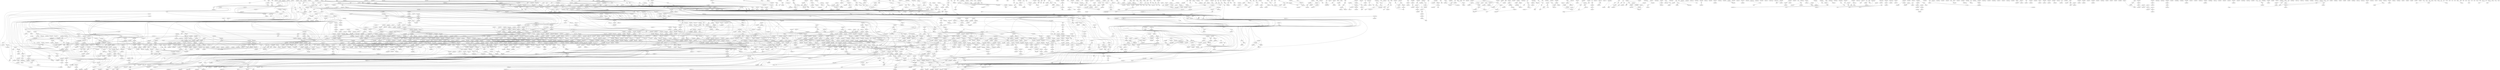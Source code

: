 digraph g
{

  /* list of nodes */
  "COQ3";
  "COQ5_1";
  "COQ5_2";
  "Int-Tn";
  "accA";
  "accC";
  "accD";
  "acpP_1";
  "acpS";
  "add";
  "addA";
  "addA_1";
  "addA_2";
  "addB";
  "ade";
  "adeP";
  "adh";
  "adk";
  "alaS_1";
  "alaS_2";
  "algC";
  "alr";
  "alr1";
  "alr1_2";
  "alsT_1";
  "alsT_2";
  "apbC";
  "apeB";
  "apt";
  "aptA";
  "aptA_2";
  "aptB";
  "aptB_2";
  "apu";
  "argG";
  "argH";
  "arlR";
  "aroA";
  "aroA_2";
  "aroB";
  "aroD";
  "aroF";
  "aroK";
  "artM_2";
  "artP_2";
  "asD";
  "asd2";
  "asd_1";
  "asd_2";
  "ask";
  "asnB";
  "asnS";
  "aspC";
  "aspS";
  "aspT";
  "asrC";
  "atpA";
  "atpB";
  "atpC";
  "atpD";
  "atpE";
  "atpG";
  "baiN";
  "baiN_2";
  "bceA";
  "bcp";
  "bcrA_1";
  "bcrA_2";
  "bcrA_4";
  "bcrC";
  "bglK";
  "bioB_1";
  "bioY";
  "birA";
  "brnQ_1";
  "brnQ_2";
  "brnQ_3";
  "btr";
  "btuC";
  "btuD_2";
  "btuD_3";
  "btuD_4";
  "buk2";
  "carA_2";
  "carB";
  "carC_1";
  "carC_2";
  "carD_1";
  "carD_2";
  "carE_1";
  "carE_2";
  "cas1";
  "cas2";
  "cas3";
  "cas6";
  "cas9";
  "casC";
  "casD";
  "cbiA";
  "cbiB_1";
  "cbiC";
  "cbiD";
  "cbiE";
  "cbiF";
  "cbiG";
  "cbiT";
  "ccpA";
  "ccpN";
  "cdaA";
  "cdaR";
  "cdr";
  "cggR_2";
  "cinA";
  "clcA";
  "clpB";
  "clpP";
  "clpX";
  "clsA_1";
  "clsA_2";
  "cmk";
  "cmpC";
  "cna";
  "coaE";
  "coaX";
  "cobB";
  "cobQ";
  "cobT";
  "cobU";
  "codY";
  "cof";
  "comA";
  "comEC";
  "comEC_2";
  "comM";
  "copA";
  "corA";
  "cpdA_2";
  "cpdA_3";
  "crcB_1";
  "crcB_2";
  "cseB";
  "cshE";
  "csm2";
  "csm3";
  "csm4";
  "csm4_2";
  "csm5";
  "csm6";
  "csoR";
  "cspA";
  "cugP";
  "cvfB";
  "cymR";
  "cysE";
  "cysG_1";
  "cysG_2";
  "cysH";
  "cysK";
  "cysS";
  "czcR";
  "dacB";
  "dacF";
  "dap";
  "dapA_1";
  "dcd";
  "dcd_1";
  "dctA";
  "deaD";
  "degV";
  "der";
  "der_1";
  "dfx";
  "dhaD";
  "dinG";
  "disA";
  "dltA";
  "dltA_1";
  "dltD";
  "dnaA_2";
  "dnaA_3";
  "dnaC_1";
  "dnaE";
  "dnaG";
  "dnaK";
  "dpnA";
  "dpnB";
  "dpnM";
  "dtd";
  "dusB_2";
  "dut_1";
  "dxr";
  "ecfA1";
  "ecfA2";
  "ecfT_1";
  "ecfT_3";
  "ecsA_2";
  "efp";
  "eis";
  "engB";
  "engB_1";
  "engB_2";
  "eno";
  "envC";
  "epmA";
  "era";
  "erpA";
  "exoA";
  "fabG_1";
  "fabH";
  "fba";
  "fbp";
  "femX";
  "ffh";
  "fhs";
  "fieF";
  "fldA_1";
  "fldA_2";
  "fldB";
  "fldC";
  "flp";
  "folA";
  "folT";
  "fpgS";
  "frr";
  "fruA";
  "ftsE";
  "ftsH4";
  "ftsH_1";
  "ftsX";
  "ftsY";
  "ftsZ";
  "fur";
  "fusA_1";
  "fusA_2";
  "gabR";
  "gamA";
  "gap";
  "gap_2";
  "gdpP";
  "gerN";
  "glgP";
  "glmM";
  "glmU";
  "glnS";
  "gloB_1";
  "gloB_2";
  "gloB_3";
  "gloC";
  "glpE";
  "gltD";
  "gltX";
  "glyQ";
  "glyS";
  "gnd";
  "gpsB";
  "graR";
  "graS";
  "greA";
  "groL";
  "groS";
  "group_1";
  "group_10";
  "group_1002";
  "group_1003";
  "group_1009";
  "group_101";
  "group_1011";
  "group_1012";
  "group_1015";
  "group_1016";
  "group_1017";
  "group_1019";
  "group_1021";
  "group_1023";
  "group_1026";
  "group_1027";
  "group_103";
  "group_1032";
  "group_1034";
  "group_1037";
  "group_1038";
  "group_1039";
  "group_104";
  "group_1042";
  "group_1047";
  "group_1048";
  "group_1051";
  "group_1057";
  "group_1058";
  "group_1059";
  "group_1060";
  "group_1061";
  "group_1063";
  "group_1064";
  "group_1065";
  "group_1068";
  "group_1069";
  "group_107";
  "group_1070";
  "group_1073";
  "group_1074";
  "group_1075";
  "group_1076";
  "group_1077";
  "group_1079";
  "group_1080";
  "group_1081";
  "group_1082";
  "group_1084";
  "group_1085";
  "group_1086";
  "group_1088";
  "group_1089";
  "group_1091";
  "group_1094";
  "group_1096";
  "group_1097";
  "group_1104";
  "group_1108";
  "group_111";
  "group_1111";
  "group_1112";
  "group_1113";
  "group_1116";
  "group_1119";
  "group_1120";
  "group_1126";
  "group_1129";
  "group_1136";
  "group_1139";
  "group_114";
  "group_1143";
  "group_1146";
  "group_1147";
  "group_1148";
  "group_115";
  "group_1156";
  "group_116";
  "group_1160";
  "group_1163";
  "group_1164";
  "group_117";
  "group_1170";
  "group_1172";
  "group_1177";
  "group_118";
  "group_1181";
  "group_1182";
  "group_1184";
  "group_1185";
  "group_1187";
  "group_1188";
  "group_119";
  "group_1191";
  "group_1198";
  "group_12";
  "group_120";
  "group_1201";
  "group_1205";
  "group_1206";
  "group_1209";
  "group_121";
  "group_1211";
  "group_1216";
  "group_122";
  "group_1222";
  "group_1227";
  "group_123";
  "group_1233";
  "group_1234";
  "group_1236";
  "group_124";
  "group_1243";
  "group_1244";
  "group_1245";
  "group_1249";
  "group_125";
  "group_1250";
  "group_1251";
  "group_1257";
  "group_1265";
  "group_127";
  "group_1275";
  "group_1277";
  "group_1279";
  "group_128";
  "group_1281";
  "group_1283";
  "group_1288";
  "group_129";
  "group_1290";
  "group_1296";
  "group_13";
  "group_1301";
  "group_1302";
  "group_1303";
  "group_1304";
  "group_1305";
  "group_1307";
  "group_1309";
  "group_1310";
  "group_1311";
  "group_1314";
  "group_1315";
  "group_1316";
  "group_1317";
  "group_1318";
  "group_1319";
  "group_132";
  "group_1321";
  "group_1322";
  "group_1323";
  "group_1324";
  "group_1326";
  "group_1327";
  "group_1328";
  "group_133";
  "group_1330";
  "group_1331";
  "group_1332";
  "group_1333";
  "group_1334";
  "group_1335";
  "group_1336";
  "group_1337";
  "group_1338";
  "group_1339";
  "group_1340";
  "group_1341";
  "group_1345";
  "group_1346";
  "group_1352";
  "group_1353";
  "group_1354";
  "group_1357";
  "group_1360";
  "group_1361";
  "group_1362";
  "group_1363";
  "group_1364";
  "group_1365";
  "group_1366";
  "group_1367";
  "group_1368";
  "group_1369";
  "group_1370";
  "group_1371";
  "group_1372";
  "group_1373";
  "group_1374";
  "group_1375";
  "group_1376";
  "group_1377";
  "group_1378";
  "group_1379";
  "group_1380";
  "group_1382";
  "group_1384";
  "group_1385";
  "group_1386";
  "group_1387";
  "group_1388";
  "group_1389";
  "group_139";
  "group_1391";
  "group_1392";
  "group_1393";
  "group_1394";
  "group_1395";
  "group_1396";
  "group_1397";
  "group_1398";
  "group_1399";
  "group_140";
  "group_1400";
  "group_1401";
  "group_1402";
  "group_1403";
  "group_1404";
  "group_1405";
  "group_1406";
  "group_1407";
  "group_1409";
  "group_141";
  "group_1410";
  "group_1411";
  "group_1412";
  "group_1413";
  "group_1414";
  "group_1415";
  "group_1416";
  "group_1418";
  "group_1419";
  "group_142";
  "group_1420";
  "group_1421";
  "group_1422";
  "group_1423";
  "group_1424";
  "group_1425";
  "group_1426";
  "group_1427";
  "group_1428";
  "group_1429";
  "group_143";
  "group_1430";
  "group_1432";
  "group_144";
  "group_1440";
  "group_1442";
  "group_1449";
  "group_145";
  "group_146";
  "group_1465";
  "group_1468";
  "group_1471";
  "group_1472";
  "group_1476";
  "group_1477";
  "group_1478";
  "group_148";
  "group_1486";
  "group_1489";
  "group_149";
  "group_1490";
  "group_1491";
  "group_1495";
  "group_1499";
  "group_15";
  "group_1501";
  "group_1503";
  "group_1507";
  "group_151";
  "group_1510";
  "group_1513";
  "group_1514";
  "group_152";
  "group_1521";
  "group_1525";
  "group_1529";
  "group_153";
  "group_1530";
  "group_1533";
  "group_1536";
  "group_1538";
  "group_1539";
  "group_154";
  "group_1544";
  "group_1551";
  "group_1552";
  "group_1554";
  "group_1559";
  "group_156";
  "group_1560";
  "group_1561";
  "group_1562";
  "group_1563";
  "group_1565";
  "group_1566";
  "group_1568";
  "group_1573";
  "group_1585";
  "group_1586";
  "group_1587";
  "group_159";
  "group_1592";
  "group_1593";
  "group_1596";
  "group_1597";
  "group_1598";
  "group_16";
  "group_160";
  "group_1602";
  "group_1607";
  "group_161";
  "group_1613";
  "group_1615";
  "group_1616";
  "group_1617";
  "group_1622";
  "group_1629";
  "group_163";
  "group_1633";
  "group_1634";
  "group_1636";
  "group_1640";
  "group_1642";
  "group_1643";
  "group_1647";
  "group_1648";
  "group_1650";
  "group_1651";
  "group_1655";
  "group_1656";
  "group_166";
  "group_1661";
  "group_1662";
  "group_1663";
  "group_1665";
  "group_1666";
  "group_1671";
  "group_1672";
  "group_1674";
  "group_1675";
  "group_1676";
  "group_1677";
  "group_1679";
  "group_1682";
  "group_1683";
  "group_1684";
  "group_1685";
  "group_1686";
  "group_1688";
  "group_1689";
  "group_169";
  "group_1690";
  "group_1691";
  "group_1692";
  "group_1694";
  "group_1697";
  "group_1698";
  "group_17";
  "group_170";
  "group_1702";
  "group_1704";
  "group_1706";
  "group_1707";
  "group_1708";
  "group_1710";
  "group_1711";
  "group_1712";
  "group_1713";
  "group_1714";
  "group_1716";
  "group_1719";
  "group_1720";
  "group_1721";
  "group_1722";
  "group_1723";
  "group_1725";
  "group_1727";
  "group_1728";
  "group_1729";
  "group_173";
  "group_1730";
  "group_1731";
  "group_1732";
  "group_1733";
  "group_1734";
  "group_1735";
  "group_1736";
  "group_1737";
  "group_1738";
  "group_1739";
  "group_1741";
  "group_1742";
  "group_1744";
  "group_1747";
  "group_1748";
  "group_1749";
  "group_175";
  "group_1750";
  "group_1752";
  "group_1753";
  "group_1754";
  "group_1755";
  "group_1756";
  "group_1757";
  "group_1758";
  "group_1759";
  "group_176";
  "group_1760";
  "group_1761";
  "group_1762";
  "group_1764";
  "group_1765";
  "group_1766";
  "group_1767";
  "group_1768";
  "group_1769";
  "group_177";
  "group_1770";
  "group_1771";
  "group_1772";
  "group_1773";
  "group_1774";
  "group_1775";
  "group_1776";
  "group_1777";
  "group_1778";
  "group_1779";
  "group_178";
  "group_1780";
  "group_1781";
  "group_1783";
  "group_1784";
  "group_1785";
  "group_1786";
  "group_1787";
  "group_1788";
  "group_1789";
  "group_1790";
  "group_1791";
  "group_1792";
  "group_1793";
  "group_1794";
  "group_1795";
  "group_1796";
  "group_1797";
  "group_1798";
  "group_18";
  "group_180";
  "group_1800";
  "group_1801";
  "group_1802";
  "group_1804";
  "group_1805";
  "group_1806";
  "group_1807";
  "group_1808";
  "group_1809";
  "group_181";
  "group_1810";
  "group_1811";
  "group_1812";
  "group_1813";
  "group_1814";
  "group_1815";
  "group_1816";
  "group_1817";
  "group_1818";
  "group_1819";
  "group_1820";
  "group_1821";
  "group_1822";
  "group_1823";
  "group_1824";
  "group_1825";
  "group_1826";
  "group_1827";
  "group_1828";
  "group_1829";
  "group_1831";
  "group_1832";
  "group_1833";
  "group_1834";
  "group_1835";
  "group_1836";
  "group_1837";
  "group_1838";
  "group_1839";
  "group_184";
  "group_1840";
  "group_1841";
  "group_1842";
  "group_1843";
  "group_1844";
  "group_1845";
  "group_1846";
  "group_1847";
  "group_1848";
  "group_1849";
  "group_185";
  "group_1850";
  "group_1851";
  "group_1853";
  "group_1854";
  "group_1855";
  "group_1856";
  "group_1857";
  "group_1858";
  "group_1859";
  "group_186";
  "group_1860";
  "group_1861";
  "group_1863";
  "group_1864";
  "group_1865";
  "group_1866";
  "group_1868";
  "group_1869";
  "group_187";
  "group_1870";
  "group_1871";
  "group_1872";
  "group_1874";
  "group_1875";
  "group_1876";
  "group_1877";
  "group_1878";
  "group_1879";
  "group_188";
  "group_1880";
  "group_1881";
  "group_1882";
  "group_1883";
  "group_1884";
  "group_1885";
  "group_1886";
  "group_1887";
  "group_1888";
  "group_189";
  "group_1891";
  "group_1899";
  "group_19";
  "group_190";
  "group_1903";
  "group_1904";
  "group_1906";
  "group_1909";
  "group_191";
  "group_1910";
  "group_1912";
  "group_1913";
  "group_1916";
  "group_1919";
  "group_1920";
  "group_1924";
  "group_1927";
  "group_1929";
  "group_1930";
  "group_1935";
  "group_1939";
  "group_1942";
  "group_1944";
  "group_1945";
  "group_1947";
  "group_1948";
  "group_195";
  "group_1951";
  "group_1954";
  "group_1955";
  "group_1956";
  "group_1957";
  "group_196";
  "group_1961";
  "group_1967";
  "group_1969";
  "group_1970";
  "group_1971";
  "group_1972";
  "group_1973";
  "group_1977";
  "group_1978";
  "group_1979";
  "group_198";
  "group_1980";
  "group_1982";
  "group_1986";
  "group_1988";
  "group_199";
  "group_1992";
  "group_1993";
  "group_2";
  "group_20";
  "group_2000";
  "group_2002";
  "group_2003";
  "group_2004";
  "group_2008";
  "group_2009";
  "group_2010";
  "group_2011";
  "group_2014";
  "group_2015";
  "group_2017";
  "group_2018";
  "group_2019";
  "group_2022";
  "group_2023";
  "group_2024";
  "group_2026";
  "group_2031";
  "group_2032";
  "group_2038";
  "group_2039";
  "group_2042";
  "group_2044";
  "group_2045";
  "group_2047";
  "group_2048";
  "group_2050";
  "group_2051";
  "group_2052";
  "group_2053";
  "group_2054";
  "group_2055";
  "group_2056";
  "group_2057";
  "group_2060";
  "group_2061";
  "group_2062";
  "group_2063";
  "group_2064";
  "group_2065";
  "group_2066";
  "group_2068";
  "group_2069";
  "group_2073";
  "group_2075";
  "group_2077";
  "group_2078";
  "group_2079";
  "group_2080";
  "group_2083";
  "group_2084";
  "group_2085";
  "group_2086";
  "group_2087";
  "group_2088";
  "group_2089";
  "group_2090";
  "group_2091";
  "group_2092";
  "group_2093";
  "group_2094";
  "group_2095";
  "group_2096";
  "group_2097";
  "group_2098";
  "group_2099";
  "group_21";
  "group_210";
  "group_2102";
  "group_2103";
  "group_2104";
  "group_2105";
  "group_2106";
  "group_2107";
  "group_2108";
  "group_2109";
  "group_211";
  "group_2110";
  "group_2111";
  "group_2115";
  "group_2116";
  "group_2117";
  "group_2118";
  "group_2119";
  "group_212";
  "group_2120";
  "group_2121";
  "group_2122";
  "group_2124";
  "group_2125";
  "group_2126";
  "group_2127";
  "group_2128";
  "group_213";
  "group_2130";
  "group_2131";
  "group_214";
  "group_2159";
  "group_2160";
  "group_2164";
  "group_2165";
  "group_2166";
  "group_2168";
  "group_2169";
  "group_2170";
  "group_2171";
  "group_2172";
  "group_2173";
  "group_2176";
  "group_2177";
  "group_2178";
  "group_2180";
  "group_2181";
  "group_2182";
  "group_2183";
  "group_2186";
  "group_2187";
  "group_2188";
  "group_2189";
  "group_219";
  "group_2190";
  "group_2191";
  "group_2192";
  "group_2193";
  "group_2195";
  "group_2197";
  "group_2198";
  "group_22";
  "group_220";
  "group_2200";
  "group_2201";
  "group_2202";
  "group_2203";
  "group_2204";
  "group_2205";
  "group_2206";
  "group_2207";
  "group_2208";
  "group_2209";
  "group_221";
  "group_2210";
  "group_2211";
  "group_2212";
  "group_2213";
  "group_2214";
  "group_2215";
  "group_2216";
  "group_2217";
  "group_2218";
  "group_2219";
  "group_222";
  "group_2220";
  "group_2221";
  "group_2222";
  "group_2223";
  "group_2224";
  "group_2225";
  "group_2226";
  "group_2227";
  "group_2228";
  "group_2229";
  "group_2230";
  "group_2231";
  "group_2232";
  "group_2233";
  "group_2234";
  "group_2235";
  "group_2237";
  "group_2238";
  "group_2239";
  "group_2240";
  "group_2241";
  "group_2242";
  "group_2243";
  "group_2244";
  "group_2245";
  "group_2246";
  "group_2247";
  "group_2248";
  "group_2249";
  "group_2250";
  "group_2251";
  "group_2252";
  "group_2253";
  "group_2254";
  "group_2255";
  "group_2256";
  "group_2257";
  "group_2258";
  "group_2259";
  "group_226";
  "group_2260";
  "group_2261";
  "group_2262";
  "group_2263";
  "group_2266";
  "group_2268";
  "group_2269";
  "group_2270";
  "group_2271";
  "group_2272";
  "group_2276";
  "group_2278";
  "group_228";
  "group_2282";
  "group_2287";
  "group_2288";
  "group_2289";
  "group_229";
  "group_2292";
  "group_2293";
  "group_2294";
  "group_2295";
  "group_2296";
  "group_2297";
  "group_2298";
  "group_23";
  "group_230";
  "group_2300";
  "group_2301";
  "group_2302";
  "group_2303";
  "group_2304";
  "group_2305";
  "group_2306";
  "group_2307";
  "group_2308";
  "group_2309";
  "group_2310";
  "group_2311";
  "group_2312";
  "group_2313";
  "group_2314";
  "group_2315";
  "group_2316";
  "group_2317";
  "group_2318";
  "group_2319";
  "group_2320";
  "group_2321";
  "group_2322";
  "group_2323";
  "group_2324";
  "group_2325";
  "group_2326";
  "group_2327";
  "group_2328";
  "group_2329";
  "group_233";
  "group_2330";
  "group_2331";
  "group_2332";
  "group_2333";
  "group_2334";
  "group_2335";
  "group_2337";
  "group_2338";
  "group_2339";
  "group_2340";
  "group_2341";
  "group_2342";
  "group_2344";
  "group_2347";
  "group_2349";
  "group_235";
  "group_2350";
  "group_2351";
  "group_2352";
  "group_2353";
  "group_2354";
  "group_2355";
  "group_2356";
  "group_2357";
  "group_2359";
  "group_236";
  "group_2360";
  "group_2361";
  "group_2362";
  "group_2363";
  "group_2364";
  "group_2365";
  "group_2367";
  "group_2368";
  "group_2370";
  "group_2371";
  "group_2372";
  "group_2374";
  "group_2375";
  "group_2377";
  "group_2378";
  "group_2379";
  "group_2380";
  "group_2381";
  "group_2382";
  "group_2383";
  "group_2384";
  "group_2385";
  "group_2386";
  "group_2387";
  "group_2388";
  "group_2389";
  "group_239";
  "group_2390";
  "group_2391";
  "group_2392";
  "group_2393";
  "group_2394";
  "group_2395";
  "group_2396";
  "group_2397";
  "group_2398";
  "group_2399";
  "group_24";
  "group_2400";
  "group_2401";
  "group_2402";
  "group_2403";
  "group_2404";
  "group_2405";
  "group_2406";
  "group_2407";
  "group_2408";
  "group_2409";
  "group_2410";
  "group_2411";
  "group_2412";
  "group_2413";
  "group_2414";
  "group_2415";
  "group_2416";
  "group_2417";
  "group_2418";
  "group_2420";
  "group_2421";
  "group_2423";
  "group_2424";
  "group_2425";
  "group_2426";
  "group_2427";
  "group_2428";
  "group_2429";
  "group_2430";
  "group_2431";
  "group_2432";
  "group_2433";
  "group_2434";
  "group_2435";
  "group_2436";
  "group_2437";
  "group_2438";
  "group_2439";
  "group_244";
  "group_2440";
  "group_2442";
  "group_2443";
  "group_2444";
  "group_2445";
  "group_2446";
  "group_2447";
  "group_2448";
  "group_2449";
  "group_245";
  "group_2450";
  "group_2451";
  "group_2452";
  "group_2453";
  "group_2454";
  "group_2455";
  "group_2457";
  "group_2458";
  "group_2459";
  "group_246";
  "group_2460";
  "group_2461";
  "group_2462";
  "group_2463";
  "group_2464";
  "group_2465";
  "group_2466";
  "group_2467";
  "group_2468";
  "group_2469";
  "group_247";
  "group_2470";
  "group_2471";
  "group_2472";
  "group_2473";
  "group_2475";
  "group_2476";
  "group_2477";
  "group_2478";
  "group_2479";
  "group_248";
  "group_2480";
  "group_2481";
  "group_2482";
  "group_2483";
  "group_2484";
  "group_2485";
  "group_2486";
  "group_2487";
  "group_2488";
  "group_2489";
  "group_2490";
  "group_2491";
  "group_2492";
  "group_2495";
  "group_2496";
  "group_2497";
  "group_2498";
  "group_2499";
  "group_25";
  "group_250";
  "group_2500";
  "group_2501";
  "group_2502";
  "group_2503";
  "group_2504";
  "group_2505";
  "group_2506";
  "group_2507";
  "group_2508";
  "group_2509";
  "group_2510";
  "group_2514";
  "group_2515";
  "group_2516";
  "group_2517";
  "group_2518";
  "group_2519";
  "group_252";
  "group_2520";
  "group_2521";
  "group_2522";
  "group_2524";
  "group_2526";
  "group_2527";
  "group_2528";
  "group_2529";
  "group_253";
  "group_2530";
  "group_2531";
  "group_2532";
  "group_2533";
  "group_2534";
  "group_2535";
  "group_2536";
  "group_2537";
  "group_2539";
  "group_254";
  "group_2540";
  "group_2541";
  "group_2542";
  "group_2543";
  "group_2544";
  "group_2545";
  "group_2546";
  "group_2547";
  "group_2548";
  "group_2549";
  "group_255";
  "group_2550";
  "group_2551";
  "group_2552";
  "group_2553";
  "group_2554";
  "group_2555";
  "group_2556";
  "group_2557";
  "group_2558";
  "group_2559";
  "group_2560";
  "group_2562";
  "group_2563";
  "group_2564";
  "group_2565";
  "group_2566";
  "group_2567";
  "group_2568";
  "group_2569";
  "group_2570";
  "group_2571";
  "group_2572";
  "group_2573";
  "group_2574";
  "group_2575";
  "group_2576";
  "group_2577";
  "group_2578";
  "group_2579";
  "group_258";
  "group_2580";
  "group_2581";
  "group_2582";
  "group_2583";
  "group_2584";
  "group_2585";
  "group_2586";
  "group_2587";
  "group_2588";
  "group_2589";
  "group_259";
  "group_2590";
  "group_2591";
  "group_2592";
  "group_2593";
  "group_2594";
  "group_2595";
  "group_2596";
  "group_2597";
  "group_2599";
  "group_260";
  "group_2600";
  "group_2601";
  "group_2602";
  "group_2603";
  "group_2604";
  "group_2605";
  "group_2606";
  "group_2607";
  "group_2608";
  "group_2609";
  "group_261";
  "group_2611";
  "group_2613";
  "group_2614";
  "group_2615";
  "group_2616";
  "group_2617";
  "group_2618";
  "group_2619";
  "group_262";
  "group_2620";
  "group_2621";
  "group_2622";
  "group_2623";
  "group_2624";
  "group_2625";
  "group_2626";
  "group_2627";
  "group_2628";
  "group_2629";
  "group_263";
  "group_2630";
  "group_2631";
  "group_2632";
  "group_2633";
  "group_2634";
  "group_2635";
  "group_2636";
  "group_2637";
  "group_2638";
  "group_264";
  "group_2641";
  "group_2642";
  "group_2643";
  "group_2644";
  "group_2645";
  "group_2646";
  "group_2647";
  "group_2648";
  "group_2649";
  "group_265";
  "group_2650";
  "group_2651";
  "group_2652";
  "group_2653";
  "group_2654";
  "group_2655";
  "group_2656";
  "group_2657";
  "group_2658";
  "group_2659";
  "group_266";
  "group_2660";
  "group_2661";
  "group_2662";
  "group_2663";
  "group_2664";
  "group_2665";
  "group_2666";
  "group_2667";
  "group_2668";
  "group_2669";
  "group_267";
  "group_2672";
  "group_2673";
  "group_2674";
  "group_2675";
  "group_2676";
  "group_2677";
  "group_2678";
  "group_2679";
  "group_268";
  "group_2680";
  "group_2681";
  "group_2683";
  "group_2684";
  "group_2685";
  "group_2686";
  "group_2687";
  "group_2688";
  "group_2689";
  "group_269";
  "group_2690";
  "group_2691";
  "group_2692";
  "group_2693";
  "group_2694";
  "group_2695";
  "group_2696";
  "group_2697";
  "group_2698";
  "group_2699";
  "group_270";
  "group_2700";
  "group_2701";
  "group_2702";
  "group_2703";
  "group_2704";
  "group_2705";
  "group_2706";
  "group_2707";
  "group_2708";
  "group_2709";
  "group_2710";
  "group_2711";
  "group_2712";
  "group_2713";
  "group_2714";
  "group_2715";
  "group_2716";
  "group_2717";
  "group_2718";
  "group_2719";
  "group_272";
  "group_2720";
  "group_2721";
  "group_2723";
  "group_2724";
  "group_2725";
  "group_2726";
  "group_2727";
  "group_2728";
  "group_2729";
  "group_273";
  "group_2731";
  "group_2732";
  "group_2733";
  "group_2734";
  "group_2736";
  "group_2738";
  "group_2739";
  "group_2740";
  "group_2741";
  "group_2742";
  "group_2743";
  "group_2744";
  "group_2746";
  "group_2747";
  "group_2749";
  "group_2750";
  "group_2751";
  "group_2752";
  "group_2753";
  "group_2754";
  "group_2755";
  "group_2756";
  "group_2757";
  "group_2758";
  "group_2759";
  "group_276";
  "group_2760";
  "group_2761";
  "group_2762";
  "group_2763";
  "group_2764";
  "group_2765";
  "group_2766";
  "group_2767";
  "group_2768";
  "group_2769";
  "group_2770";
  "group_2771";
  "group_2772";
  "group_2773";
  "group_2774";
  "group_2775";
  "group_2776";
  "group_2777";
  "group_2778";
  "group_2779";
  "group_2780";
  "group_2781";
  "group_2782";
  "group_2783";
  "group_2784";
  "group_2785";
  "group_2786";
  "group_2787";
  "group_2788";
  "group_2789";
  "group_279";
  "group_2790";
  "group_2791";
  "group_2792";
  "group_2793";
  "group_2794";
  "group_2795";
  "group_2796";
  "group_2797";
  "group_2798";
  "group_2799";
  "group_28";
  "group_2800";
  "group_2801";
  "group_2802";
  "group_2803";
  "group_2804";
  "group_2805";
  "group_2806";
  "group_2807";
  "group_2808";
  "group_2809";
  "group_281";
  "group_2810";
  "group_2811";
  "group_2812";
  "group_2813";
  "group_2814";
  "group_2816";
  "group_2817";
  "group_2818";
  "group_2819";
  "group_2820";
  "group_2821";
  "group_2822";
  "group_2823";
  "group_2824";
  "group_2825";
  "group_2826";
  "group_2827";
  "group_2830";
  "group_2831";
  "group_2832";
  "group_2833";
  "group_2834";
  "group_2835";
  "group_2836";
  "group_2837";
  "group_2838";
  "group_2839";
  "group_2840";
  "group_2841";
  "group_2842";
  "group_2845";
  "group_2846";
  "group_2847";
  "group_2848";
  "group_2849";
  "group_2850";
  "group_2851";
  "group_2852";
  "group_2853";
  "group_2854";
  "group_2855";
  "group_2856";
  "group_2857";
  "group_2858";
  "group_2859";
  "group_2860";
  "group_2861";
  "group_2862";
  "group_2863";
  "group_2864";
  "group_2866";
  "group_2867";
  "group_2868";
  "group_2869";
  "group_2870";
  "group_2872";
  "group_2873";
  "group_2874";
  "group_2875";
  "group_2876";
  "group_2877";
  "group_2879";
  "group_288";
  "group_2880";
  "group_2881";
  "group_2882";
  "group_2883";
  "group_2884";
  "group_2885";
  "group_2886";
  "group_2887";
  "group_2888";
  "group_2889";
  "group_2890";
  "group_2891";
  "group_2892";
  "group_2893";
  "group_2894";
  "group_2895";
  "group_2896";
  "group_2898";
  "group_2900";
  "group_2903";
  "group_2905";
  "group_2906";
  "group_2907";
  "group_2908";
  "group_2909";
  "group_2910";
  "group_2911";
  "group_2913";
  "group_2914";
  "group_2915";
  "group_2916";
  "group_2917";
  "group_2918";
  "group_2919";
  "group_2920";
  "group_2921";
  "group_2922";
  "group_2923";
  "group_2924";
  "group_2925";
  "group_2926";
  "group_2927";
  "group_2928";
  "group_2931";
  "group_2932";
  "group_2933";
  "group_2934";
  "group_2936";
  "group_2937";
  "group_2938";
  "group_2939";
  "group_294";
  "group_2940";
  "group_2941";
  "group_2943";
  "group_2944";
  "group_2945";
  "group_2946";
  "group_2947";
  "group_2948";
  "group_2949";
  "group_295";
  "group_2950";
  "group_2951";
  "group_2952";
  "group_2953";
  "group_2954";
  "group_2955";
  "group_2957";
  "group_2959";
  "group_2960";
  "group_2961";
  "group_2962";
  "group_2963";
  "group_2964";
  "group_2965";
  "group_2966";
  "group_2967";
  "group_2968";
  "group_2969";
  "group_297";
  "group_2970";
  "group_2971";
  "group_2972";
  "group_2973";
  "group_2974";
  "group_2975";
  "group_2976";
  "group_2977";
  "group_2978";
  "group_2979";
  "group_298";
  "group_2980";
  "group_2981";
  "group_2982";
  "group_2983";
  "group_2984";
  "group_2985";
  "group_2986";
  "group_2987";
  "group_2988";
  "group_2989";
  "group_299";
  "group_2990";
  "group_2991";
  "group_2992";
  "group_2993";
  "group_2994";
  "group_2995";
  "group_2997";
  "group_2998";
  "group_3";
  "group_30";
  "group_3000";
  "group_3001";
  "group_3002";
  "group_3003";
  "group_3004";
  "group_3005";
  "group_3006";
  "group_3007";
  "group_3008";
  "group_3009";
  "group_301";
  "group_3011";
  "group_3012";
  "group_3013";
  "group_3014";
  "group_3015";
  "group_3016";
  "group_3017";
  "group_3018";
  "group_3019";
  "group_302";
  "group_3020";
  "group_3021";
  "group_3022";
  "group_3023";
  "group_3024";
  "group_3025";
  "group_3027";
  "group_3028";
  "group_3029";
  "group_3030";
  "group_3031";
  "group_3032";
  "group_3033";
  "group_3034";
  "group_3036";
  "group_3037";
  "group_3038";
  "group_3039";
  "group_3040";
  "group_3041";
  "group_3042";
  "group_3043";
  "group_3044";
  "group_3045";
  "group_3046";
  "group_3047";
  "group_3048";
  "group_3049";
  "group_305";
  "group_3050";
  "group_3051";
  "group_3053";
  "group_3054";
  "group_3055";
  "group_3056";
  "group_3057";
  "group_3058";
  "group_3059";
  "group_306";
  "group_3060";
  "group_3061";
  "group_3062";
  "group_3063";
  "group_3064";
  "group_3065";
  "group_3066";
  "group_3067";
  "group_3068";
  "group_3069";
  "group_307";
  "group_3070";
  "group_3071";
  "group_3072";
  "group_3073";
  "group_3074";
  "group_3075";
  "group_3076";
  "group_3077";
  "group_3078";
  "group_3079";
  "group_308";
  "group_3080";
  "group_3081";
  "group_3082";
  "group_3083";
  "group_3085";
  "group_3086";
  "group_3087";
  "group_3088";
  "group_3089";
  "group_3090";
  "group_3091";
  "group_3092";
  "group_3093";
  "group_3094";
  "group_3095";
  "group_3096";
  "group_3097";
  "group_3098";
  "group_3099";
  "group_31";
  "group_3100";
  "group_3101";
  "group_3102";
  "group_3103";
  "group_3104";
  "group_3105";
  "group_3106";
  "group_3107";
  "group_3108";
  "group_3109";
  "group_3110";
  "group_3111";
  "group_3112";
  "group_3113";
  "group_3114";
  "group_3115";
  "group_3116";
  "group_3117";
  "group_3118";
  "group_3119";
  "group_3120";
  "group_3121";
  "group_3122";
  "group_3123";
  "group_3124";
  "group_3125";
  "group_3126";
  "group_3127";
  "group_3128";
  "group_3129";
  "group_3131";
  "group_3132";
  "group_3133";
  "group_3134";
  "group_3135";
  "group_3136";
  "group_3137";
  "group_3139";
  "group_3140";
  "group_3141";
  "group_3142";
  "group_3143";
  "group_3144";
  "group_3145";
  "group_3146";
  "group_3147";
  "group_3148";
  "group_3149";
  "group_3150";
  "group_3151";
  "group_3152";
  "group_3153";
  "group_3154";
  "group_3155";
  "group_3156";
  "group_3157";
  "group_3158";
  "group_3160";
  "group_3161";
  "group_3162";
  "group_3163";
  "group_3164";
  "group_3165";
  "group_3166";
  "group_3167";
  "group_3168";
  "group_3169";
  "group_3170";
  "group_3171";
  "group_3172";
  "group_3173";
  "group_3174";
  "group_3175";
  "group_3176";
  "group_3177";
  "group_3178";
  "group_3179";
  "group_3180";
  "group_3181";
  "group_3182";
  "group_3183";
  "group_3184";
  "group_3185";
  "group_3186";
  "group_3187";
  "group_3188";
  "group_3189";
  "group_319";
  "group_3190";
  "group_3191";
  "group_3192";
  "group_3193";
  "group_3194";
  "group_3195";
  "group_3196";
  "group_3197";
  "group_3199";
  "group_32";
  "group_3200";
  "group_3201";
  "group_3202";
  "group_3203";
  "group_3204";
  "group_3205";
  "group_3206";
  "group_3207";
  "group_3208";
  "group_3209";
  "group_3210";
  "group_3212";
  "group_3213";
  "group_3215";
  "group_3216";
  "group_3217";
  "group_3218";
  "group_3219";
  "group_3220";
  "group_3221";
  "group_3222";
  "group_3223";
  "group_3224";
  "group_3225";
  "group_3226";
  "group_3227";
  "group_3228";
  "group_3229";
  "group_323";
  "group_3230";
  "group_3231";
  "group_3232";
  "group_3233";
  "group_3234";
  "group_3235";
  "group_3236";
  "group_3237";
  "group_3238";
  "group_3239";
  "group_324";
  "group_3240";
  "group_3241";
  "group_3243";
  "group_3244";
  "group_3245";
  "group_3246";
  "group_3247";
  "group_3248";
  "group_3249";
  "group_3250";
  "group_3251";
  "group_3252";
  "group_3253";
  "group_3254";
  "group_3255";
  "group_3256";
  "group_3257";
  "group_3258";
  "group_3259";
  "group_3260";
  "group_3261";
  "group_3262";
  "group_3263";
  "group_3264";
  "group_3265";
  "group_3266";
  "group_3267";
  "group_3268";
  "group_3269";
  "group_3270";
  "group_3271";
  "group_3272";
  "group_3273";
  "group_3274";
  "group_3275";
  "group_3276";
  "group_3277";
  "group_3278";
  "group_3279";
  "group_328";
  "group_3280";
  "group_3281";
  "group_3282";
  "group_3284";
  "group_3286";
  "group_3287";
  "group_3288";
  "group_3289";
  "group_329";
  "group_3290";
  "group_3291";
  "group_3292";
  "group_3293";
  "group_3294";
  "group_3295";
  "group_3296";
  "group_3297";
  "group_3298";
  "group_3299";
  "group_33";
  "group_330";
  "group_3300";
  "group_3301";
  "group_3302";
  "group_3303";
  "group_3304";
  "group_3305";
  "group_3306";
  "group_3307";
  "group_3308";
  "group_3309";
  "group_331";
  "group_3310";
  "group_3311";
  "group_3312";
  "group_3313";
  "group_3314";
  "group_3315";
  "group_3316";
  "group_3318";
  "group_3319";
  "group_3320";
  "group_3321";
  "group_3322";
  "group_3323";
  "group_3324";
  "group_3325";
  "group_3326";
  "group_3327";
  "group_3328";
  "group_3329";
  "group_333";
  "group_3330";
  "group_3331";
  "group_3332";
  "group_3333";
  "group_3334";
  "group_3335";
  "group_3336";
  "group_3337";
  "group_3338";
  "group_3339";
  "group_334";
  "group_3340";
  "group_3341";
  "group_3342";
  "group_3343";
  "group_3345";
  "group_3346";
  "group_3347";
  "group_3348";
  "group_3349";
  "group_335";
  "group_3350";
  "group_3351";
  "group_3352";
  "group_3353";
  "group_3354";
  "group_3355";
  "group_3357";
  "group_3358";
  "group_3359";
  "group_336";
  "group_3360";
  "group_3361";
  "group_3363";
  "group_3364";
  "group_3365";
  "group_3366";
  "group_3367";
  "group_337";
  "group_338";
  "group_34";
  "group_340";
  "group_342";
  "group_343";
  "group_344";
  "group_347";
  "group_349";
  "group_35";
  "group_351";
  "group_354";
  "group_359";
  "group_36";
  "group_360";
  "group_361";
  "group_362";
  "group_363";
  "group_364";
  "group_365";
  "group_366";
  "group_367";
  "group_369";
  "group_37";
  "group_371";
  "group_376";
  "group_378";
  "group_38";
  "group_380";
  "group_381";
  "group_382";
  "group_383";
  "group_384";
  "group_386";
  "group_387";
  "group_388";
  "group_39";
  "group_390";
  "group_393";
  "group_394";
  "group_395";
  "group_398";
  "group_4";
  "group_40";
  "group_401";
  "group_402";
  "group_403";
  "group_405";
  "group_408";
  "group_41";
  "group_410";
  "group_411";
  "group_413";
  "group_415";
  "group_416";
  "group_417";
  "group_42";
  "group_423";
  "group_425";
  "group_426";
  "group_427";
  "group_428";
  "group_43";
  "group_431";
  "group_439";
  "group_44";
  "group_445";
  "group_447";
  "group_448";
  "group_449";
  "group_45";
  "group_450";
  "group_455";
  "group_456";
  "group_457";
  "group_459";
  "group_46";
  "group_460";
  "group_464";
  "group_465";
  "group_466";
  "group_467";
  "group_469";
  "group_47";
  "group_470";
  "group_471";
  "group_474";
  "group_475";
  "group_476";
  "group_477";
  "group_479";
  "group_48";
  "group_480";
  "group_481";
  "group_482";
  "group_483";
  "group_484";
  "group_485";
  "group_487";
  "group_49";
  "group_491";
  "group_492";
  "group_498";
  "group_5";
  "group_50";
  "group_500";
  "group_502";
  "group_504";
  "group_507";
  "group_509";
  "group_51";
  "group_512";
  "group_514";
  "group_515";
  "group_516";
  "group_517";
  "group_518";
  "group_52";
  "group_522";
  "group_523";
  "group_524";
  "group_53";
  "group_538";
  "group_539";
  "group_540";
  "group_542";
  "group_546";
  "group_547";
  "group_548";
  "group_549";
  "group_550";
  "group_554";
  "group_555";
  "group_556";
  "group_56";
  "group_560";
  "group_562";
  "group_565";
  "group_57";
  "group_58";
  "group_582";
  "group_583";
  "group_584";
  "group_587";
  "group_589";
  "group_59";
  "group_590";
  "group_591";
  "group_595";
  "group_599";
  "group_6";
  "group_60";
  "group_600";
  "group_602";
  "group_603";
  "group_604";
  "group_609";
  "group_61";
  "group_612";
  "group_613";
  "group_614";
  "group_615";
  "group_616";
  "group_617";
  "group_618";
  "group_619";
  "group_62";
  "group_621";
  "group_622";
  "group_624";
  "group_625";
  "group_627";
  "group_628";
  "group_629";
  "group_630";
  "group_631";
  "group_632";
  "group_634";
  "group_635";
  "group_636";
  "group_64";
  "group_641";
  "group_647";
  "group_648";
  "group_649";
  "group_65";
  "group_650";
  "group_653";
  "group_654";
  "group_655";
  "group_657";
  "group_659";
  "group_66";
  "group_660";
  "group_662";
  "group_664";
  "group_67";
  "group_670";
  "group_672";
  "group_673";
  "group_674";
  "group_675";
  "group_676";
  "group_677";
  "group_678";
  "group_682";
  "group_684";
  "group_685";
  "group_692";
  "group_698";
  "group_7";
  "group_70";
  "group_703";
  "group_704";
  "group_707";
  "group_71";
  "group_715";
  "group_717";
  "group_718";
  "group_72";
  "group_723";
  "group_724";
  "group_725";
  "group_727";
  "group_728";
  "group_729";
  "group_73";
  "group_741";
  "group_744";
  "group_75";
  "group_750";
  "group_751";
  "group_756";
  "group_759";
  "group_764";
  "group_768";
  "group_769";
  "group_770";
  "group_774";
  "group_775";
  "group_776";
  "group_777";
  "group_779";
  "group_780";
  "group_786";
  "group_79";
  "group_790";
  "group_791";
  "group_792";
  "group_794";
  "group_795";
  "group_797";
  "group_798";
  "group_8";
  "group_804";
  "group_806";
  "group_807";
  "group_808";
  "group_809";
  "group_81";
  "group_810";
  "group_811";
  "group_813";
  "group_814";
  "group_815";
  "group_817";
  "group_818";
  "group_819";
  "group_820";
  "group_821";
  "group_822";
  "group_823";
  "group_824";
  "group_828";
  "group_83";
  "group_84";
  "group_843";
  "group_851";
  "group_856";
  "group_861";
  "group_886";
  "group_887";
  "group_893";
  "group_897";
  "group_9";
  "group_90";
  "group_900";
  "group_909";
  "group_91";
  "group_910";
  "group_912";
  "group_916";
  "group_92";
  "group_922";
  "group_923";
  "group_927";
  "group_93";
  "group_934";
  "group_938";
  "group_939";
  "group_941";
  "group_944";
  "group_946";
  "group_948";
  "group_950";
  "group_951";
  "group_952";
  "group_954";
  "group_956";
  "group_957";
  "group_959";
  "group_96";
  "group_97";
  "group_975";
  "group_98";
  "group_980";
  "group_986";
  "group_991";
  "group_994";
  "group_995";
  "group_997";
  "grpE";
  "guaA";
  "guaB";
  "gyrB";
  "hadB";
  "hadC_1";
  "hadC_2";
  "hcp";
  "hdfR";
  "hemB";
  "hemZ";
  "hepA";
  "hexR";
  "hflX";
  "hhaIM";
  "hisS";
  "hlyB";
  "hmo_1";
  "hmo_2";
  "hmpT";
  "hpf";
  "hpr";
  "hprR";
  "hrcA";
  "hsdM";
  "hslO";
  "hxlR";
  "ileS";
  "infA";
  "infB";
  "infC";
  "inlA";
  "iolS";
  "irtA";
  "iscS";
  "ispA";
  "ispE";
  "ispH";
  "kdpB";
  "korB";
  "ktrA_1";
  "lacC";
  "lexA_1";
  "lexA_2";
  "lgt";
  "licT";
  "ligA";
  "lnpD";
  "lnrK";
  "lnrL";
  "lolD_1";
  "lolD_2";
  "lon1";
  "lsa(C)";
  "lspA";
  "ltaE";
  "ltxB";
  "lysA";
  "lysN_1";
  "lytB";
  "lytC_3";
  "lytC_4";
  "lytC_6";
  "lytC_8";
  "lytC_9";
  "lytD";
  "lytG";
  "macB";
  "macB_2";
  "maf";
  "malL";
  "malQ";
  "map";
  "melC";
  "melD";
  "mepA_3";
  "mepA_5";
  "metK";
  "metN";
  "metP";
  "metQ";
  "mfd";
  "mftC";
  "miaA";
  "miaB";
  "miaB_2";
  "mleA";
  "mleN";
  "mltC";
  "mnmA";
  "mnmE_1";
  "mnmE_2";
  "mnmG";
  "mntB";
  "moaA2";
  "moaA_1";
  "moaA_2";
  "moaA_3";
  "moaA_4";
  "mraY";
  "mrnC";
  "msbA_1";
  "msbA_2";
  "mscL";
  "mscS";
  "mshA";
  "msmX";
  "msrAB";
  "mta";
  "mtgA_1";
  "mtgA_2";
  "mupA";
  "murAA";
  "murC";
  "murD";
  "murE_1";
  "murE_2";
  "murF";
  "murF_1";
  "murG";
  "murI";
  "murJ_1";
  "mutL";
  "mutS2";
  "mutX";
  "nadA";
  "nadA_2";
  "nadB_2";
  "nadC_2";
  "natR";
  "ndvA";
  "ndx1";
  "nhaC";
  "nhaP2";
  "nirC";
  "nnr";
  "nnr_1";
  "noc";
  "norV";
  "nqrC";
  "nrdD";
  "nrdD_2";
  "nrdE";
  "nrdE_1";
  "nrdF";
  "nrdG";
  "nrdG_2";
  "nrdR";
  "nrnA";
  "ntpJ";
  "nudL";
  "nusA";
  "nusG";
  "obg_2";
  "ogt";
  "opuCA";
  "opuCC";
  "opuCD";
  "padG";
  "panB";
  "panC";
  "patB";
  "pcrA";
  "pduX";
  "pdxS";
  "pepD_1";
  "pepD_2";
  "pepF1";
  "pepT";
  "pepT_1";
  "perR";
  "pfkA";
  "pgcA";
  "pgl";
  "pgsA";
  "pheS";
  "pheT";
  "phnW";
  "phoP_1";
  "phoP_2";
  "phoU";
  "pilT";
  "pinR";
  "pknD";
  "plsY";
  "pncB2";
  "pnp";
  "polA";
  "polC_1";
  "polC_2";
  "polX";
  "potB";
  "ppdK";
  "pqqE";
  "prfB";
  "prmA";
  "proC";
  "proS";
  "proS_1";
  "proX";
  "prpC";
  "prs";
  "pspA_2";
  "pta";
  "ptsG";
  "ptsH";
  "ptsI";
  "punA";
  "purA";
  "purA_1";
  "purA_2";
  "purC";
  "purD";
  "purE";
  "purF";
  "purH";
  "purM";
  "purN";
  "purR";
  "pycA";
  "pyk";
  "pyrB";
  "pyrC";
  "pyrH";
  "qseB";
  "queA";
  "queT";
  "radA";
  "rapA";
  "rarA";
  "rbfA";
  "rbgA";
  "rbn";
  "rbr";
  "rclA";
  "rcsC";
  "rcsD";
  "recA";
  "recD2";
  "recF";
  "recJ";
  "recN";
  "recO";
  "recX_2";
  "regX3";
  "regX3_3";
  "relA";
  "resA";
  "rhaR_1";
  "rhaS";
  "rhmA";
  "rho";
  "ribE";
  "ribF";
  "rimI";
  "rimM";
  "rimP";
  "rlhA";
  "rlmCD";
  "rlmCD_3";
  "rlmH";
  "rlmL_1";
  "rlmL_2";
  "rluB";
  "rluC";
  "rluD_2";
  "rnc";
  "rne";
  "rnfA";
  "rnfB";
  "rnfC";
  "rnfD";
  "rnfE";
  "rnfG";
  "rnhB";
  "rnjA";
  "rnmV";
  "rnpA";
  "rnr";
  "rny";
  "rph";
  "rplA";
  "rplB";
  "rplC";
  "rplD";
  "rplE";
  "rplF";
  "rplGA";
  "rplI";
  "rplJ";
  "rplK";
  "rplL";
  "rplM";
  "rplN";
  "rplO";
  "rplP";
  "rplQ";
  "rplR";
  "rplS";
  "rplT";
  "rplU";
  "rplV";
  "rplW";
  "rplX";
  "rpmA";
  "rpmA_2";
  "rpmB";
  "rpmC";
  "rpmD";
  "rpmF";
  "rpmG2";
  "rpmI";
  "rpmJ";
  "rpoA";
  "rpoB";
  "rpoC";
  "rpoD";
  "rpoE";
  "rpoN";
  "rps1";
  "rpsB";
  "rpsC";
  "rpsD";
  "rpsE";
  "rpsF";
  "rpsG";
  "rpsH";
  "rpsI";
  "rpsJ";
  "rpsK";
  "rpsL";
  "rpsM";
  "rpsO";
  "rpsP";
  "rpsQ";
  "rpsR";
  "rpsS";
  "rpsT";
  "rpsU";
  "rpsZ";
  "rqcH";
  "rsgA";
  "rsmF";
  "rsmG";
  "rsmH";
  "rsmI";
  "rspR_1";
  "rspR_2";
  "rsuA";
  "rsxB_1";
  "rsxB_2";
  "ruvA";
  "ruvB";
  "ruvB_2";
  "ruvC";
  "sasA_1";
  "sasA_2";
  "sasA_3";
  "sasA_4";
  "sasA_5";
  "scmP";
  "scpA";
  "scpB";
  "sdaB";
  "secA";
  "secA_2";
  "secE";
  "secY";
  "sepF";
  "serS";
  "sigA";
  "sigF";
  "sigH";
  "sigM_2";
  "sipT";
  "slmA";
  "slyA";
  "smc_1";
  "smc_2";
  "smpB";
  "socA";
  "sodA1";
  "speA";
  "speA_2";
  "spoIIIE";
  "srmB";
  "srrA";
  "srtA";
  "srtD";
  "ssb";
  "ssbA";
  "ssb_1";
  "ssb_2";
  "sstT_1";
  "sstT_2";
  "stp";
  "sufC";
  "surA";
  "tadA";
  "tagF";
  "tagU_1";
  "tagU_2";
  "tal";
  "tauB";
  "tcdA";
  "tcrA";
  "tdcB";
  "tdcB_1";
  "thiC";
  "thiD";
  "thiH";
  "thiI";
  "thiM";
  "thiY";
  "thrB";
  "thrC";
  "thrZ";
  "thyA";
  "thyA_2";
  "tig";
  "tig_1";
  "tilS";
  "tkt";
  "tmcAL";
  "tmk";
  "topA";
  "topB";
  "tpx";
  "trkA";
  "trkG";
  "trmB";
  "trmD";
  "trmK";
  "trmL";
  "trmR";
  "trpP";
  "truA";
  "tsaB";
  "tsaD";
  "tsf";
  "ttcA";
  "tuaG_1";
  "tuaG_2";
  "tuf";
  "tuf_2";
  "tycC";
  "uacT";
  "ubiB";
  "ubiB_2";
  "ugd";
  "ugtP_2";
  "uppP";
  "uppS";
  "uvrA";
  "uvrA_1";
  "uvrB_1";
  "valS";
  "veg";
  "walK";
  "walR";
  "walR_2";
  "wecA";
  "xerC";
  "xerC_1";
  "xerC_2";
  "xerC_3";
  "xerD";
  "xerH";
  "xkdM";
  "xpt";
  "xre";
  "xseA";
  "xseB";
  "yaaA";
  "yabJ";
  "yacL";
  "yajL";
  "ybaK";
  "ybdM";
  "ybiT_1";
  "ybiT_2";
  "ybiV";
  "ycdZ";
  "ycfH";
  "ychF";
  "ychF_2";
  "ycjU";
  "yddE";
  "ydjP";
  "yehX";
  "yeiR";
  "yfbM";
  "yfiC";
  "yfkJ";
  "ygbT";
  "ygcP";
  "yheS";
  "yhgF";
  "yhgF_1";
  "yiaC";
  "yicL";
  "yidC2";
  "yidD";
  "yigZ";
  "yijE";
  "yjcS";
  "yjdJ";
  "ykfC";
  "yknX";
  "yknY";
  "yknY_2";
  "ykoD_1";
  "ykoD_3";
  "yoaB";
  "yqeN";
  "yqeY";
  "ytrA";
  "ytrA_1";
  "ytrB";
  "ytrE_2";
  "ywnA";
  "ywpJ";
  "yxdL";
  "yxdL_2";
  "yxdM";
  "yxlF";
  "yycJ_1";
  "zapA";
  "ziaA";
  "ziaR";
  "znuA";
  "znuB";

  /* list of edges */
  "COQ3" -> "ask" [weight = "0.0952380952380952"];
  "COQ5_1" -> "group_512" [weight = "0.0869565217391304"];
  "COQ5_2" -> "hslO" [weight = "0.142857142857143"];
  "accD" -> "accA" [weight = "0.0869565217391304"];
  "accD" -> "accC" [weight = "0.0952380952380952"];
  "acpP_1" -> "group_1111" [weight = "0.117647058823529"];
  "acpP_1" -> "group_1113" [weight = "0.5"];
  "acpS" -> "aptA" [weight = "0.181818181818182"];
  "addA_2" -> "addA_2" [weight = "0.5"];
  "addA" -> "addA" [weight = "1"];
  "addA" -> "addB" [weight = "0.125"];
  "addB" -> "addA_1" [weight = "1"];
  "addB" -> "addB" [weight = "0.25"];
  "add" -> "add" [weight = "1"];
  "adeP" -> "adeP" [weight = "0.333333333333333"];
  "adeP" -> "czcR" [weight = "0.181818181818182"];
  "adeP" -> "group_997" [weight = "1"];
  "adeP" -> "ybiT_2" [weight = "0.142857142857143"];
  "adh" -> "group_670" [weight = "0.5"];
  "alaS_1" -> "group_1671" [weight = "0.0833333333333333"];
  "alaS_1" -> "group_22" [weight = "1"];
  "alaS_1" -> "lytC_8" [weight = "0.333333333333333"];
  "alaS_2" -> "alaS_2" [weight = "1"];
  "alaS_2" -> "group_1971" [weight = "0.105263157894737"];
  "alaS_2" -> "msrAB" [weight = "0.117647058823529"];
  "algC" -> "group_2075" [weight = "1"];
  "algC" -> "group_2324" [weight = "1"];
  "algC" -> "group_2428" [weight = "0.5"];
  "algC" -> "group_2809" [weight = "1"];
  "algC" -> "maf" [weight = "0.181818181818182"];
  "algC" -> "tal" [weight = "0.105263157894737"];
  "alr1_2" -> "alr1_2" [weight = "1"];
  "alr1" -> "alr1" [weight = "1"];
  "alr1" -> "group_2412" [weight = "1"];
  "alr1" -> "rnhB" [weight = "0.117647058823529"];
  "alr" -> "scmP" [weight = "0.142857142857143"];
  "alsT_1" -> "group_1257" [weight = "0.111111111111111"];
  "alsT_1" -> "group_2172" [weight = "0.333333333333333"];
  "alsT_1" -> "group_2399" [weight = "1"];
  "alsT_1" -> "serS" [weight = "0.2"];
  "alsT_2" -> "group_1021" [weight = "0.105263157894737"];
  "alsT_2" -> "group_1947" [weight = "0.4"];
  "apbC" -> "add" [weight = "0.105263157894737"];
  "aptA_2" -> "aptB_2" [weight = "1"];
  "aptB_2" -> "group_2282" [weight = "1"];
  "aptB" -> "aptA" [weight = "0.222222222222222"];
  "apt" -> "apt" [weight = "1"];
  "apt" -> "group_103" [weight = "0.0909090909090909"];
  "apt" -> "relA" [weight = "0.333333333333333"];
  "apu" -> "group_159" [weight = "1"];
  "apu" -> "malQ" [weight = "0.0869565217391304"];
  "argG" -> "argG" [weight = "1"];
  "argG" -> "argH" [weight = "0.2"];
  "argH" -> "argH" [weight = "1"];
  "argH" -> "group_2934" [weight = "1"];
  "arlR" -> "arlR" [weight = "0.5"];
  "aroA_2" -> "aroA_2" [weight = "1"];
  "aroA" -> "group_28" [weight = "1"];
  "aroB" -> "aroF" [weight = "0.2"];
  "aroB" -> "group_266" [weight = "0.111111111111111"];
  "aroD" -> "patB" [weight = "0.105263157894737"];
  "aroF" -> "aroF" [weight = "0.5"];
  "aroF" -> "bioY" [weight = "0.0909090909090909"];
  "aroK" -> "aroK" [weight = "0.5"];
  "aroK" -> "asnB" [weight = "0.117647058823529"];
  "asD" -> "aspT" [weight = "0.222222222222222"];
  "asD" -> "group_34" [weight = "0.5"];
  "asd_1" -> "asd2" [weight = "2"];
  "asd_2" -> "group_627" [weight = "1"];
  "ask" -> "group_1739" [weight = "1"];
  "asnS" -> "group_431" [weight = "0.133333333333333"];
  "aspC" -> "group_1538" [weight = "0.133333333333333"];
  "aspC" -> "group_2700" [weight = "1"];
  "aspS" -> "csoR" [weight = "0.222222222222222"];
  "aspS" -> "hisS" [weight = "0.0740740740740741"];
  "asrC" -> "nirC" [weight = "0.1"];
  "atpA" -> "atpA" [weight = "0.5"];
  "atpA" -> "atpG" [weight = "0.0909090909090909"];
  "atpD" -> "atpC" [weight = "0.0909090909090909"];
  "atpD" -> "atpG" [weight = "0.1"];
  "atpE" -> "atpB" [weight = "0.0833333333333333"];
  "baiN_2" -> "baiN_2" [weight = "1"];
  "baiN_2" -> "cmk" [weight = "0.1"];
  "baiN" -> "group_1290" [weight = "0.117647058823529"];
  "bceA" -> "group_2717" [weight = "1"];
  "bceA" -> "hlyB" [weight = "0.333333333333333"];
  "bcp" -> "bcp" [weight = "1"];
  "bcrA_1" -> "group_1648" [weight = "0.4"];
  "bcrA_1" -> "group_2068" [weight = "0.166666666666667"];
  "bcrA_1" -> "group_774" [weight = "1"];
  "bcrA_1" -> "group_775" [weight = "2"];
  "bcrA_2" -> "group_1973" [weight = "0.333333333333333"];
  "bcrA_2" -> "group_2492" [weight = "1"];
  "bcrA_2" -> "group_3124" [weight = "1"];
  "bcrA_2" -> "group_3153" [weight = "1"];
  "bcrA_2" -> "group_698" [weight = "0.0909090909090909"];
  "bcrA_4" -> "group_3355" [weight = "1"];
  "bcrA_4" -> "group_3357" [weight = "1"];
  "bcrC" -> "lytC_3" [weight = "0.0689655172413793"];
  "bcrC" -> "yajL" [weight = "0.125"];
  "bioB_1" -> "bioB_1" [weight = "1"];
  "brnQ_1" -> "group_723" [weight = "2"];
  "brnQ_1" -> "panC" [weight = "0.111111111111111"];
  "brnQ_2" -> "group_1198" [weight = "0.111111111111111"];
  "brnQ_3" -> "group_2126" [weight = "0.0833333333333333"];
  "btr" -> "group_49" [weight = "1"];
  "btuD_2" -> "group_1708" [weight = "0.0666666666666667"];
  "btuD_2" -> "msbA_1" [weight = "0.5"];
  "btuD_4" -> "group_2913" [weight = "1"];
  "carA_2" -> "dusB_2" [weight = "1"];
  "carB" -> "group_2122" [weight = "2"];
  "carB" -> "group_347" [weight = "0.222222222222222"];
  "carD_1" -> "carC_1" [weight = "0.0714285714285714"];
  "carD_1" -> "carE_1" [weight = "0.2"];
  "carD_2" -> "carC_2" [weight = "0.0689655172413793"];
  "carD_2" -> "carE_2" [weight = "0.117647058823529"];
  "carE_2" -> "carE_2" [weight = "1"];
  "carE_2" -> "hpr" [weight = "0.105263157894737"];
  "cas1" -> "cas9" [weight = "0.666666666666667"];
  "cas2" -> "cas1" [weight = "2"];
  "cas2" -> "group_1829" [weight = "0.666666666666667"];
  "cas3" -> "group_2584" [weight = "2"];
  "cas6" -> "group_2344" [weight = "0.25"];
  "casD" -> "casC" [weight = "2"];
  "casD" -> "group_2099" [weight = "2"];
  "casD" -> "group_3248" [weight = "1"];
  "cbiC" -> "cbiD" [weight = "0.0606060606060606"];
  "cbiE" -> "cbiD" [weight = "0.181818181818182"];
  "cbiF" -> "cbiG" [weight = "0.0740740740740741"];
  "cbiT" -> "cbiE" [weight = "0.153846153846154"];
  "cbiT" -> "cbiF" [weight = "0.08"];
  "ccpA" -> "ccpA" [weight = "1"];
  "cdaA" -> "cdaA" [weight = "0.333333333333333"];
  "cdaR" -> "buk2" [weight = "0.105263157894737"];
  "cdaR" -> "cdaA" [weight = "0.0952380952380952"];
  "cdr" -> "cdr" [weight = "0.2"];
  "cggR_2" -> "gap" [weight = "1"];
  "cinA" -> "cinA" [weight = "0.333333333333333"];
  "clpB" -> "brnQ_2" [weight = "0.166666666666667"];
  "clpB" -> "group_1023" [weight = "0.222222222222222"];
  "clpP" -> "clpX" [weight = "0.0909090909090909"];
  "clpP" -> "tig" [weight = "0.0909090909090909"];
  "clpX" -> "clpX" [weight = "1"];
  "clpX" -> "group_23" [weight = "1"];
  "clpX" -> "group_2363" [weight = "1"];
  "clsA_1" -> "cas3" [weight = "0.5"];
  "clsA_1" -> "cas9" [weight = "0.4"];
  "clsA_1" -> "clsA_1" [weight = "0.333333333333333"];
  "clsA_1" -> "group_1021" [weight = "0.222222222222222"];
  "clsA_1" -> "group_1947" [weight = "0.666666666666667"];
  "clsA_1" -> "group_2268" [weight = "1"];
  "clsA_1" -> "group_2858" [weight = "1"];
  "clsA_2" -> "groS" [weight = "0.0740740740740741"];
  "clsA_2" -> "group_305" [weight = "0.133333333333333"];
  "cna" -> "group_1334" [weight = "0.5"];
  "cna" -> "group_59" [weight = "1"];
  "cna" -> "group_90" [weight = "2"];
  "cna" -> "group_91" [weight = "1"];
  "coaE" -> "mltC" [weight = "0.0952380952380952"];
  "coaX" -> "birA" [weight = "0.153846153846154"];
  "cobB" -> "group_1279" [weight = "0.117647058823529"];
  "cobQ" -> "cbiA" [weight = "0.0571428571428571"];
  "cobQ" -> "cobQ" [weight = "1"];
  "cobT" -> "cobU" [weight = "0.0540540540540541"];
  "codY" -> "codY" [weight = "1"];
  "codY" -> "rarA" [weight = "0.153846153846154"];
  "codY" -> "topA" [weight = "0.105263157894737"];
  "cof" -> "cof" [weight = "1"];
  "comA" -> "group_3282" [weight = "1"];
  "comEC_2" -> "group_2191" [weight = "0.4"];
  "comEC_2" -> "group_294" [weight = "1"];
  "comEC_2" -> "yqeN" [weight = "0.0909090909090909"];
  "comEC" -> "group_514" [weight = "0.5"];
  "comEC" -> "tcdA" [weight = "0.0833333333333333"];
  "comM" -> "comM" [weight = "0.5"];
  "copA" -> "group_1283" [weight = "0.166666666666667"];
  "copA" -> "group_2032" [weight = "0.111111111111111"];
  "corA" -> "group_401" [weight = "0.142857142857143"];
  "cpdA_2" -> "group_2023" [weight = "0.105263157894737"];
  "cpdA_3" -> "group_1392" [weight = "1"];
  "cpdA_3" -> "mftC" [weight = "1"];
  "crcB_1" -> "rbn" [weight = "0.0869565217391304"];
  "crcB_2" -> "crcB_1" [weight = "0.08"];
  "crcB_2" -> "group_2721" [weight = "0.5"];
  "cshE" -> "cshE" [weight = "1"];
  "csm2" -> "csm3" [weight = "0.25"];
  "csm2" -> "group_2344" [weight = "0.25"];
  "csm4_2" -> "csm5" [weight = "1"];
  "csm4" -> "csm3" [weight = "0.25"];
  "csm4" -> "csm4_2" [weight = "1"];
  "csm4" -> "csm5" [weight = "0.5"];
  "csm5" -> "group_1752" [weight = "0.333333333333333"];
  "csm6" -> "group_1386" [weight = "0.5"];
  "csoR" -> "group_1503" [weight = "0.0689655172413793"];
  "cvfB" -> "ybaK" [weight = "0.117647058823529"];
  "cymR" -> "group_3268" [weight = "1"];
  "cymR" -> "mnmA" [weight = "0.133333333333333"];
  "cysE" -> "group_1442" [weight = "0.222222222222222"];
  "cysE" -> "group_347" [weight = "0.25"];
  "cysG_1" -> "cysG_1" [weight = "1"];
  "cysH" -> "group_2941" [weight = "1"];
  "cysK" -> "cysE" [weight = "0.08"];
  "cysK" -> "group_1904" [weight = "0.105263157894737"];
  "cysS" -> "mrnC" [weight = "0.142857142857143"];
  "czcR" -> "group_1283" [weight = "0.0769230769230769"];
  "czcR" -> "group_2200" [weight = "0.666666666666667"];
  "czcR" -> "group_997" [weight = "1"];
  "dacF" -> "group_1490" [weight = "0.0909090909090909"];
  "dapA_1" -> "rpsD" [weight = "0.0909090909090909"];
  "dapA_1" -> "sdaB" [weight = "0.142857142857143"];
  "dcd_1" -> "dcd" [weight = "1"];
  "dctA" -> "dctA" [weight = "1"];
  "deaD" -> "deaD" [weight = "0.333333333333333"];
  "deaD" -> "group_1666" [weight = "2"];
  "deaD" -> "group_3251" [weight = "1"];
  "deaD" -> "group_477" [weight = "0.142857142857143"];
  "deaD" -> "mtgA_1" [weight = "0.1"];
  "degV" -> "group_3" [weight = "1"];
  "degV" -> "pepD_1" [weight = "0.0714285714285714"];
  "degV" -> "trmL" [weight = "0.125"];
  "der_1" -> "group_3139" [weight = "1"];
  "der" -> "der" [weight = "1"];
  "der" -> "plsY" [weight = "0.105263157894737"];
  "dfx" -> "group_1096" [weight = "0.222222222222222"];
  "dhaD" -> "group_2000" [weight = "0.0833333333333333"];
  "dhaD" -> "group_3160" [weight = "1"];
  "dltA_1" -> "group_1587" [weight = "1"];
  "dltA" -> "dltA_1" [weight = "1"];
  "dltA" -> "group_1587" [weight = "0.153846153846154"];
  "dltD" -> "group_1587" [weight = "0.1"];
  "dltD" -> "group_415" [weight = "0.125"];
  "dnaC_1" -> "group_3009" [weight = "1"];
  "dnaC_1" -> "group_3011" [weight = "1"];
  "dnaE" -> "dnaE" [weight = "0.166666666666667"];
  "dnaE" -> "group_1823" [weight = "0.5"];
  "dnaG" -> "dnaG" [weight = "0.333333333333333"];
  "dnaG" -> "group_1797" [weight = "1"];
  "dnaG" -> "sigA" [weight = "0.153846153846154"];
  "dpnA" -> "dpnM" [weight = "1"];
  "dpnA" -> "group_2719" [weight = "1"];
  "dpnB" -> "dpnA" [weight = "0.5"];
  "dpnM" -> "group_2276" [weight = "0.5"];
  "dtd" -> "gloC" [weight = "0.222222222222222"];
  "dtd" -> "group_413" [weight = "0.333333333333333"];
  "dut_1" -> "group_2783" [weight = "1"];
  "dut_1" -> "group_2955" [weight = "1"];
  "dxr" -> "group_2017" [weight = "0.105263157894737"];
  "ecfA1" -> "ecfA1" [weight = "1"];
  "ecfA1" -> "ecfA2" [weight = "0.1"];
  "ecfA1" -> "group_1148" [weight = "0.125"];
  "ecfT_1" -> "ecfA2" [weight = "0.0833333333333333"];
  "ecfT_3" -> "group_1677" [weight = "0.285714285714286"];
  "ecfT_3" -> "group_2297" [weight = "0.4"];
  "ecsA_2" -> "group_1301" [weight = "0.333333333333333"];
  "ecsA_2" -> "slmA" [weight = "0.333333333333333"];
  "efp" -> "pgcA" [weight = "0.0869565217391304"];
  "efp" -> "rnc" [weight = "0.105263157894737"];
  "eis" -> "comEC_2" [weight = "0.142857142857143"];
  "eis" -> "eis" [weight = "0.5"];
  "eis" -> "group_294" [weight = "1"];
  "eis" -> "group_3161" [weight = "1"];
  "engB_1" -> "group_2744" [weight = "1"];
  "engB_1" -> "group_2746" [weight = "1"];
  "engB_2" -> "group_3027" [weight = "1"];
  "engB_2" -> "malQ" [weight = "1"];
  "eno" -> "group_2812" [weight = "1"];
  "envC" -> "ftsX" [weight = "1"];
  "epmA" -> "greA" [weight = "0.181818181818182"];
  "epmA" -> "group_1360" [weight = "1"];
  "epmA" -> "group_1713" [weight = "1"];
  "era" -> "group_1120" [weight = "0.0625"];
  "exoA" -> "exoA" [weight = "1"];
  "exoA" -> "group_1346" [weight = "0.333333333333333"];
  "fabH" -> "acpP_1" [weight = "0.08"];
  "fba" -> "group_950" [weight = "0.153846153846154"];
  "fba" -> "hpf" [weight = "0.0909090909090909"];
  "femX" -> "group_2278" [weight = "1"];
  "ffh" -> "group_2066" [weight = "0.0869565217391304"];
  "ffh" -> "rpsP" [weight = "0.0952380952380952"];
  "fhs" -> "group_3363" [weight = "1"];
  "fhs" -> "group_565" [weight = "0.1"];
  "fldA_1" -> "group_1136" [weight = "0.08"];
  "fldA_1" -> "hadB" [weight = "0.2"];
  "fldA_2" -> "rspR_1" [weight = "0.08"];
  "fldB" -> "fldA_2" [weight = "0.0952380952380952"];
  "fldB" -> "fldC" [weight = "0.5"];
  "fldC" -> "carC_2" [weight = "0.333333333333333"];
  "flp" -> "dap" [weight = "2"];
  "flp" -> "mepA_5" [weight = "2"];
  "folA" -> "group_428" [weight = "0.142857142857143"];
  "folA" -> "thyA" [weight = "0.0833333333333333"];
  "fpgS" -> "group_2374" [weight = "1"];
  "frr" -> "uppS" [weight = "0.0869565217391304"];
  "ftsE" -> "ftsX" [weight = "1"];
  "ftsE" -> "group_2282" [weight = "1"];
  "ftsH_1" -> "group_2882" [weight = "1"];
  "ftsY" -> "ftsY" [weight = "0.333333333333333"];
  "fusA_1" -> "rpsG" [weight = "0.222222222222222"];
  "fusA_1" -> "tuf" [weight = "0.0869565217391304"];
  "fusA_2" -> "fusA_2" [weight = "0.5"];
  "fusA_2" -> "group_143" [weight = "0.142857142857143"];
  "fusA_2" -> "yeiR" [weight = "1"];
  "gamA" -> "gamA" [weight = "0.5"];
  "gamA" -> "group_1" [weight = "1"];
  "gamA" -> "group_1863" [weight = "1"];
  "gamA" -> "group_2266" [weight = "0.5"];
  "gamA" -> "pgcA" [weight = "0.133333333333333"];
  "gamA" -> "srmB" [weight = "1"];
  "gap_2" -> "gap_2" [weight = "0.166666666666667"];
  "gap_2" -> "group_2053" [weight = "0.166666666666667"];
  "gap_2" -> "group_239" [weight = "0.166666666666667"];
  "gerN" -> "gerN" [weight = "1"];
  "gerN" -> "group_1037" [weight = "0.166666666666667"];
  "gerN" -> "group_1038" [weight = "1"];
  "gerN" -> "group_2825" [weight = "1"];
  "glgP" -> "glgP" [weight = "0.5"];
  "glgP" -> "group_50" [weight = "0.4"];
  "glgP" -> "group_51" [weight = "0.333333333333333"];
  "glmM" -> "group_1951" [weight = "0.0869565217391304"];
  "glmU" -> "group_1544" [weight = "0.125"];
  "glmU" -> "prs" [weight = "0.0909090909090909"];
  "glnS" -> "group_2042" [weight = "0.125"];
  "glnS" -> "lytG" [weight = "0.133333333333333"];
  "gloB_1" -> "group_1327" [weight = "0.666666666666667"];
  "gloB_1" -> "group_1829" [weight = "0.666666666666667"];
  "gloB_1" -> "group_1886" [weight = "0.5"];
  "gloB_1" -> "group_2269" [weight = "1"];
  "gloB_1" -> "group_2421" [weight = "0.333333333333333"];
  "gloB_1" -> "group_328" [weight = "0.2"];
  "gloB_1" -> "group_3304" [weight = "1"];
  "gloB_3" -> "COQ3" [weight = "0.117647058823529"];
  "gloB_3" -> "carA_2" [weight = "0.133333333333333"];
  "gloB_3" -> "group_2219" [weight = "0.333333333333333"];
  "glpE" -> "cdr" [weight = "1"];
  "gltX" -> "gltX" [weight = "0.333333333333333"];
  "gltX" -> "group_1082" [weight = "0.153846153846154"];
  "glyS" -> "glyQ" [weight = "0.25"];
  "glyS" -> "glyS" [weight = "0.5"];
  "gpsB" -> "gpsB" [weight = "0.5"];
  "gpsB" -> "group_1679" [weight = "0.0869565217391304"];
  "graR" -> "graS" [weight = "0.111111111111111"];
  "graR" -> "yqeN" [weight = "0.1"];
  "groL" -> "groL" [weight = "1"];
  "groL" -> "groS" [weight = "0.105263157894737"];
  "groL" -> "group_2131" [weight = "1"];
  "group_1002" -> "asnS" [weight = "0.105263157894737"];
  "group_1002" -> "group_1002" [weight = "1"];
  "group_1002" -> "group_79" [weight = "1"];
  "group_1002" -> "tycC" [weight = "1"];
  "group_1011" -> "group_1303" [weight = "0.142857142857143"];
  "group_1012" -> "fieF" [weight = "0.08"];
  "group_1012" -> "group_604" [weight = "1"];
  "group_1016" -> "group_114" [weight = "0.4"];
  "group_1016" -> "group_1314" [weight = "1"];
  "group_1016" -> "group_64" [weight = "0.166666666666667"];
  "group_1017" -> "group_456" [weight = "0.222222222222222"];
  "group_1019" -> "carE_1" [weight = "0.0769230769230769"];
  "group_1026" -> "group_2111" [weight = "0.285714285714286"];
  "group_1026" -> "nhaC" [weight = "1"];
  "group_1027" -> "group_1369" [weight = "1"];
  "group_1027" -> "group_411" [weight = "1"];
  "group_1027" -> "murE_1" [weight = "0.333333333333333"];
  "group_1027" -> "sigM_2" [weight = "2"];
  "group_1032" -> "group_465" [weight = "0.333333333333333"];
  "group_1034" -> "group_1335" [weight = "0.111111111111111"];
  "group_1038" -> "group_1037" [weight = "1"];
  "group_1042" -> "group_1042" [weight = "1"];
  "group_1042" -> "group_2127" [weight = "0.0833333333333333"];
  "group_1047" -> "group_1048" [weight = "1"];
  "group_1047" -> "group_1702" [weight = "1"];
  "group_1047" -> "group_53" [weight = "0.25"];
  "group_104" -> "group_2675" [weight = "2"];
  "group_104" -> "group_469" [weight = "0.153846153846154"];
  "group_1051" -> "group_1051" [weight = "1"];
  "group_1057" -> "group_2415" [weight = "1"];
  "group_1057" -> "group_808" [weight = "0.142857142857143"];
  "group_1058" -> "group_1903" [weight = "0.666666666666667"];
  "group_1060" -> "cseB" [weight = "1"];
  "group_1060" -> "group_1391" [weight = "1"];
  "group_1060" -> "group_1828" [weight = "0.666666666666667"];
  "group_1060" -> "group_625" [weight = "1"];
  "group_1061" -> "group_2192" [weight = "1"];
  "group_1061" -> "group_342" [weight = "0.5"];
  "group_1061" -> "group_811" [weight = "0.5"];
  "group_1063" -> "group_1064" [weight = "0.4"];
  "group_1063" -> "group_1410" [weight = "2"];
  "group_1064" -> "group_3187" [weight = "1"];
  "group_1065" -> "group_1074" [weight = "0.2"];
  "group_1065" -> "nudL" [weight = "0.5"];
  "group_1070" -> "group_1374" [weight = "1"];
  "group_1073" -> "xerC_2" [weight = "2"];
  "group_1074" -> "pinR" [weight = "0.25"];
  "group_1075" -> "group_1065" [weight = "1"];
  "group_1075" -> "group_1074" [weight = "1"];
  "group_1075" -> "pinR" [weight = "1"];
  "group_1076" -> "group_2543" [weight = "1"];
  "group_1076" -> "pfkA" [weight = "0.25"];
  "group_1079" -> "group_2444" [weight = "1"];
  "group_1079" -> "group_3032" [weight = "0.5"];
  "group_1079" -> "group_3228" [weight = "1"];
  "group_1079" -> "group_3330" [weight = "1"];
  "group_1080" -> "group_1374" [weight = "1"];
  "group_1081" -> "group_2011" [weight = "0.08"];
  "group_1082" -> "group_1082" [weight = "0.333333333333333"];
  "group_1084" -> "group_2105" [weight = "1"];
  "group_1085" -> "group_336" [weight = "0.166666666666667"];
  "group_1086" -> "group_2702" [weight = "1"];
  "group_1086" -> "group_811" [weight = "1"];
  "group_1088" -> "group_1089" [weight = "1"];
  "group_1088" -> "group_3194" [weight = "1"];
  "group_1091" -> "group_1380" [weight = "0.222222222222222"];
  "group_1091" -> "group_2238" [weight = "0.4"];
  "group_1091" -> "group_641" [weight = "1"];
  "group_1091" -> "sodA1" [weight = "0.5"];
  "group_1094" -> "rpmF" [weight = "0.0769230769230769"];
  "group_10" -> "group_2183" [weight = "0.4"];
  "group_10" -> "group_59" [weight = "1"];
  "group_1108" -> "bioB_1" [weight = "0.0952380952380952"];
  "group_1112" -> "group_1111" [weight = "1"];
  "group_1116" -> "group_354" [weight = "1"];
  "group_1116" -> "yehX" [weight = "0.111111111111111"];
  "group_1119" -> "era" [weight = "0.142857142857143"];
  "group_1119" -> "group_1119" [weight = "1"];
  "group_1119" -> "recO" [weight = "0.0769230769230769"];
  "group_1139" -> "group_1372" [weight = "0.25"];
  "group_1139" -> "group_367" [weight = "0.333333333333333"];
  "group_1139" -> "group_814" [weight = "0.2"];
  "group_1143" -> "lytC_3" [weight = "0.111111111111111"];
  "group_1146" -> "group_2393" [weight = "1"];
  "group_1146" -> "group_518" [weight = "0.2"];
  "group_1147" -> "group_518" [weight = "0.25"];
  "group_114" -> "group_1315" [weight = "0.25"];
  "group_114" -> "group_2083" [weight = "0.285714285714286"];
  "group_114" -> "group_2248" [weight = "0.2"];
  "group_1156" -> "tagF" [weight = "0.142857142857143"];
  "group_1160" -> "group_101" [weight = "1"];
  "group_1160" -> "group_1957" [weight = "0.5"];
  "group_1160" -> "ycfH" [weight = "0.666666666666667"];
  "group_1163" -> "group_1163" [weight = "1"];
  "group_1163" -> "group_1164" [weight = "0.0952380952380952"];
  "group_1163" -> "group_2484" [weight = "1"];
  "group_1163" -> "rnfB" [weight = "0.153846153846154"];
  "group_116" -> "group_115" [weight = "1"];
  "group_1172" -> "group_1514" [weight = "0.2"];
  "group_1172" -> "rlmH" [weight = "1"];
  "group_117" -> "group_118" [weight = "1"];
  "group_1181" -> "group_1182" [weight = "0.0833333333333333"];
  "group_1181" -> "group_887" [weight = "0.25"];
  "group_1185" -> "group_1011" [weight = "0.142857142857143"];
  "group_1185" -> "group_1303" [weight = "0.5"];
  "group_1188" -> "group_1536" [weight = "0.133333333333333"];
  "group_1191" -> "group_897" [weight = "0.181818181818182"];
  "group_1198" -> "group_3075" [weight = "1"];
  "group_1198" -> "metN" [weight = "0.1"];
  "group_119" -> "group_120" [weight = "1"];
  "group_1205" -> "proS_1" [weight = "1"];
  "group_1206" -> "gerN" [weight = "0.166666666666667"];
  "group_1206" -> "group_1206" [weight = "0.5"];
  "group_1206" -> "group_2823" [weight = "1"];
  "group_1206" -> "pepT" [weight = "0.0869565217391304"];
  "group_1209" -> "group_1209" [weight = "1"];
  "group_1209" -> "group_562" [weight = "0.1"];
  "group_1209" -> "map" [weight = "0.111111111111111"];
  "group_1211" -> "ptsH" [weight = "0.25"];
  "group_1211" -> "ybiV" [weight = "0.0625"];
  "group_1216" -> "group_1311" [weight = "0.5"];
  "group_1216" -> "group_219" [weight = "1"];
  "group_1216" -> "group_2445" [weight = "0.5"];
  "group_1216" -> "group_3094" [weight = "1"];
  "group_1216" -> "group_3118" [weight = "1"];
  "group_1216" -> "group_725" [weight = "0.125"];
  "group_1216" -> "group_938" [weight = "0.125"];
  "group_121" -> "group_122" [weight = "1"];
  "group_121" -> "yabJ" [weight = "1"];
  "group_1222" -> "group_1222" [weight = "1"];
  "group_1222" -> "lytC_6" [weight = "0.111111111111111"];
  "group_1222" -> "tagU_1" [weight = "0.142857142857143"];
  "group_122" -> "tdcB" [weight = "1"];
  "group_1233" -> "xpt" [weight = "0.0869565217391304"];
  "group_1234" -> "group_1234" [weight = "1"];
  "group_1234" -> "group_460" [weight = "0.117647058823529"];
  "group_1243" -> "group_1243" [weight = "1"];
  "group_1245" -> "group_1245" [weight = "1"];
  "group_1249" -> "group_1249" [weight = "0.5"];
  "group_1250" -> "group_1250" [weight = "1"];
  "group_1257" -> "group_175" [weight = "0.0909090909090909"];
  "group_1257" -> "group_1876" [weight = "1"];
  "group_1257" -> "group_2398" [weight = "1"];
  "group_125" -> "group_629" [weight = "0.5"];
  "group_1275" -> "group_1275" [weight = "1"];
  "group_1275" -> "lnrK" [weight = "0.142857142857143"];
  "group_1277" -> "comM" [weight = "0.333333333333333"];
  "group_1277" -> "group_191" [weight = "1"];
  "group_1277" -> "hmo_2" [weight = "0.133333333333333"];
  "group_1279" -> "group_1279" [weight = "1"];
  "group_127" -> "group_127" [weight = "1"];
  "group_1281" -> "arlR" [weight = "0.181818181818182"];
  "group_1281" -> "group_2051" [weight = "0.105263157894737"];
  "group_1288" -> "group_768" [weight = "0.117647058823529"];
  "group_128" -> "group_128" [weight = "1"];
  "group_1296" -> "stp" [weight = "1"];
  "group_129" -> "group_129" [weight = "0.333333333333333"];
  "group_129" -> "group_2210" [weight = "1"];
  "group_129" -> "zapA" [weight = "0.142857142857143"];
  "group_12" -> "lnrK" [weight = "2"];
  "group_1302" -> "group_1303" [weight = "0.2"];
  "group_1304" -> "apbC" [weight = "0.153846153846154"];
  "group_1307" -> "group_756" [weight = "0.1"];
  "group_1307" -> "nirC" [weight = "0.2"];
  "group_1309" -> "group_1661" [weight = "0.2"];
  "group_1314" -> "group_1315" [weight = "0.333333333333333"];
  "group_1314" -> "group_48" [weight = "1"];
  "group_1316" -> "group_1017" [weight = "0.222222222222222"];
  "group_1316" -> "group_1722" [weight = "0.285714285714286"];
  "group_1316" -> "group_2084" [weight = "1"];
  "group_1316" -> "group_2247" [weight = "1"];
  "group_1316" -> "group_2406" [weight = "1"];
  "group_1316" -> "group_2890" [weight = "1"];
  "group_1317" -> "group_1707" [weight = "2"];
  "group_1317" -> "group_2093" [weight = "1"];
  "group_1317" -> "group_2410" [weight = "1"];
  "group_1317" -> "group_3223" [weight = "1"];
  "group_1319" -> "folT" [weight = "0.5"];
  "group_1319" -> "secA_2" [weight = "0.25"];
  "group_1321" -> "group_2532" [weight = "1"];
  "group_1322" -> "group_1665" [weight = "1"];
  "group_1323" -> "group_1322" [weight = "1"];
  "group_1323" -> "group_1665" [weight = "0.2"];
  "group_1324" -> "group_185" [weight = "0.2"];
  "group_1326" -> "clsA_1" [weight = "0.4"];
  "group_1326" -> "group_3250" [weight = "1"];
  "group_1327" -> "group_3247" [weight = "2"];
  "group_1330" -> "group_1330" [weight = "1"];
  "group_1330" -> "group_1992" [weight = "0.25"];
  "group_1331" -> "group_2106" [weight = "0.333333333333333"];
  "group_1331" -> "group_2107" [weight = "1"];
  "group_1331" -> "group_480" [weight = "1"];
  "group_1332" -> "group_1774" [weight = "1"];
  "group_1332" -> "group_2110" [weight = "0.285714285714286"];
  "group_1332" -> "group_625" [weight = "1"];
  "group_1333" -> "group_1675" [weight = "0.666666666666667"];
  "group_1335" -> "group_1335" [weight = "1"];
  "group_1336" -> "group_1423" [weight = "1"];
  "group_1336" -> "group_1683" [weight = "0.666666666666667"];
  "group_1336" -> "group_2698" [weight = "1"];
  "group_1336" -> "group_2827" [weight = "0.5"];
  "group_1336" -> "rclA" [weight = "0.153846153846154"];
  "group_1337" -> "group_186" [weight = "0.153846153846154"];
  "group_1337" -> "group_2307" [weight = "1"];
  "group_1337" -> "group_794" [weight = "2"];
  "group_1337" -> "yiaC" [weight = "0.5"];
  "group_1338" -> "group_794" [weight = "1"];
  "group_1339" -> "group_2117" [weight = "2"];
  "group_1339" -> "group_2562" [weight = "1"];
  "group_1339" -> "group_331" [weight = "0.222222222222222"];
  "group_1339" -> "group_40" [weight = "1"];
  "group_133" -> "group_133" [weight = "1"];
  "group_1340" -> "group_1340" [weight = "1"];
  "group_1340" -> "group_1686" [weight = "0.0952380952380952"];
  "group_1340" -> "group_944" [weight = "0.133333333333333"];
  "group_1345" -> "adk" [weight = "0.0769230769230769"];
  "group_1354" -> "group_474" [weight = "0.25"];
  "group_1354" -> "purC" [weight = "0.142857142857143"];
  "group_1357" -> "group_336" [weight = "0.5"];
  "group_1360" -> "group_1361" [weight = "1"];
  "group_1360" -> "group_2483" [weight = "1"];
  "group_1364" -> "group_1363" [weight = "2"];
  "group_1365" -> "group_1364" [weight = "0.666666666666667"];
  "group_1365" -> "group_1366" [weight = "0.666666666666667"];
  "group_1368" -> "group_1733" [weight = "0.666666666666667"];
  "group_1368" -> "group_1734" [weight = "2"];
  "group_1369" -> "group_464" [weight = "1"];
  "group_1369" -> "ychF" [weight = "0.5"];
  "group_1370" -> "group_1738" [weight = "0.666666666666667"];
  "group_1370" -> "group_2230" [weight = "1"];
  "group_1370" -> "group_2664" [weight = "2"];
  "group_1370" -> "group_3183" [weight = "1"];
  "group_1371" -> "group_1372" [weight = "0.333333333333333"];
  "group_1371" -> "group_367" [weight = "0.142857142857143"];
  "group_1371" -> "group_814" [weight = "0.25"];
  "group_1373" -> "group_1742" [weight = "1"];
  "group_1373" -> "group_2461" [weight = "2"];
  "group_1373" -> "group_2978" [weight = "1"];
  "group_1375" -> "group_1227" [weight = "0.25"];
  "group_1376" -> "group_1428" [weight = "1"];
  "group_1376" -> "group_2256" [weight = "1"];
  "group_1376" -> "srtA" [weight = "1"];
  "group_1377" -> "group_2894" [weight = "1"];
  "group_1377" -> "xerC_3" [weight = "1"];
  "group_1378" -> "group_1747" [weight = "0.25"];
  "group_1378" -> "group_2501" [weight = "0.5"];
  "group_1378" -> "group_38" [weight = "1"];
  "group_1378" -> "serS" [weight = "0.2"];
  "group_1379" -> "resA" [weight = "1"];
  "group_1380" -> "group_2238" [weight = "0.25"];
  "group_1382" -> "group_1338" [weight = "0.333333333333333"];
  "group_1382" -> "group_794" [weight = "1"];
  "group_1384" -> "group_1073" [weight = "0.5"];
  "group_1384" -> "group_1832" [weight = "1"];
  "group_1385" -> "rsmI" [weight = "0.25"];
  "group_1386" -> "malQ" [weight = "0.5"];
  "group_1387" -> "group_2382" [weight = "1"];
  "group_1387" -> "group_2383" [weight = "0.5"];
  "group_1387" -> "group_2702" [weight = "1"];
  "group_1387" -> "group_2703" [weight = "1"];
  "group_1388" -> "group_1759" [weight = "0.666666666666667"];
  "group_1388" -> "group_2560" [weight = "2"];
  "group_1389" -> "group_2560" [weight = "2"];
  "group_1391" -> "group_3078" [weight = "1"];
  "group_1391" -> "group_3177" [weight = "1"];
  "group_1392" -> "group_456" [weight = "1"];
  "group_1393" -> "group_1428" [weight = "1"];
  "group_1393" -> "group_212" [weight = "0.333333333333333"];
  "group_1393" -> "group_214" [weight = "1"];
  "group_1393" -> "group_2414" [weight = "1"];
  "group_1395" -> "group_1875" [weight = "1"];
  "group_1395" -> "group_2430" [weight = "1"];
  "group_1395" -> "group_2431" [weight = "2"];
  "group_1395" -> "group_2591" [weight = "2"];
  "group_1395" -> "group_3116" [weight = "1"];
  "group_1396" -> "group_2432" [weight = "1"];
  "group_1396" -> "group_2785" [weight = "1"];
  "group_1397" -> "group_1776" [weight = "0.5"];
  "group_1397" -> "group_3232" [weight = "1"];
  "group_1397" -> "group_3315" [weight = "1"];
  "group_1398" -> "group_1400" [weight = "1"];
  "group_1398" -> "group_1780" [weight = "0.333333333333333"];
  "group_139" -> "group_139" [weight = "1"];
  "group_139" -> "group_1403" [weight = "0.333333333333333"];
  "group_139" -> "group_1662" [weight = "0.2"];
  "group_13" -> "group_13" [weight = "0.5"];
  "group_1400" -> "group_3230" [weight = "1"];
  "group_1401" -> "group_1786" [weight = "1"];
  "group_1402" -> "group_1662" [weight = "0.5"];
  "group_1402" -> "group_2914" [weight = "1"];
  "group_1402" -> "ytrA_1" [weight = "1"];
  "group_1403" -> "group_1403" [weight = "1"];
  "group_1403" -> "group_2647" [weight = "2"];
  "group_1403" -> "group_2676" [weight = "0.5"];
  "group_1405" -> "group_2503" [weight = "1"];
  "group_1405" -> "group_2938" [weight = "1"];
  "group_140" -> "group_1662" [weight = "0.5"];
  "group_1410" -> "group_1817" [weight = "0.666666666666667"];
  "group_1410" -> "group_1826" [weight = "1"];
  "group_1411" -> "group_1735" [weight = "2"];
  "group_1411" -> "group_2642" [weight = "1"];
  "group_1412" -> "group_2643" [weight = "2"];
  "group_1414" -> "group_1413" [weight = "1"];
  "group_1415" -> "group_1086" [weight = "1"];
  "group_1415" -> "group_1333" [weight = "2"];
  "group_1415" -> "group_1825" [weight = "2"];
  "group_1415" -> "group_3328" [weight = "1"];
  "group_1416" -> "group_2584" [weight = "1"];
  "group_1416" -> "group_2667" [weight = "2"];
  "group_1416" -> "group_2976" [weight = "1"];
  "group_1418" -> "group_1419" [weight = "2"];
  "group_1418" -> "group_2739" [weight = "2"];
  "group_1419" -> "group_2740" [weight = "2"];
  "group_141" -> "group_141" [weight = "1"];
  "group_141" -> "group_1860" [weight = "0.5"];
  "group_141" -> "group_2083" [weight = "0.285714285714286"];
  "group_141" -> "group_2248" [weight = "0.2"];
  "group_141" -> "group_456" [weight = "0.285714285714286"];
  "group_1420" -> "group_2819" [weight = "1"];
  "group_1421" -> "group_1422" [weight = "1"];
  "group_1421" -> "group_1847" [weight = "1"];
  "group_1422" -> "group_1847" [weight = "1"];
  "group_1423" -> "group_1034" [weight = "0.5"];
  "group_1423" -> "group_485" [weight = "1"];
  "group_1425" -> "group_2923" [weight = "1"];
  "group_1427" -> "group_1426" [weight = "1"];
  "group_1427" -> "group_1807" [weight = "1"];
  "group_1428" -> "group_2915" [weight = "1"];
  "group_1428" -> "group_565" [weight = "0.333333333333333"];
  "group_1429" -> "group_1818" [weight = "1"];
  "group_142" -> "group_306" [weight = "0.0769230769230769"];
  "group_1430" -> "group_641" [weight = "0.133333333333333"];
  "group_1430" -> "sodA1" [weight = "0.25"];
  "group_1432" -> "mscS" [weight = "0.0666666666666667"];
  "group_143" -> "group_143" [weight = "0.5"];
  "group_1442" -> "group_491" [weight = "1"];
  "group_1449" -> "group_1910" [weight = "0.1"];
  "group_144" -> "group_144" [weight = "1"];
  "group_145" -> "group_145" [weight = "0.5"];
  "group_146" -> "group_146" [weight = "0.25"];
  "group_1472" -> "group_1472" [weight = "1"];
  "group_1476" -> "hmo_1" [weight = "0.0909090909090909"];
  "group_1477" -> "group_1477" [weight = "0.5"];
  "group_1477" -> "pepF1" [weight = "0.5"];
  "group_1478" -> "group_1139" [weight = "0.125"];
  "group_1486" -> "group_1486" [weight = "0.333333333333333"];
  "group_1486" -> "group_195" [weight = "1"];
  "group_1486" -> "polC_1" [weight = "0.142857142857143"];
  "group_1489" -> "dacF" [weight = "0.111111111111111"];
  "group_1489" -> "hflX" [weight = "0.0909090909090909"];
  "group_148" -> "group_3081" [weight = "1"];
  "group_1491" -> "group_1948" [weight = "1"];
  "group_1491" -> "lytB" [weight = "1"];
  "group_1491" -> "rsmI" [weight = "1"];
  "group_1495" -> "buk2" [weight = "0.0869565217391304"];
  "group_1499" -> "fur" [weight = "0.111111111111111"];
  "group_1499" -> "group_1499" [weight = "0.5"];
  "group_1501" -> "group_2400" [weight = "0.5"];
  "group_1501" -> "murC" [weight = "0.111111111111111"];
  "group_1521" -> "group_1521" [weight = "1"];
  "group_1521" -> "rph" [weight = "0.0666666666666667"];
  "group_1521" -> "tig" [weight = "0.0769230769230769"];
  "group_1521" -> "tig_1" [weight = "1"];
  "group_1525" -> "group_1332" [weight = "0.4"];
  "group_1525" -> "group_1969" [weight = "0.2"];
  "group_1525" -> "group_2109" [weight = "0.666666666666667"];
  "group_1529" -> "group_1184" [weight = "0.166666666666667"];
  "group_1529" -> "group_1529" [weight = "1"];
  "group_152" -> "group_152" [weight = "1"];
  "group_1530" -> "group_1184" [weight = "0.166666666666667"];
  "group_1539" -> "group_1633" [weight = "0.4"];
  "group_1539" -> "group_212" [weight = "2"];
  "group_1539" -> "group_214" [weight = "0.666666666666667"];
  "group_153" -> "murJ_1" [weight = "0.2"];
  "group_1544" -> "group_900" [weight = "0.166666666666667"];
  "group_1544" -> "purR" [weight = "0.125"];
  "group_154" -> "group_153" [weight = "1"];
  "group_154" -> "murJ_1" [weight = "0.2"];
  "group_1551" -> "group_1551" [weight = "0.5"];
  "group_1551" -> "group_1552" [weight = "0.0740740740740741"];
  "group_1554" -> "group_1037" [weight = "0.0833333333333333"];
  "group_1559" -> "dnaG" [weight = "0.117647058823529"];
  "group_1559" -> "group_1559" [weight = "1"];
  "group_1559" -> "group_909" [weight = "0.105263157894737"];
  "group_1560" -> "group_1560" [weight = "0.5"];
  "group_1560" -> "group_1692" [weight = "0.117647058823529"];
  "group_1560" -> "group_910" [weight = "0.5"];
  "group_1560" -> "group_912" [weight = "1"];
  "group_1560" -> "rnfC" [weight = "0.153846153846154"];
  "group_1561" -> "group_2442" [weight = "1"];
  "group_1561" -> "tdcB" [weight = "0.0869565217391304"];
  "group_1562" -> "group_1561" [weight = "1"];
  "group_1562" -> "group_2443" [weight = "1"];
  "group_1563" -> "group_1563" [weight = "1"];
  "group_1563" -> "tdcB" [weight = "1"];
  "group_1565" -> "group_1565" [weight = "1"];
  "group_1565" -> "lytC_6" [weight = "0.142857142857143"];
  "group_1566" -> "group_2237" [weight = "1"];
  "group_1566" -> "pepF1" [weight = "0.111111111111111"];
  "group_1568" -> "ccpA" [weight = "0.2"];
  "group_156" -> "alr" [weight = "1"];
  "group_156" -> "lysA" [weight = "1"];
  "group_1573" -> "group_220" [weight = "0.117647058823529"];
  "group_1573" -> "rne" [weight = "0.0952380952380952"];
  "group_1585" -> "group_1585" [weight = "1"];
  "group_1585" -> "group_3301" [weight = "1"];
  "group_1585" -> "msbA_2" [weight = "0.105263157894737"];
  "group_1585" -> "ykoD_1" [weight = "0.0740740740740741"];
  "group_1586" -> "group_1227" [weight = "1"];
  "group_1586" -> "group_948" [weight = "0.111111111111111"];
  "group_1587" -> "group_1587" [weight = "1"];
  "group_1593" -> "group_1236" [weight = "0.142857142857143"];
  "group_1593" -> "group_1593" [weight = "1"];
  "group_1593" -> "opuCA" [weight = "0.166666666666667"];
  "group_1596" -> "fusA_2" [weight = "0.0714285714285714"];
  "group_1596" -> "group_2233" [weight = "1"];
  "group_1596" -> "group_3299" [weight = "1"];
  "group_1597" -> "group_1765" [weight = "1"];
  "group_1597" -> "group_2974" [weight = "1"];
  "group_1597" -> "group_797" [weight = "0.181818181818182"];
  "group_1598" -> "group_1597" [weight = "0.0869565217391304"];
  "group_1598" -> "group_305" [weight = "0.117647058823529"];
  "group_1602" -> "group_1602" [weight = "0.5"];
  "group_1602" -> "group_1988" [weight = "0.0909090909090909"];
  "group_1602" -> "group_741" [weight = "0.105263157894737"];
  "group_1607" -> "aroD" [weight = "0.333333333333333"];
  "group_1607" -> "group_2183" [weight = "1"];
  "group_160" -> "group_160" [weight = "0.166666666666667"];
  "group_1613" -> "group_1613" [weight = "1"];
  "group_1613" -> "group_2032" [weight = "0.5"];
  "group_1615" -> "group_1615" [weight = "1"];
  "group_1615" -> "ispA" [weight = "0.0869565217391304"];
  "group_1616" -> "rplU" [weight = "0.0689655172413793"];
  "group_1616" -> "rpmA" [weight = "0.117647058823529"];
  "group_161" -> "group_15" [weight = "1"];
  "group_161" -> "group_16" [weight = "2"];
  "group_161" -> "group_161" [weight = "1"];
  "group_1622" -> "group_980" [weight = "0.0952380952380952"];
  "group_1629" -> "group_1629" [weight = "1"];
  "group_1633" -> "group_1633" [weight = "1"];
  "group_1633" -> "group_565" [weight = "0.5"];
  "group_1634" -> "group_1634" [weight = "0.5"];
  "group_1634" -> "group_2475" [weight = "1"];
  "group_1634" -> "guaB" [weight = "0.0952380952380952"];
  "group_163" -> "group_163" [weight = "0.25"];
  "group_163" -> "group_1760" [weight = "0.5"];
  "group_1640" -> "group_2056" [weight = "0.0952380952380952"];
  "group_1640" -> "group_2204" [weight = "0.153846153846154"];
  "group_1642" -> "group_2057" [weight = "0.105263157894737"];
  "group_1643" -> "group_2057" [weight = "0.105263157894737"];
  "group_1648" -> "group_1753" [weight = "0.285714285714286"];
  "group_1648" -> "group_774" [weight = "1"];
  "group_1648" -> "group_775" [weight = "2"];
  "group_1650" -> "group_1790" [weight = "1"];
  "group_1650" -> "lon1" [weight = "0.285714285714286"];
  "group_1651" -> "group_1650" [weight = "2"];
  "group_1651" -> "group_549" [weight = "0.666666666666667"];
  "group_1655" -> "group_1012" [weight = "0.125"];
  "group_1655" -> "group_602" [weight = "0.25"];
  "group_1656" -> "group_410" [weight = "1"];
  "group_1656" -> "group_603" [weight = "1"];
  "group_1661" -> "COQ5_2" [weight = "0.1"];
  "group_1662" -> "group_2676" [weight = "2"];
  "group_1663" -> "group_1318" [weight = "0.666666666666667"];
  "group_1663" -> "group_1824" [weight = "2"];
  "group_1663" -> "group_2095" [weight = "2"];
  "group_1663" -> "group_2549" [weight = "2"];
  "group_1665" -> "group_1126" [weight = "0.5"];
  "group_1666" -> "group_1666" [weight = "1"];
  "group_166" -> "group_166" [weight = "1"];
  "group_166" -> "group_2245" [weight = "1"];
  "group_166" -> "rsmH" [weight = "1"];
  "group_1676" -> "group_1415" [weight = "1"];
  "group_1676" -> "group_1675" [weight = "0.666666666666667"];
  "group_1676" -> "group_1749" [weight = "0.285714285714286"];
  "group_1676" -> "group_1825" [weight = "2"];
  "group_1676" -> "group_2813" [weight = "0.5"];
  "group_1677" -> "group_2111" [weight = "0.285714285714286"];
  "group_1682" -> "group_2115" [weight = "2"];
  "group_1682" -> "mleA" [weight = "1"];
  "group_1682" -> "nqrC" [weight = "2"];
  "group_1683" -> "group_1034" [weight = "0.666666666666667"];
  "group_1685" -> "group_2120" [weight = "2"];
  "group_1685" -> "group_2313" [weight = "1"];
  "group_1685" -> "group_2314" [weight = "1"];
  "group_1686" -> "pgl" [weight = "0.105263157894737"];
  "group_1688" -> "rpoB" [weight = "0.111111111111111"];
  "group_1688" -> "rpoC" [weight = "0.142857142857143"];
  "group_1689" -> "group_1689" [weight = "1"];
  "group_1690" -> "group_1374" [weight = "1"];
  "group_1690" -> "group_1689" [weight = "0.1"];
  "group_1690" -> "group_2124" [weight = "1"];
  "group_1690" -> "group_795" [weight = "0.2"];
  "group_1691" -> "brnQ_3" [weight = "0.142857142857143"];
  "group_1691" -> "group_1691" [weight = "0.5"];
  "group_1691" -> "group_2498" [weight = "1"];
  "group_1691" -> "group_2672" [weight = "2"];
  "group_1691" -> "group_2840" [weight = "1"];
  "group_1694" -> "group_1530" [weight = "0.0909090909090909"];
  "group_1694" -> "group_1694" [weight = "1"];
  "group_1694" -> "group_2535" [weight = "1"];
  "group_1694" -> "group_3169" [weight = "1"];
  "group_1697" -> "mepA_5" [weight = "0.666666666666667"];
  "group_1698" -> "group_471" [weight = "0.0952380952380952"];
  "group_169" -> "add" [weight = "0.222222222222222"];
  "group_169" -> "group_2502" [weight = "0.5"];
  "group_169" -> "moaA_2" [weight = "0.222222222222222"];
  "group_16" -> "alaS_1" [weight = "1"];
  "group_16" -> "group_1205" [weight = "1"];
  "group_16" -> "group_1804" [weight = "1"];
  "group_16" -> "prmA" [weight = "1"];
  "group_1702" -> "group_1048" [weight = "1"];
  "group_1702" -> "group_1810" [weight = "0.333333333333333"];
  "group_1702" -> "group_1857" [weight = "1"];
  "group_1702" -> "group_53" [weight = "0.5"];
  "group_1702" -> "pycA" [weight = "0.25"];
  "group_1704" -> "rhaR_1" [weight = "0.08"];
  "group_1707" -> "group_625" [weight = "2"];
  "group_1708" -> "group_2160" [weight = "0.166666666666667"];
  "group_170" -> "group_170" [weight = "1"];
  "group_1711" -> "group_2558" [weight = "0.666666666666667"];
  "group_1711" -> "group_3258" [weight = "1"];
  "group_1711" -> "group_467" [weight = "1"];
  "group_1712" -> "group_2173" [weight = "0.666666666666667"];
  "group_1712" -> "tpx" [weight = "0.285714285714286"];
  "group_1713" -> "group_265" [weight = "0.25"];
  "group_1713" -> "group_3302" [weight = "1"];
  "group_1713" -> "yknY_2" [weight = "0.666666666666667"];
  "group_1716" -> "veg" [weight = "0.105263157894737"];
  "group_1719" -> "group_1060" [weight = "0.4"];
  "group_1719" -> "group_1800" [weight = "2"];
  "group_1719" -> "group_3119" [weight = "1"];
  "group_1719" -> "group_3259" [weight = "1"];
  "group_1719" -> "group_3260" [weight = "1"];
  "group_1720" -> "group_1201" [weight = "0.222222222222222"];
  "group_1720" -> "lon1" [weight = "0.181818181818182"];
  "group_1722" -> "group_1744" [weight = "1"];
  "group_1723" -> "group_2740" [weight = "2"];
  "group_1723" -> "guaA" [weight = "0.666666666666667"];
  "group_1725" -> "group_1725" [weight = "0.333333333333333"];
  "group_1725" -> "group_2205" [weight = "1"];
  "group_1727" -> "group_3257" [weight = "1"];
  "group_1728" -> "group_1729" [weight = "2"];
  "group_1728" -> "group_1816" [weight = "2"];
  "group_1730" -> "group_1367" [weight = "2"];
  "group_1730" -> "group_1729" [weight = "0.666666666666667"];
  "group_1731" -> "group_1732" [weight = "0.666666666666667"];
  "group_1731" -> "group_2217" [weight = "1"];
  "group_1731" -> "group_2586" [weight = "2"];
  "group_1732" -> "group_2218" [weight = "2"];
  "group_1733" -> "group_2218" [weight = "2"];
  "group_1734" -> "group_1735" [weight = "0.666666666666667"];
  "group_1736" -> "argH" [weight = "0.333333333333333"];
  "group_1736" -> "group_1058" [weight = "1"];
  "group_1736" -> "lytB" [weight = "0.333333333333333"];
  "group_1737" -> "group_1409" [weight = "2"];
  "group_1737" -> "group_2229" [weight = "0.4"];
  "group_1737" -> "group_3318" [weight = "1"];
  "group_1738" -> "group_2229" [weight = "0.666666666666667"];
  "group_173" -> "group_1587" [weight = "0.4"];
  "group_1741" -> "moaA_2" [weight = "1"];
  "group_1742" -> "group_2680" [weight = "2"];
  "group_1742" -> "group_2681" [weight = "2"];
  "group_1748" -> "group_49" [weight = "0.4"];
  "group_1748" -> "ytrB" [weight = "0.25"];
  "group_1750" -> "rps1" [weight = "0.333333333333333"];
  "group_1753" -> "alaS_1" [weight = "1"];
  "group_1754" -> "group_1755" [weight = "1"];
  "group_1754" -> "group_3015" [weight = "1"];
  "group_1756" -> "group_1309" [weight = "0.111111111111111"];
  "group_1756" -> "ndvA" [weight = "0.2"];
  "group_1757" -> "group_1758" [weight = "0.666666666666667"];
  "group_1758" -> "group_1389" [weight = "2"];
  "group_1759" -> "group_2390" [weight = "0.666666666666667"];
  "group_175" -> "group_2398" [weight = "1"];
  "group_1761" -> "group_1761" [weight = "1"];
  "group_1761" -> "group_3367" [weight = "1"];
  "group_1762" -> "group_1060" [weight = "1"];
  "group_1762" -> "group_1391" [weight = "1"];
  "group_1764" -> "group_469" [weight = "1"];
  "group_1765" -> "group_96" [weight = "0.333333333333333"];
  "group_1767" -> "group_2425" [weight = "1"];
  "group_1767" -> "ytrB" [weight = "0.5"];
  "group_1768" -> "group_2435" [weight = "1"];
  "group_1768" -> "group_2436" [weight = "1"];
  "group_1768" -> "group_3042" [weight = "1"];
  "group_1768" -> "hhaIM" [weight = "1"];
  "group_1769" -> "group_1770" [weight = "0.5"];
  "group_1769" -> "group_2437" [weight = "1"];
  "group_1769" -> "group_3043" [weight = "1"];
  "group_176" -> "srtD" [weight = "1"];
  "group_1772" -> "group_1771" [weight = "1"];
  "group_1773" -> "group_1772" [weight = "0.5"];
  "group_1773" -> "group_2439" [weight = "1"];
  "group_1774" -> "cseB" [weight = "0.333333333333333"];
  "group_1774" -> "group_3360" [weight = "1"];
  "group_1775" -> "group_1077" [weight = "0.5"];
  "group_1775" -> "group_3036" [weight = "1"];
  "group_1775" -> "group_3111" [weight = "1"];
  "group_1777" -> "group_1776" [weight = "0.5"];
  "group_1777" -> "group_1778" [weight = "0.5"];
  "group_1778" -> "group_3106" [weight = "1"];
  "group_1779" -> "group_1778" [weight = "0.5"];
  "group_1779" -> "group_1780" [weight = "0.333333333333333"];
  "group_177" -> "group_1334" [weight = "0.5"];
  "group_177" -> "group_1721" [weight = "1"];
  "group_177" -> "group_2272" [weight = "1"];
  "group_1781" -> "group_1400" [weight = "0.25"];
  "group_1784" -> "group_1783" [weight = "0.5"];
  "group_1784" -> "group_1868" [weight = "0.333333333333333"];
  "group_1785" -> "group_1079" [weight = "0.5"];
  "group_1785" -> "group_1401" [weight = "1"];
  "group_1785" -> "group_3105" [weight = "1"];
  "group_1786" -> "group_1787" [weight = "0.2"];
  "group_1787" -> "group_1868" [weight = "1"];
  "group_1788" -> "group_2463" [weight = "2"];
  "group_1789" -> "group_2453" [weight = "1"];
  "group_1789" -> "group_2615" [weight = "2"];
  "group_1790" -> "group_2458" [weight = "1"];
  "group_1792" -> "group_1080" [weight = "1"];
  "group_1792" -> "group_3029" [weight = "1"];
  "group_1794" -> "gpsB" [weight = "1"];
  "group_1795" -> "nhaP2" [weight = "0.5"];
  "group_1796" -> "group_1012" [weight = "1"];
  "group_1796" -> "group_1796" [weight = "1"];
  "group_1798" -> "group_132" [weight = "1"];
  "group_17" -> "prmA" [weight = "2"];
  "group_1800" -> "cseB" [weight = "1"];
  "group_1801" -> "ytrB" [weight = "0.666666666666667"];
  "group_1802" -> "group_554" [weight = "1"];
  "group_1802" -> "group_555" [weight = "1"];
  "group_1802" -> "mleN" [weight = "0.333333333333333"];
  "group_1804" -> "group_2826" [weight = "1"];
  "group_1804" -> "proS" [weight = "0.333333333333333"];
  "group_1805" -> "ispE" [weight = "0.25"];
  "group_1806" -> "group_2509" [weight = "0.5"];
  "group_1806" -> "group_3192" [weight = "1"];
  "group_1807" -> "group_1426" [weight = "1"];
  "group_1807" -> "group_219" [weight = "0.5"];
  "group_1808" -> "group_1353" [weight = "1"];
  "group_180" -> "group_101" [weight = "0.181818181818182"];
  "group_180" -> "group_776" [weight = "0.333333333333333"];
  "group_180" -> "proC" [weight = "0.0952380952380952"];
  "group_180" -> "ycfH" [weight = "0.5"];
  "group_1813" -> "group_2320" [weight = "0.666666666666667"];
  "group_1813" -> "group_2562" [weight = "0.666666666666667"];
  "group_1815" -> "group_1814" [weight = "0.666666666666667"];
  "group_1815" -> "group_2563" [weight = "2"];
  "group_1815" -> "group_2862" [weight = "1"];
  "group_1817" -> "group_2592" [weight = "2"];
  "group_1817" -> "group_3320" [weight = "1"];
  "group_1819" -> "group_1326" [weight = "0.666666666666667"];
  "group_181" -> "group_181" [weight = "1"];
  "group_1820" -> "group_1059" [weight = "2"];
  "group_1820" -> "group_2602" [weight = "2"];
  "group_1822" -> "group_2810" [weight = "1"];
  "group_1822" -> "group_647" [weight = "0.666666666666667"];
  "group_1823" -> "yxdL_2" [weight = "0.5"];
  "group_1824" -> "group_2550" [weight = "2"];
  "group_1824" -> "group_2646" [weight = "2"];
  "group_1827" -> "group_2240" [weight = "1"];
  "group_1827" -> "group_2461" [weight = "2"];
  "group_1827" -> "group_2665" [weight = "2"];
  "group_1828" -> "group_625" [weight = "0.666666666666667"];
  "group_1832" -> "group_3017" [weight = "1"];
  "group_1832" -> "group_3341" [weight = "1"];
  "group_1833" -> "group_2693" [weight = "1"];
  "group_1833" -> "group_2694" [weight = "1"];
  "group_1833" -> "group_3030" [weight = "0.5"];
  "group_1833" -> "group_3031" [weight = "0.5"];
  "group_1834" -> "group_1792" [weight = "1"];
  "group_1834" -> "group_2695" [weight = "1"];
  "group_1834" -> "group_3101" [weight = "1"];
  "group_1837" -> "group_2734" [weight = "2"];
  "group_1837" -> "group_2819" [weight = "1"];
  "group_1838" -> "group_2747" [weight = "1"];
  "group_1838" -> "group_2939" [weight = "1"];
  "group_1838" -> "group_2940" [weight = "1"];
  "group_1839" -> "group_2753" [weight = "0.5"];
  "group_1841" -> "group_1866" [weight = "0.5"];
  "group_1842" -> "group_2770" [weight = "0.5"];
  "group_1845" -> "group_1844" [weight = "0.5"];
  "group_1845" -> "group_1846" [weight = "0.5"];
  "group_1846" -> "group_1421" [weight = "0.5"];
  "group_1848" -> "group_1847" [weight = "0.5"];
  "group_1848" -> "group_2779" [weight = "1"];
  "group_1848" -> "group_2952" [weight = "1"];
  "group_1849" -> "group_1396" [weight = "0.5"];
  "group_1849" -> "group_3041" [weight = "1"];
  "group_1849" -> "group_3066" [weight = "1"];
  "group_184" -> "group_185" [weight = "0.333333333333333"];
  "group_1850" -> "group_2792" [weight = "0.5"];
  "group_1850" -> "group_2793" [weight = "1"];
  "group_1850" -> "group_2964" [weight = "1"];
  "group_1851" -> "group_2796" [weight = "0.5"];
  "group_1851" -> "group_2966" [weight = "1"];
  "group_1853" -> "group_1854" [weight = "0.5"];
  "group_1854" -> "group_2798" [weight = "1"];
  "group_1855" -> "group_2800" [weight = "0.5"];
  "group_1856" -> "group_2804" [weight = "1"];
  "group_1857" -> "group_1810" [weight = "0.333333333333333"];
  "group_1857" -> "group_3164" [weight = "1"];
  "group_1858" -> "group_18" [weight = "1"];
  "group_1858" -> "group_2482" [weight = "1"];
  "group_1861" -> "group_1424" [weight = "1"];
  "group_1861" -> "group_466" [weight = "1"];
  "group_1861" -> "mleA" [weight = "1"];
  "group_1863" -> "cysE" [weight = "1"];
  "group_1864" -> "gltD" [weight = "0.1"];
  "group_1865" -> "group_1865" [weight = "1"];
  "group_1865" -> "lytC_4" [weight = "1"];
  "group_1869" -> "group_1776" [weight = "0.5"];
  "group_1869" -> "group_1778" [weight = "0.333333333333333"];
  "group_1870" -> "group_3048" [weight = "0.5"];
  "group_1870" -> "group_3323" [weight = "1"];
  "group_1871" -> "group_1872" [weight = "1"];
  "group_1871" -> "group_3049" [weight = "1"];
  "group_1872" -> "group_3050" [weight = "1"];
  "group_1874" -> "group_3069" [weight = "0.5"];
  "group_1874" -> "group_3275" [weight = "1"];
  "group_1875" -> "group_3236" [weight = "1"];
  "group_1875" -> "group_3237" [weight = "1"];
  "group_1876" -> "serS" [weight = "1"];
  "group_1877" -> "group_1878" [weight = "1"];
  "group_1877" -> "group_3126" [weight = "1"];
  "group_1877" -> "group_3238" [weight = "1"];
  "group_1878" -> "group_1879" [weight = "1"];
  "group_187" -> "group_188" [weight = "1"];
  "group_1880" -> "group_1879" [weight = "1"];
  "group_1881" -> "group_1880" [weight = "1"];
  "group_1881" -> "group_3129" [weight = "1"];
  "group_1882" -> "group_161" [weight = "1"];
  "group_1884" -> "group_3185" [weight = "1"];
  "group_1884" -> "group_3318" [weight = "1"];
  "group_1884" -> "group_3319" [weight = "1"];
  "group_1885" -> "group_3190" [weight = "1"];
  "group_1885" -> "group_3191" [weight = "1"];
  "group_1885" -> "group_3241" [weight = "1"];
  "group_1885" -> "lexA_1" [weight = "1"];
  "group_1886" -> "group_3247" [weight = "1"];
  "group_1887" -> "group_1088" [weight = "1"];
  "group_1887" -> "group_3311" [weight = "1"];
  "group_1888" -> "group_1091" [weight = "0.666666666666667"];
  "group_1888" -> "group_1380" [weight = "0.4"];
  "group_1888" -> "group_641" [weight = "1"];
  "group_1888" -> "sodA1" [weight = "1"];
  "group_1899" -> "rpmB" [weight = "0.0952380952380952"];
  "group_189" -> "dap" [weight = "1"];
  "group_18" -> "clpX" [weight = "2"];
  "group_18" -> "group_2069" [weight = "2"];
  "group_18" -> "sufC" [weight = "0.153846153846154"];
  "group_1903" -> "group_3018" [weight = "1"];
  "group_1903" -> "group_647" [weight = "0.4"];
  "group_1904" -> "group_1440" [weight = "0.105263157894737"];
  "group_1906" -> "group_491" [weight = "1"];
  "group_1909" -> "argH" [weight = "0.166666666666667"];
  "group_190" -> "dap" [weight = "2"];
  "group_190" -> "group_189" [weight = "2"];
  "group_1912" -> "fruA" [weight = "0.105263157894737"];
  "group_1912" -> "group_198" [weight = "0.5"];
  "group_1912" -> "group_653" [weight = "0.117647058823529"];
  "group_1913" -> "accA" [weight = "0.0952380952380952"];
  "group_1913" -> "fabH" [weight = "0.117647058823529"];
  "group_1916" -> "group_502" [weight = "0.133333333333333"];
  "group_1919" -> "group_1920" [weight = "0.142857142857143"];
  "group_1919" -> "group_504" [weight = "0.0952380952380952"];
  "group_1920" -> "glyS" [weight = "0.0909090909090909"];
  "group_1920" -> "group_1" [weight = "1"];
  "group_1920" -> "group_3298" [weight = "1"];
  "group_1924" -> "group_148" [weight = "0.166666666666667"];
  "group_1924" -> "group_149" [weight = "1"];
  "group_1929" -> "group_1468" [weight = "0.111111111111111"];
  "group_1929" -> "group_509" [weight = "0.333333333333333"];
  "group_1930" -> "cdr" [weight = "0.125"];
  "group_1930" -> "group_1468" [weight = "0.0909090909090909"];
  "group_1930" -> "group_363" [weight = "1"];
  "group_1930" -> "group_364" [weight = "1"];
  "group_1935" -> "group_1478" [weight = "0.0714285714285714"];
  "group_1935" -> "norV" [weight = "0.111111111111111"];
  "group_1942" -> "lysN_1" [weight = "0.0869565217391304"];
  "group_1944" -> "group_1148" [weight = "0.1"];
  "group_1944" -> "group_2243" [weight = "0.5"];
  "group_1944" -> "group_2393" [weight = "1"];
  "group_1944" -> "group_518" [weight = "0.142857142857143"];
  "group_1945" -> "polC_1" [weight = "1"];
  "group_1951" -> "korB" [weight = "0.133333333333333"];
  "group_1954" -> "tagF" [weight = "0.166666666666667"];
  "group_1954" -> "tuaG_1" [weight = "0.0909090909090909"];
  "group_1956" -> "group_1160" [weight = "2"];
  "group_1956" -> "group_1957" [weight = "1"];
  "group_1956" -> "proC" [weight = "0.666666666666667"];
  "group_195" -> "polC_1" [weight = "1"];
  "group_1969" -> "msmX" [weight = "0.285714285714286"];
  "group_196" -> "group_196" [weight = "1"];
  "group_1971" -> "group_3286" [weight = "1"];
  "group_1971" -> "group_886" [weight = "0.0952380952380952"];
  "group_1972" -> "group_790" [weight = "0.0869565217391304"];
  "group_1972" -> "msrAB" [weight = "0.133333333333333"];
  "group_1973" -> "group_1182" [weight = "0.1"];
  "group_1977" -> "exoA" [weight = "0.333333333333333"];
  "group_1979" -> "group_1533" [weight = "0.153846153846154"];
  "group_1979" -> "group_1978" [weight = "0.142857142857143"];
  "group_1980" -> "group_390" [weight = "0.285714285714286"];
  "group_1982" -> "group_1188" [weight = "0.133333333333333"];
  "group_1982" -> "group_540" [weight = "0.133333333333333"];
  "group_1988" -> "group_1988" [weight = "1"];
  "group_1988" -> "truA" [weight = "0.1"];
  "group_198" -> "fruA" [weight = "1"];
  "group_1992" -> "group_398" [weight = "0.117647058823529"];
  "group_1993" -> "secE" [weight = "1"];
  "group_199" -> "group_2197" [weight = "1"];
  "group_19" -> "prmA" [weight = "0.5"];
  "group_1" -> "group_1279" [weight = "1"];
  "group_2003" -> "ytrB" [weight = "0.117647058823529"];
  "group_2008" -> "group_2008" [weight = "1"];
  "group_2009" -> "ugtP_2" [weight = "0.1"];
  "group_2014" -> "dinG" [weight = "0.117647058823529"];
  "group_2015" -> "ybiV" [weight = "1"];
  "group_2017" -> "group_1023" [weight = "0.0909090909090909"];
  "group_2017" -> "group_2017" [weight = "1"];
  "group_2018" -> "group_1592" [weight = "0.142857142857143"];
  "group_2019" -> "cshE" [weight = "0.08"];
  "group_2019" -> "group_2480" [weight = "0.5"];
  "group_2019" -> "yoaB" [weight = "0.153846153846154"];
  "group_2022" -> "rpsP" [weight = "0.0869565217391304"];
  "group_2024" -> "group_2024" [weight = "1"];
  "group_2024" -> "group_23" [weight = "1"];
  "group_2024" -> "group_24" [weight = "0.666666666666667"];
  "group_2024" -> "group_306" [weight = "0.1"];
  "group_2024" -> "lytC_9" [weight = "1"];
  "group_2026" -> "arlR" [weight = "0.08"];
  "group_2031" -> "group_584" [weight = "0.0769230769230769"];
  "group_2032" -> "group_2032" [weight = "1"];
  "group_2038" -> "group_1617" [weight = "1"];
  "group_2039" -> "yijE" [weight = "1"];
  "group_2044" -> "group_2044" [weight = "1"];
  "group_2047" -> "group_2047" [weight = "1"];
  "group_2047" -> "miaA" [weight = "0.0714285714285714"];
  "group_2047" -> "proX" [weight = "0.666666666666667"];
  "group_2048" -> "group_2048" [weight = "1"];
  "group_2051" -> "lytC_4" [weight = "0.25"];
  "group_2053" -> "group_2052" [weight = "0.111111111111111"];
  "group_2054" -> "gltD" [weight = "0.166666666666667"];
  "group_2055" -> "group_1082" [weight = "0.153846153846154"];
  "group_2056" -> "group_1288" [weight = "0.117647058823529"];
  "group_2060" -> "group_2061" [weight = "2"];
  "group_2062" -> "group_2061" [weight = "2"];
  "group_2062" -> "group_2063" [weight = "2"];
  "group_2063" -> "group_2064" [weight = "2"];
  "group_2064" -> "group_2065" [weight = "2"];
  "group_2066" -> "aspT" [weight = "0.153846153846154"];
  "group_2068" -> "group_1647" [weight = "0.666666666666667"];
  "group_2068" -> "mnmA" [weight = "0.5"];
  "group_2069" -> "group_1753" [weight = "0.181818181818182"];
  "group_2069" -> "group_20" [weight = "0.333333333333333"];
  "group_2069" -> "group_21" [weight = "1"];
  "group_2073" -> "group_1301" [weight = "0.285714285714286"];
  "group_2073" -> "group_1750" [weight = "0.333333333333333"];
  "group_2073" -> "rps1" [weight = "0.4"];
  "group_2075" -> "maf" [weight = "1"];
  "group_2077" -> "group_1015" [weight = "0.166666666666667"];
  "group_2077" -> "group_2078" [weight = "0.166666666666667"];
  "group_2079" -> "group_2078" [weight = "0.166666666666667"];
  "group_2080" -> "group_2079" [weight = "0.166666666666667"];
  "group_2084" -> "group_2085" [weight = "1"];
  "group_2085" -> "group_2086" [weight = "1"];
  "group_2086" -> "group_2087" [weight = "1"];
  "group_2087" -> "group_2088" [weight = "1"];
  "group_2089" -> "group_2088" [weight = "1"];
  "group_2089" -> "group_2090" [weight = "1"];
  "group_2091" -> "group_2090" [weight = "1"];
  "group_2091" -> "group_2092" [weight = "1"];
  "group_2092" -> "group_2093" [weight = "1"];
  "group_2094" -> "group_1317" [weight = "0.4"];
  "group_2094" -> "group_1318" [weight = "0.4"];
  "group_2095" -> "group_2550" [weight = "2"];
  "group_2095" -> "group_2551" [weight = "2"];
  "group_2096" -> "group_1323" [weight = "0.2"];
  "group_2096" -> "group_184" [weight = "0.25"];
  "group_2096" -> "group_185" [weight = "0.5"];
  "group_2097" -> "cas3" [weight = "0.4"];
  "group_2098" -> "casC" [weight = "0.4"];
  "group_2098" -> "group_2097" [weight = "2"];
  "group_20" -> "alaS_1" [weight = "0.5"];
  "group_2102" -> "group_1328" [weight = "0.285714285714286"];
  "group_2102" -> "resA" [weight = "0.142857142857143"];
  "group_2103" -> "ytrE_2" [weight = "0.222222222222222"];
  "group_2104" -> "group_1227" [weight = "1"];
  "group_2104" -> "group_3053" [weight = "1"];
  "group_2104" -> "group_948" [weight = "0.5"];
  "group_2106" -> "group_2105" [weight = "0.5"];
  "group_2107" -> "group_1672" [weight = "1"];
  "group_2108" -> "group_163" [weight = "0.153846153846154"];
  "group_2108" -> "group_614" [weight = "1"];
  "group_2108" -> "group_615" [weight = "0.5"];
  "group_2109" -> "group_1332" [weight = "0.666666666666667"];
  "group_210" -> "group_103" [weight = "0.666666666666667"];
  "group_210" -> "group_210" [weight = "0.2"];
  "group_210" -> "group_2208" [weight = "1"];
  "group_2110" -> "group_2868" [weight = "1"];
  "group_2110" -> "group_791" [weight = "0.333333333333333"];
  "group_2111" -> "group_2298" [weight = "1"];
  "group_2115" -> "group_1335" [weight = "0.666666666666667"];
  "group_2116" -> "group_186" [weight = "0.666666666666667"];
  "group_2116" -> "group_469" [weight = "0.666666666666667"];
  "group_2117" -> "group_1684" [weight = "2"];
  "group_2118" -> "group_1684" [weight = "2"];
  "group_2118" -> "group_2119" [weight = "2"];
  "group_2120" -> "group_2119" [weight = "2"];
  "group_2121" -> "group_1685" [weight = "2"];
  "group_2121" -> "group_36" [weight = "2"];
  "group_2125" -> "group_2124" [weight = "1"];
  "group_2125" -> "group_795" [weight = "1"];
  "group_2126" -> "group_2126" [weight = "1"];
  "group_2126" -> "group_795" [weight = "0.166666666666667"];
  "group_2128" -> "group_565" [weight = "1"];
  "group_212" -> "group_1376" [weight = "1"];
  "group_212" -> "group_213" [weight = "1"];
  "group_212" -> "group_2915" [weight = "1"];
  "group_212" -> "srtA" [weight = "0.5"];
  "group_2130" -> "group_1697" [weight = "0.333333333333333"];
  "group_2130" -> "group_2296" [weight = "0.666666666666667"];
  "group_214" -> "group_214" [weight = "1"];
  "group_214" -> "srtA" [weight = "0.285714285714286"];
  "group_2159" -> "group_1706" [weight = "0.666666666666667"];
  "group_2159" -> "group_625" [weight = "0.5"];
  "group_2164" -> "group_2164" [weight = "1"];
  "group_2164" -> "ispE" [weight = "0.133333333333333"];
  "group_2164" -> "veg" [weight = "0.222222222222222"];
  "group_2165" -> "group_2166" [weight = "0.333333333333333"];
  "group_2168" -> "cseB" [weight = "0.666666666666667"];
  "group_2169" -> "group_2168" [weight = "0.666666666666667"];
  "group_2169" -> "group_2170" [weight = "0.666666666666667"];
  "group_2170" -> "group_2171" [weight = "0.666666666666667"];
  "group_2171" -> "group_1711" [weight = "0.4"];
  "group_2176" -> "group_2177" [weight = "0.666666666666667"];
  "group_2178" -> "group_2177" [weight = "0.666666666666667"];
  "group_2180" -> "group_2180" [weight = "0.5"];
  "group_2180" -> "group_265" [weight = "0.333333333333333"];
  "group_2181" -> "btuD_3" [weight = "0.117647058823529"];
  "group_2181" -> "group_1714" [weight = "0.0869565217391304"];
  "group_2182" -> "btuD_3" [weight = "0.117647058823529"];
  "group_2182" -> "group_806" [weight = "1"];
  "group_2186" -> "group_1719" [weight = "1"];
  "group_2186" -> "group_1800" [weight = "1"];
  "group_2187" -> "group_364" [weight = "1"];
  "group_2188" -> "group_1399" [weight = "0.5"];
  "group_2189" -> "group_2190" [weight = "0.5"];
  "group_2189" -> "valS" [weight = "1"];
  "group_2193" -> "ispH" [weight = "0.5"];
  "group_2195" -> "group_1413" [weight = "2"];
  "group_2195" -> "group_1414" [weight = "0.5"];
  "group_2195" -> "group_247" [weight = "1"];
  "group_2198" -> "group_1307" [weight = "1"];
  "group_2198" -> "nirC" [weight = "0.333333333333333"];
  "group_219" -> "group_1310" [weight = "0.142857142857143"];
  "group_219" -> "group_725" [weight = "0.166666666666667"];
  "group_21" -> "group_20" [weight = "1"];
  "group_2201" -> "group_123" [weight = "1"];
  "group_2201" -> "group_125" [weight = "1"];
  "group_2202" -> "group_1629" [weight = "1"];
  "group_2202" -> "group_2202" [weight = "1"];
  "group_2202" -> "group_470" [weight = "1"];
  "group_2203" -> "group_664" [weight = "1"];
  "group_2204" -> "group_2055" [weight = "0.153846153846154"];
  "group_2206" -> "groS" [weight = "1"];
  "group_2207" -> "group_1362" [weight = "0.25"];
  "group_2207" -> "group_3361" [weight = "1"];
  "group_2209" -> "group_2008" [weight = "0.5"];
  "group_2213" -> "group_565" [weight = "1"];
  "group_2213" -> "group_7" [weight = "1"];
  "group_2214" -> "deaD" [weight = "1"];
  "group_2214" -> "group_72" [weight = "1"];
  "group_2215" -> "group_1727" [weight = "1"];
  "group_2216" -> "group_1366" [weight = "1"];
  "group_2216" -> "group_1728" [weight = "1"];
  "group_2217" -> "group_1367" [weight = "1"];
  "group_2219" -> "COQ3" [weight = "1"];
  "group_221" -> "group_1573" [weight = "1"];
  "group_221" -> "group_220" [weight = "1"];
  "group_2220" -> "group_2221" [weight = "1"];
  "group_2221" -> "folT" [weight = "1"];
  "group_2222" -> "group_1064" [weight = "1"];
  "group_2222" -> "group_2223" [weight = "1"];
  "group_2223" -> "group_2224" [weight = "1"];
  "group_2224" -> "group_2225" [weight = "1"];
  "group_2225" -> "group_2226" [weight = "1"];
  "group_2227" -> "group_2226" [weight = "1"];
  "group_2227" -> "group_2228" [weight = "1"];
  "group_2228" -> "group_1737" [weight = "1"];
  "group_222" -> "group_222" [weight = "1"];
  "group_2234" -> "bglK" [weight = "1"];
  "group_2235" -> "rspR_1" [weight = "1"];
  "group_2239" -> "group_1742" [weight = "1"];
  "group_2239" -> "group_2240" [weight = "1"];
  "group_2240" -> "group_1374" [weight = "1"];
  "group_2240" -> "group_2976" [weight = "1"];
  "group_2241" -> "group_1070" [weight = "1"];
  "group_2242" -> "group_795" [weight = "1"];
  "group_2243" -> "group_1146" [weight = "0.333333333333333"];
  "group_2243" -> "group_1147" [weight = "0.5"];
  "group_2246" -> "group_1744" [weight = "1"];
  "group_2247" -> "group_1744" [weight = "1"];
  "group_2249" -> "group_44" [weight = "1"];
  "group_2250" -> "group_2251" [weight = "1"];
  "group_2252" -> "group_2251" [weight = "1"];
  "group_2252" -> "group_67" [weight = "1"];
  "group_2254" -> "group_1310" [weight = "1"];
  "group_2254" -> "group_725" [weight = "1"];
  "group_2255" -> "adh" [weight = "1"];
  "group_2255" -> "group_811" [weight = "1"];
  "group_2256" -> "group_565" [weight = "1"];
  "group_2258" -> "group_2257" [weight = "1"];
  "group_2258" -> "group_2259" [weight = "1"];
  "group_2259" -> "group_1690" [weight = "1"];
  "group_2261" -> "group_2262" [weight = "0.5"];
  "group_2262" -> "group_2263" [weight = "0.5"];
  "group_2266" -> "irtA" [weight = "0.5"];
  "group_2269" -> "group_2268" [weight = "1"];
  "group_226" -> "mupA" [weight = "1"];
  "group_2271" -> "group_2272" [weight = "1"];
  "group_2276" -> "group_2719" [weight = "1"];
  "group_2276" -> "group_81" [weight = "1"];
  "group_2278" -> "nnr_1" [weight = "1"];
  "group_2287" -> "group_2288" [weight = "1"];
  "group_2288" -> "group_2289" [weight = "1"];
  "group_228" -> "group_2026" [weight = "0.0869565217391304"];
  "group_228" -> "group_229" [weight = "1"];
  "group_228" -> "lytD" [weight = "0.153846153846154"];
  "group_2293" -> "group_2292" [weight = "1"];
  "group_2294" -> "group_2293" [weight = "1"];
  "group_2294" -> "group_2295" [weight = "1"];
  "group_2295" -> "mepA_5" [weight = "1"];
  "group_2297" -> "group_2296" [weight = "0.4"];
  "group_22" -> "clpX" [weight = "2"];
  "group_22" -> "group_22" [weight = "1"];
  "group_2300" -> "group_2301" [weight = "1"];
  "group_2301" -> "group_2302" [weight = "1"];
  "group_2302" -> "group_2303" [weight = "1"];
  "group_2304" -> "group_2303" [weight = "1"];
  "group_2304" -> "group_2305" [weight = "1"];
  "group_2305" -> "group_2306" [weight = "1"];
  "group_2308" -> "group_2309" [weight = "1"];
  "group_2309" -> "group_2310" [weight = "1"];
  "group_230" -> "lytD" [weight = "0.5"];
  "group_2311" -> "group_2310" [weight = "1"];
  "group_2311" -> "group_2312" [weight = "1"];
  "group_2312" -> "group_2313" [weight = "1"];
  "group_2315" -> "group_2314" [weight = "1"];
  "group_2315" -> "group_2316" [weight = "1"];
  "group_2316" -> "group_2317" [weight = "1"];
  "group_2317" -> "group_2318" [weight = "1"];
  "group_2319" -> "group_2318" [weight = "1"];
  "group_2320" -> "group_1814" [weight = "0.666666666666667"];
  "group_2320" -> "group_2319" [weight = "1"];
  "group_2320" -> "group_2321" [weight = "1"];
  "group_2321" -> "group_2322" [weight = "1"];
  "group_2323" -> "group_2322" [weight = "1"];
  "group_2324" -> "group_2323" [weight = "1"];
  "group_2325" -> "carB" [weight = "1"];
  "group_2325" -> "cysE" [weight = "1"];
  "group_2327" -> "group_2326" [weight = "1"];
  "group_2327" -> "group_2328" [weight = "1"];
  "group_2328" -> "group_2329" [weight = "1"];
  "group_2329" -> "group_2330" [weight = "1"];
  "group_2331" -> "group_2330" [weight = "1"];
  "group_2331" -> "group_2332" [weight = "1"];
  "group_2332" -> "group_2333" [weight = "1"];
  "group_2333" -> "group_2334" [weight = "1"];
  "group_2335" -> "group_2334" [weight = "1"];
  "group_2335" -> "noc" [weight = "1"];
  "group_2337" -> "group_2338" [weight = "1"];
  "group_2339" -> "ecsA_2" [weight = "1"];
  "group_2339" -> "group_2340" [weight = "1"];
  "group_233" -> "group_1385" [weight = "0.5"];
  "group_233" -> "group_233" [weight = "0.333333333333333"];
  "group_233" -> "group_2644" [weight = "1"];
  "group_233" -> "pncB2" [weight = "0.4"];
  "group_2340" -> "group_2341" [weight = "1"];
  "group_2342" -> "group_684" [weight = "0.5"];
  "group_2342" -> "sstT_1" [weight = "1"];
  "group_2347" -> "csm6" [weight = "0.333333333333333"];
  "group_2347" -> "group_1752" [weight = "0.333333333333333"];
  "group_2350" -> "group_2349" [weight = "1"];
  "group_2350" -> "group_2351" [weight = "1"];
  "group_2351" -> "group_2352" [weight = "1"];
  "group_2352" -> "group_1146" [weight = "1"];
  "group_2353" -> "group_1384" [weight = "1"];
  "group_2353" -> "group_2354" [weight = "1"];
  "group_2354" -> "group_2355" [weight = "1"];
  "group_2355" -> "group_2356" [weight = "1"];
  "group_2356" -> "group_3096" [weight = "1"];
  "group_2357" -> "group_2356" [weight = "1"];
  "group_2357" -> "xre" [weight = "1"];
  "group_2359" -> "group_2360" [weight = "1"];
  "group_2359" -> "xre" [weight = "1"];
  "group_235" -> "mshA" [weight = "1"];
  "group_2360" -> "group_1754" [weight = "1"];
  "group_2361" -> "group_1755" [weight = "1"];
  "group_2361" -> "group_264" [weight = "1"];
  "group_2362" -> "ycfH" [weight = "1"];
  "group_2364" -> "group_2365" [weight = "1"];
  "group_2367" -> "lolD_1" [weight = "1"];
  "group_2368" -> "tagU_2" [weight = "1"];
  "group_236" -> "group_236" [weight = "0.5"];
  "group_236" -> "tuaG_2" [weight = "1"];
  "group_2371" -> "group_2370" [weight = "1"];
  "group_2371" -> "group_2372" [weight = "1"];
  "group_2374" -> "group_2375" [weight = "1"];
  "group_2378" -> "group_1711" [weight = "2"];
  "group_2378" -> "lysN_1" [weight = "1"];
  "group_2379" -> "lytB" [weight = "1"];
  "group_2380" -> "group_1216" [weight = "0.5"];
  "group_2380" -> "sdaB" [weight = "0.5"];
  "group_2381" -> "group_1387" [weight = "1"];
  "group_2383" -> "group_2382" [weight = "1"];
  "group_2383" -> "group_2702" [weight = "0.5"];
  "group_2384" -> "group_2385" [weight = "1"];
  "group_2386" -> "group_2385" [weight = "0.666666666666667"];
  "group_2386" -> "group_2387" [weight = "1"];
  "group_2386" -> "group_2559" [weight = "2"];
  "group_2387" -> "group_1757" [weight = "1"];
  "group_2388" -> "group_1758" [weight = "1"];
  "group_2388" -> "group_2389" [weight = "1"];
  "group_2389" -> "group_1388" [weight = "1"];
  "group_2391" -> "group_1331" [weight = "1"];
  "group_2392" -> "group_1760" [weight = "1"];
  "group_2392" -> "group_2391" [weight = "1"];
  "group_2394" -> "group_1710" [weight = "1"];
  "group_2394" -> "group_2395" [weight = "0.666666666666667"];
  "group_2394" -> "group_4" [weight = "2"];
  "group_2395" -> "group_2396" [weight = "0.666666666666667"];
  "group_2397" -> "group_1060" [weight = "1"];
  "group_2399" -> "serS" [weight = "1"];
  "group_239" -> "group_239" [weight = "0.25"];
  "group_2401" -> "group_2402" [weight = "1"];
  "group_2405" -> "group_1392" [weight = "1"];
  "group_2405" -> "group_141" [weight = "1"];
  "group_2406" -> "group_2407" [weight = "1"];
  "group_2407" -> "group_2408" [weight = "1"];
  "group_2407" -> "group_2891" [weight = "1"];
  "group_2409" -> "group_2408" [weight = "1"];
  "group_2409" -> "group_2410" [weight = "1"];
  "group_2411" -> "group_476" [weight = "1"];
  "group_2411" -> "group_630" [weight = "1"];
  "group_2413" -> "fbp" [weight = "1"];
  "group_2414" -> "group_565" [weight = "1"];
  "group_2416" -> "group_1764" [weight = "1"];
  "group_2416" -> "group_2417" [weight = "1"];
  "group_2417" -> "group_3019" [weight = "0.5"];
  "group_2417" -> "group_485" [weight = "0.5"];
  "group_2424" -> "group_1379" [weight = "1"];
  "group_2424" -> "group_2423" [weight = "0.333333333333333"];
  "group_2424" -> "resA" [weight = "0.5"];
  "group_2425" -> "group_1766" [weight = "1"];
  "group_2426" -> "group_297" [weight = "0.5"];
  "group_2426" -> "group_946" [weight = "0.5"];
  "group_2427" -> "group_428" [weight = "1"];
  "group_2428" -> "maf" [weight = "0.5"];
  "group_2429" -> "group_2102" [weight = "0.166666666666667"];
  "group_2429" -> "resA" [weight = "0.142857142857143"];
  "group_2431" -> "group_1396" [weight = "1"];
  "group_2433" -> "group_2432" [weight = "1"];
  "group_2433" -> "group_2434" [weight = "1"];
  "group_2435" -> "group_2434" [weight = "1"];
  "group_2436" -> "group_2437" [weight = "1"];
  "group_2438" -> "group_1770" [weight = "1"];
  "group_2438" -> "group_1771" [weight = "1"];
  "group_2439" -> "group_1429" [weight = "1"];
  "group_2443" -> "obg_2" [weight = "1"];
  "group_2446" -> "group_1311" [weight = "1"];
  "group_2446" -> "group_2445" [weight = "1"];
  "group_2446" -> "group_938" [weight = "1"];
  "group_2448" -> "group_1788" [weight = "1"];
  "group_2448" -> "group_2449" [weight = "1"];
  "group_2448" -> "group_2609" [weight = "2"];
  "group_2449" -> "group_2450" [weight = "1"];
  "group_244" -> "ftsY" [weight = "0.133333333333333"];
  "group_244" -> "group_1377" [weight = "1"];
  "group_244" -> "group_1859" [weight = "1"];
  "group_244" -> "group_2195" [weight = "1"];
  "group_244" -> "group_245" [weight = "2"];
  "group_244" -> "group_246" [weight = "1"];
  "group_244" -> "group_247" [weight = "1"];
  "group_244" -> "group_248" [weight = "1"];
  "group_244" -> "group_2894" [weight = "1"];
  "group_244" -> "group_3148" [weight = "1"];
  "group_244" -> "group_3279" [weight = "1"];
  "group_2450" -> "group_2451" [weight = "2"];
  "group_2450" -> "group_2609" [weight = "2"];
  "group_2452" -> "group_2451" [weight = "2"];
  "group_2454" -> "group_2453" [weight = "1"];
  "group_2454" -> "group_2455" [weight = "1"];
  "group_2455" -> "group_1396" [weight = "1"];
  "group_2455" -> "group_1768" [weight = "1"];
  "group_2455" -> "ssbA" [weight = "1"];
  "group_2458" -> "group_2459" [weight = "1"];
  "group_245" -> "group_2060" [weight = "2"];
  "group_2461" -> "group_2460" [weight = "1"];
  "group_2461" -> "group_2462" [weight = "1"];
  "group_2462" -> "group_2240" [weight = "1"];
  "group_2464" -> "group_2463" [weight = "0.666666666666667"];
  "group_2465" -> "group_2464" [weight = "0.666666666666667"];
  "group_2465" -> "nrdG_2" [weight = "2"];
  "group_2466" -> "group_2467" [weight = "1"];
  "group_2468" -> "group_2467" [weight = "1"];
  "group_2468" -> "group_2469" [weight = "1"];
  "group_2469" -> "group_2470" [weight = "1"];
  "group_2470" -> "group_1791" [weight = "2"];
  "group_2472" -> "group_2471" [weight = "1"];
  "group_2473" -> "group_1792" [weight = "1"];
  "group_2473" -> "group_2472" [weight = "1"];
  "group_2477" -> "group_2476" [weight = "1"];
  "group_2479" -> "group_3079" [weight = "1"];
  "group_2481" -> "group_2481" [weight = "1"];
  "group_2486" -> "group_2485" [weight = "0.5"];
  "group_2487" -> "group_2488" [weight = "1"];
  "group_2489" -> "group_2490" [weight = "1"];
  "group_2489" -> "group_565" [weight = "1"];
  "group_248" -> "group_3062" [weight = "1"];
  "group_2490" -> "group_2491" [weight = "1"];
  "group_2491" -> "group_212" [weight = "1"];
  "group_2491" -> "group_214" [weight = "0.5"];
  "group_2491" -> "group_3280" [weight = "1"];
  "group_2491" -> "srtA" [weight = "1"];
  "group_2495" -> "group_1800" [weight = "1"];
  "group_2496" -> "rpsR" [weight = "1"];
  "group_2497" -> "group_1147" [weight = "1"];
  "group_2499" -> "hslO" [weight = "1"];
  "group_24" -> "group_306" [weight = "0.5"];
  "group_2501" -> "serS" [weight = "0.5"];
  "group_2502" -> "apbC" [weight = "1"];
  "group_2504" -> "group_2503" [weight = "1"];
  "group_2504" -> "group_2505" [weight = "1"];
  "group_2505" -> "ytrA_1" [weight = "1"];
  "group_2506" -> "ecfA2" [weight = "1"];
  "group_2507" -> "group_1393" [weight = "0.5"];
  "group_2507" -> "group_565" [weight = "0.5"];
  "group_250" -> "group_948" [weight = "0.5"];
  "group_250" -> "rlhA" [weight = "1"];
  "group_250" -> "trmR" [weight = "1"];
  "group_2514" -> "group_2515" [weight = "1"];
  "group_2514" -> "nadA_2" [weight = "1"];
  "group_2516" -> "nirC" [weight = "1"];
  "group_2517" -> "rsxB_1" [weight = "1"];
  "group_2517" -> "ybiT_1" [weight = "1"];
  "group_2518" -> "greA" [weight = "1"];
  "group_2520" -> "group_2521" [weight = "1"];
  "group_2522" -> "group_2521" [weight = "1"];
  "group_2522" -> "rlmCD" [weight = "1"];
  "group_2524" -> "proC" [weight = "1"];
  "group_2526" -> "lytB" [weight = "1"];
  "group_252" -> "group_948" [weight = "0.5"];
  "group_252" -> "trmR" [weight = "0.5"];
  "group_2530" -> "group_2531" [weight = "1"];
  "group_2533" -> "group_2534" [weight = "1"];
  "group_2535" -> "group_2820" [weight = "1"];
  "group_2536" -> "group_1023" [weight = "1"];
  "group_2536" -> "group_2536" [weight = "1"];
  "group_2539" -> "group_2540" [weight = "1"];
  "group_2541" -> "group_367" [weight = "1"];
  "group_2544" -> "group_1021" [weight = "1"];
  "group_2545" -> "group_2546" [weight = "1"];
  "group_2547" -> "group_1812" [weight = "2"];
  "group_2548" -> "group_1812" [weight = "2"];
  "group_2548" -> "rlmCD" [weight = "2"];
  "group_2549" -> "group_2550" [weight = "2"];
  "group_254" -> "group_253" [weight = "1"];
  "group_2551" -> "group_2552" [weight = "2"];
  "group_2553" -> "group_2552" [weight = "2"];
  "group_2553" -> "group_2554" [weight = "2"];
  "group_2554" -> "group_2555" [weight = "2"];
  "group_2555" -> "group_2556" [weight = "2"];
  "group_2556" -> "group_2557" [weight = "2"];
  "group_2558" -> "group_467" [weight = "2"];
  "group_2559" -> "group_1757" [weight = "2"];
  "group_255" -> "group_255" [weight = "1"];
  "group_2563" -> "group_2564" [weight = "2"];
  "group_2565" -> "group_2564" [weight = "2"];
  "group_2565" -> "group_2566" [weight = "2"];
  "group_2566" -> "group_2567" [weight = "2"];
  "group_2567" -> "group_2568" [weight = "2"];
  "group_2568" -> "group_35" [weight = "2"];
  "group_2569" -> "group_2570" [weight = "2"];
  "group_2571" -> "group_2570" [weight = "2"];
  "group_2571" -> "group_2572" [weight = "2"];
  "group_2572" -> "group_2573" [weight = "2"];
  "group_2574" -> "group_2573" [weight = "2"];
  "group_2574" -> "group_2575" [weight = "2"];
  "group_2575" -> "group_2576" [weight = "2"];
  "group_2576" -> "group_2577" [weight = "2"];
  "group_2577" -> "group_2578" [weight = "2"];
  "group_2579" -> "group_2578" [weight = "2"];
  "group_2579" -> "group_2580" [weight = "2"];
  "group_2580" -> "group_2581" [weight = "2"];
  "group_2582" -> "group_2581" [weight = "2"];
  "group_2582" -> "group_2583" [weight = "2"];
  "group_2585" -> "group_1068" [weight = "2"];
  "group_2585" -> "group_2584" [weight = "2"];
  "group_2586" -> "group_1367" [weight = "2"];
  "group_2587" -> "group_1366" [weight = "2"];
  "group_2587" -> "group_1816" [weight = "2"];
  "group_2588" -> "group_1363" [weight = "2"];
  "group_2588" -> "group_1370" [weight = "2"];
  "group_2589" -> "group_1409" [weight = "2"];
  "group_2589" -> "group_2590" [weight = "2"];
  "group_2590" -> "group_2431" [weight = "2"];
  "group_2591" -> "group_1064" [weight = "2"];
  "group_2591" -> "group_2659" [weight = "2"];
  "group_2592" -> "group_1818" [weight = "2"];
  "group_2593" -> "group_1818" [weight = "2"];
  "group_2593" -> "group_2594" [weight = "2"];
  "group_2594" -> "group_2595" [weight = "2"];
  "group_2596" -> "group_2595" [weight = "2"];
  "group_2596" -> "group_2597" [weight = "2"];
  "group_2599" -> "group_3191" [weight = "1"];
  "group_25" -> "group_25" [weight = "1"];
  "group_2600" -> "group_1819" [weight = "0.666666666666667"];
  "group_2600" -> "group_2599" [weight = "0.666666666666667"];
  "group_2601" -> "yehX" [weight = "2"];
  "group_2602" -> "lytB" [weight = "0.666666666666667"];
  "group_2603" -> "group_2604" [weight = "2"];
  "group_2604" -> "group_2605" [weight = "2"];
  "group_2606" -> "group_2605" [weight = "2"];
  "group_2607" -> "group_2606" [weight = "2"];
  "group_2607" -> "group_2608" [weight = "2"];
  "group_2608" -> "group_2452" [weight = "2"];
  "group_260" -> "group_111" [weight = "0.166666666666667"];
  "group_2611" -> "nrdD_2" [weight = "2"];
  "group_2613" -> "group_2614" [weight = "2"];
  "group_2614" -> "group_1789" [weight = "2"];
  "group_2616" -> "group_2615" [weight = "2"];
  "group_2616" -> "group_2617" [weight = "2"];
  "group_2618" -> "group_2617" [weight = "2"];
  "group_2618" -> "group_2619" [weight = "2"];
  "group_2619" -> "group_2620" [weight = "2"];
  "group_261" -> "group_262" [weight = "1"];
  "group_2620" -> "group_2621" [weight = "2"];
  "group_2622" -> "group_2621" [weight = "2"];
  "group_2622" -> "group_2623" [weight = "2"];
  "group_2623" -> "group_2624" [weight = "2"];
  "group_2625" -> "group_2624" [weight = "2"];
  "group_2625" -> "group_2626" [weight = "2"];
  "group_2627" -> "group_1791" [weight = "2"];
  "group_2627" -> "group_2626" [weight = "2"];
  "group_2628" -> "group_2470" [weight = "2"];
  "group_2628" -> "group_2629" [weight = "2"];
  "group_2629" -> "group_2630" [weight = "2"];
  "group_2630" -> "group_2631" [weight = "2"];
  "group_2631" -> "group_2632" [weight = "2"];
  "group_2633" -> "group_2632" [weight = "2"];
  "group_2634" -> "group_1069" [weight = "2"];
  "group_2634" -> "group_2635" [weight = "2"];
  "group_2635" -> "group_1821" [weight = "1"];
  "group_2635" -> "group_2975" [weight = "1"];
  "group_2636" -> "group_1034" [weight = "2"];
  "group_2637" -> "group_2173" [weight = "0.4"];
  "group_2637" -> "group_2638" [weight = "0.666666666666667"];
  "group_2638" -> "group_1822" [weight = "2"];
  "group_263" -> "group_261" [weight = "1"];
  "group_263" -> "uvrA" [weight = "1"];
  "group_263" -> "uvrA_1" [weight = "1"];
  "group_2641" -> "epmA" [weight = "2"];
  "group_2642" -> "group_1373" [weight = "2"];
  "group_2644" -> "rsmI" [weight = "0.5"];
  "group_2645" -> "group_2552" [weight = "2"];
  "group_2646" -> "group_2552" [weight = "2"];
  "group_2648" -> "group_2647" [weight = "2"];
  "group_2648" -> "group_2649" [weight = "2"];
  "group_2649" -> "group_2650" [weight = "2"];
  "group_2651" -> "group_2650" [weight = "2"];
  "group_2651" -> "group_2652" [weight = "2"];
  "group_2652" -> "group_2653" [weight = "2"];
  "group_2654" -> "group_2655" [weight = "2"];
  "group_2656" -> "group_2655" [weight = "2"];
  "group_2657" -> "group_2656" [weight = "2"];
  "group_2657" -> "group_2658" [weight = "2"];
  "group_2658" -> "group_1826" [weight = "2"];
  "group_2659" -> "group_2660" [weight = "2"];
  "group_2661" -> "group_2660" [weight = "2"];
  "group_2661" -> "group_2662" [weight = "2"];
  "group_2662" -> "group_2663" [weight = "2"];
  "group_2663" -> "group_1409" [weight = "2"];
  "group_2664" -> "group_1363" [weight = "2"];
  "group_2666" -> "group_1416" [weight = "2"];
  "group_2666" -> "group_2665" [weight = "2"];
  "group_2668" -> "group_2667" [weight = "2"];
  "group_2668" -> "group_2669" [weight = "2"];
  "group_266" -> "group_266" [weight = "1"];
  "group_2674" -> "group_808" [weight = "2"];
  "group_2677" -> "group_2676" [weight = "2"];
  "group_2678" -> "group_2679" [weight = "2"];
  "group_2679" -> "group_2680" [weight = "2"];
  "group_2681" -> "group_2240" [weight = "2"];
  "group_2684" -> "group_2683" [weight = "1"];
  "group_2685" -> "group_2684" [weight = "1"];
  "group_2685" -> "group_2686" [weight = "1"];
  "group_2686" -> "group_2687" [weight = "1"];
  "group_2687" -> "group_2688" [weight = "1"];
  "group_2688" -> "group_2689" [weight = "1"];
  "group_2689" -> "group_2690" [weight = "1"];
  "group_2691" -> "group_2690" [weight = "1"];
  "group_2691" -> "group_2692" [weight = "1"];
  "group_2692" -> "group_2693" [weight = "1"];
  "group_2694" -> "group_2695" [weight = "1"];
  "group_2696" -> "group_1080" [weight = "1"];
  "group_2696" -> "group_1416" [weight = "1"];
  "group_2697" -> "group_2584" [weight = "1"];
  "group_2697" -> "group_677" [weight = "1"];
  "group_2698" -> "group_1034" [weight = "1"];
  "group_269" -> "group_1387" [weight = "1"];
  "group_269" -> "group_2232" [weight = "1"];
  "group_269" -> "group_2420" [weight = "1"];
  "group_269" -> "group_2583" [weight = "2"];
  "group_269" -> "group_2863" [weight = "1"];
  "group_269" -> "group_3181" [weight = "1"];
  "group_269" -> "group_3364" [weight = "1"];
  "group_269" -> "pyk" [weight = "0.1"];
  "group_2701" -> "group_1689" [weight = "1"];
  "group_2701" -> "group_1690" [weight = "1"];
  "group_2704" -> "group_2703" [weight = "1"];
  "group_2705" -> "group_2706" [weight = "1"];
  "group_2706" -> "group_2707" [weight = "1"];
  "group_2707" -> "group_2708" [weight = "1"];
  "group_2709" -> "group_2708" [weight = "1"];
  "group_2709" -> "group_2710" [weight = "1"];
  "group_270" -> "lolD_2" [weight = "0.166666666666667"];
  "group_2711" -> "group_2710" [weight = "1"];
  "group_2711" -> "group_2712" [weight = "1"];
  "group_2712" -> "group_2713" [weight = "1"];
  "group_2714" -> "group_2713" [weight = "1"];
  "group_2714" -> "group_2715" [weight = "1"];
  "group_2715" -> "group_2716" [weight = "1"];
  "group_2717" -> "group_2831" [weight = "1"];
  "group_2717" -> "group_554" [weight = "1"];
  "group_2717" -> "group_555" [weight = "1"];
  "group_2720" -> "group_58" [weight = "0.5"];
  "group_2723" -> "group_2724" [weight = "1"];
  "group_2724" -> "group_2725" [weight = "1"];
  "group_2726" -> "group_2726" [weight = "1"];
  "group_2727" -> "group_2728" [weight = "2"];
  "group_2727" -> "yfbM" [weight = "2"];
  "group_2728" -> "group_2729" [weight = "2"];
  "group_2729" -> "group_1707" [weight = "2"];
  "group_272" -> "group_1324" [weight = "0.166666666666667"];
  "group_272" -> "group_272" [weight = "1"];
  "group_2731" -> "group_2732" [weight = "2"];
  "group_2732" -> "group_34" [weight = "2"];
  "group_2733" -> "mleA" [weight = "2"];
  "group_2734" -> "dnaA_3" [weight = "2"];
  "group_2736" -> "group_1096" [weight = "2"];
  "group_2736" -> "group_804" [weight = "2"];
  "group_2738" -> "group_1037" [weight = "2"];
  "group_273" -> "lolD_2" [weight = "0.333333333333333"];
  "group_2742" -> "group_2741" [weight = "1"];
  "group_2742" -> "group_2743" [weight = "1"];
  "group_2743" -> "group_2744" [weight = "1"];
  "group_2746" -> "group_1838" [weight = "1"];
  "group_2749" -> "group_2750" [weight = "1"];
  "group_2750" -> "group_2751" [weight = "1"];
  "group_2752" -> "group_1839" [weight = "1"];
  "group_2752" -> "group_2751" [weight = "1"];
  "group_2754" -> "group_2753" [weight = "0.5"];
  "group_2754" -> "group_2755" [weight = "1"];
  "group_2754" -> "group_2947" [weight = "1"];
  "group_2756" -> "group_1840" [weight = "1"];
  "group_2756" -> "group_2755" [weight = "1"];
  "group_2757" -> "group_1840" [weight = "0.5"];
  "group_2758" -> "group_2757" [weight = "0.5"];
  "group_2758" -> "group_2759" [weight = "0.5"];
  "group_2759" -> "group_2760" [weight = "0.5"];
  "group_2760" -> "group_2761" [weight = "0.5"];
  "group_2761" -> "group_2762" [weight = "0.5"];
  "group_2763" -> "group_2762" [weight = "0.333333333333333"];
  "group_2763" -> "group_2764" [weight = "0.333333333333333"];
  "group_2764" -> "group_1866" [weight = "0.333333333333333"];
  "group_2765" -> "group_1841" [weight = "0.5"];
  "group_2765" -> "group_2766" [weight = "0.5"];
  "group_2766" -> "group_2767" [weight = "0.5"];
  "group_2768" -> "group_2767" [weight = "0.333333333333333"];
  "group_2768" -> "group_2769" [weight = "0.333333333333333"];
  "group_2769" -> "group_1842" [weight = "0.333333333333333"];
  "group_2770" -> "group_2771" [weight = "1"];
  "group_2770" -> "group_2949" [weight = "0.5"];
  "group_2772" -> "group_2771" [weight = "1"];
  "group_2772" -> "group_2773" [weight = "0.333333333333333"];
  "group_2772" -> "group_2949" [weight = "0.5"];
  "group_2773" -> "group_2774" [weight = "0.333333333333333"];
  "group_2774" -> "group_2775" [weight = "0.5"];
  "group_2774" -> "group_3074" [weight = "1"];
  "group_2776" -> "group_2775" [weight = "1"];
  "group_2776" -> "group_2777" [weight = "1"];
  "group_2777" -> "group_1843" [weight = "1"];
  "group_2778" -> "group_1843" [weight = "0.5"];
  "group_2778" -> "group_1844" [weight = "0.5"];
  "group_2779" -> "group_2780" [weight = "1"];
  "group_2780" -> "group_2781" [weight = "1"];
  "group_2780" -> "group_2954" [weight = "1"];
  "group_2782" -> "group_2781" [weight = "1"];
  "group_2782" -> "group_2783" [weight = "1"];
  "group_2784" -> "group_1849" [weight = "1"];
  "group_2784" -> "group_2783" [weight = "1"];
  "group_2785" -> "group_2786" [weight = "1"];
  "group_2786" -> "group_2787" [weight = "1"];
  "group_2788" -> "group_2787" [weight = "1"];
  "group_2788" -> "group_2789" [weight = "1"];
  "group_2789" -> "group_2790" [weight = "1"];
  "group_2790" -> "group_2791" [weight = "1"];
  "group_2791" -> "group_2792" [weight = "1"];
  "group_2792" -> "hhaIM" [weight = "1"];
  "group_2793" -> "group_2794" [weight = "1"];
  "group_2795" -> "group_1851" [weight = "1"];
  "group_2795" -> "group_2794" [weight = "1"];
  "group_2796" -> "group_2797" [weight = "1"];
  "group_2796" -> "group_2967" [weight = "1"];
  "group_2799" -> "group_1855" [weight = "0.5"];
  "group_2799" -> "group_2798" [weight = "1"];
  "group_2799" -> "group_2968" [weight = "1"];
  "group_279" -> "group_279" [weight = "0.333333333333333"];
  "group_2800" -> "group_2801" [weight = "0.5"];
  "group_2801" -> "group_2802" [weight = "1"];
  "group_2801" -> "group_2969" [weight = "1"];
  "group_2802" -> "group_2803" [weight = "1"];
  "group_2804" -> "group_2803" [weight = "1"];
  "group_2805" -> "group_1856" [weight = "0.5"];
  "group_2806" -> "group_2805" [weight = "0.5"];
  "group_2807" -> "group_2806" [weight = "0.5"];
  "group_2807" -> "guaA" [weight = "0.5"];
  "group_2808" -> "asnB" [weight = "1"];
  "group_2809" -> "maf" [weight = "1"];
  "group_2812" -> "group_2811" [weight = "1"];
  "group_2813" -> "group_1675" [weight = "0.5"];
  "group_2814" -> "group_1675" [weight = "0.5"];
  "group_2814" -> "group_617" [weight = "0.5"];
  "group_2816" -> "group_2817" [weight = "1"];
  "group_2817" -> "group_42" [weight = "1"];
  "group_2819" -> "group_3210" [weight = "1"];
  "group_281" -> "mnmE_2" [weight = "0.25"];
  "group_281" -> "mnmG" [weight = "1"];
  "group_281" -> "rsmG" [weight = "0.2"];
  "group_2820" -> "group_1059" [weight = "1"];
  "group_2821" -> "group_34" [weight = "1"];
  "group_2822" -> "rplS" [weight = "1"];
  "group_2823" -> "group_2824" [weight = "1"];
  "group_2824" -> "group_2825" [weight = "1"];
  "group_2827" -> "group_485" [weight = "0.5"];
  "group_2831" -> "group_2832" [weight = "1"];
  "group_2832" -> "group_2833" [weight = "1"];
  "group_2833" -> "group_2834" [weight = "1"];
  "group_2835" -> "group_2836" [weight = "1"];
  "group_2837" -> "greA" [weight = "1"];
  "group_2837" -> "group_2838" [weight = "1"];
  "group_2839" -> "group_565" [weight = "1"];
  "group_2841" -> "group_141" [weight = "1"];
  "group_2841" -> "group_2248" [weight = "1"];
  "group_2842" -> "group_1860" [weight = "1"];
  "group_2845" -> "group_1722" [weight = "1"];
  "group_2846" -> "group_1139" [weight = "1"];
  "group_2847" -> "group_2190" [weight = "0.5"];
  "group_2847" -> "group_474" [weight = "1"];
  "group_2848" -> "group_2849" [weight = "1"];
  "group_2848" -> "group_8" [weight = "1"];
  "group_2849" -> "group_2850" [weight = "1"];
  "group_2850" -> "group_2851" [weight = "1"];
  "group_2852" -> "group_2851" [weight = "1"];
  "group_2852" -> "group_2853" [weight = "1"];
  "group_2853" -> "group_187" [weight = "1"];
  "group_2854" -> "group_188" [weight = "1"];
  "group_2855" -> "group_2207" [weight = "0.5"];
  "group_2857" -> "group_2856" [weight = "1"];
  "group_2859" -> "group_2858" [weight = "1"];
  "group_2861" -> "group_1034" [weight = "1"];
  "group_2861" -> "group_1336" [weight = "1"];
  "group_2862" -> "group_2863" [weight = "1"];
  "group_2864" -> "group_267" [weight = "0.5"];
  "group_2867" -> "group_2866" [weight = "0.5"];
  "group_2867" -> "group_647" [weight = "1"];
  "group_2867" -> "yaaA" [weight = "1"];
  "group_2868" -> "group_1674" [weight = "1"];
  "group_2869" -> "group_2870" [weight = "1"];
  "group_2870" -> "iolS" [weight = "1"];
  "group_2873" -> "group_2872" [weight = "1"];
  "group_2873" -> "group_2874" [weight = "1"];
  "group_2874" -> "group_2875" [weight = "1"];
  "group_2875" -> "group_2876" [weight = "1"];
  "group_2877" -> "group_2876" [weight = "1"];
  "group_2877" -> "hdfR" [weight = "1"];
  "group_2879" -> "group_2880" [weight = "1"];
  "group_2880" -> "group_957" [weight = "1"];
  "group_2881" -> "ftsH_1" [weight = "1"];
  "group_2881" -> "group_1424" [weight = "1"];
  "group_2881" -> "group_1425" [weight = "1"];
  "group_2882" -> "group_1426" [weight = "1"];
  "group_2884" -> "group_2883" [weight = "1"];
  "group_2884" -> "group_2884" [weight = "1"];
  "group_2884" -> "tcrA" [weight = "1"];
  "group_2885" -> "group_2886" [weight = "1"];
  "group_2885" -> "tcrA" [weight = "1"];
  "group_2886" -> "group_2887" [weight = "1"];
  "group_2887" -> "group_2888" [weight = "1"];
  "group_2888" -> "group_2889" [weight = "1"];
  "group_2889" -> "group_44" [weight = "1"];
  "group_288" -> "mleN" [weight = "0.142857142857143"];
  "group_2890" -> "group_2407" [weight = "1"];
  "group_2892" -> "group_2891" [weight = "1"];
  "group_2892" -> "group_2893" [weight = "1"];
  "group_2893" -> "group_824" [weight = "1"];
  "group_2895" -> "group_2896" [weight = "1"];
  "group_2900" -> "sasA_4" [weight = "1"];
  "group_2903" -> "walR_2" [weight = "1"];
  "group_2903" -> "ykoD_3" [weight = "1"];
  "group_2905" -> "group_2906" [weight = "1"];
  "group_2906" -> "group_2907" [weight = "1"];
  "group_2908" -> "group_2907" [weight = "1"];
  "group_2908" -> "group_2909" [weight = "1"];
  "group_2909" -> "group_2910" [weight = "1"];
  "group_2911" -> "btuD_4" [weight = "1"];
  "group_2911" -> "group_2910" [weight = "1"];
  "group_2913" -> "group_1402" [weight = "1"];
  "group_2914" -> "yoaB" [weight = "1"];
  "group_2917" -> "group_2916" [weight = "1"];
  "group_2917" -> "group_2918" [weight = "1"];
  "group_2918" -> "group_2919" [weight = "1"];
  "group_2919" -> "group_2920" [weight = "1"];
  "group_2921" -> "group_2920" [weight = "1"];
  "group_2922" -> "group_2480" [weight = "1"];
  "group_2922" -> "group_2921" [weight = "1"];
  "group_2923" -> "group_1310" [weight = "1"];
  "group_2924" -> "group_9" [weight = "1"];
  "group_2925" -> "group_2924" [weight = "1"];
  "group_2925" -> "group_2926" [weight = "1"];
  "group_2927" -> "group_2928" [weight = "1"];
  "group_2928" -> "group_2855" [weight = "1"];
  "group_2932" -> "group_1324" [weight = "1"];
  "group_2932" -> "group_2933" [weight = "1"];
  "group_2933" -> "group_809" [weight = "1"];
  "group_2936" -> "group_2936" [weight = "1"];
  "group_2937" -> "group_2938" [weight = "1"];
  "group_2937" -> "group_3135" [weight = "1"];
  "group_2939" -> "group_1405" [weight = "1"];
  "group_2941" -> "group_2940" [weight = "1"];
  "group_2943" -> "cysH" [weight = "1"];
  "group_2943" -> "group_2944" [weight = "1"];
  "group_2944" -> "group_2945" [weight = "1"];
  "group_2946" -> "group_1839" [weight = "1"];
  "group_2946" -> "group_2945" [weight = "1"];
  "group_2948" -> "group_1840" [weight = "1"];
  "group_2948" -> "group_2947" [weight = "1"];
  "group_2950" -> "group_2775" [weight = "1"];
  "group_2950" -> "group_2951" [weight = "1"];
  "group_2951" -> "group_1843" [weight = "1"];
  "group_2952" -> "group_2953" [weight = "1"];
  "group_2953" -> "group_2780" [weight = "1"];
  "group_2954" -> "group_2955" [weight = "1"];
  "group_2957" -> "group_2783" [weight = "1"];
  "group_2957" -> "ssb_1" [weight = "1"];
  "group_295" -> "group_2191" [weight = "1"];
  "group_295" -> "group_295" [weight = "0.5"];
  "group_2960" -> "group_2959" [weight = "1"];
  "group_2960" -> "group_2961" [weight = "1"];
  "group_2961" -> "group_2962" [weight = "1"];
  "group_2962" -> "group_2963" [weight = "1"];
  "group_2963" -> "hhaIM" [weight = "1"];
  "group_2964" -> "group_2965" [weight = "1"];
  "group_2966" -> "group_2965" [weight = "1"];
  "group_2968" -> "group_1854" [weight = "1"];
  "group_2969" -> "group_2970" [weight = "1"];
  "group_2970" -> "group_2971" [weight = "1"];
  "group_2971" -> "group_2972" [weight = "1"];
  "group_2973" -> "group_1856" [weight = "1"];
  "group_2973" -> "group_2972" [weight = "1"];
  "group_2975" -> "group_1416" [weight = "1"];
  "group_2977" -> "group_2240" [weight = "1"];
  "group_2977" -> "group_2461" [weight = "1"];
  "group_2978" -> "group_2979" [weight = "1"];
  "group_2979" -> "group_2980" [weight = "1"];
  "group_297" -> "group_1032" [weight = "0.25"];
  "group_297" -> "group_3127" [weight = "1"];
  "group_297" -> "group_465" [weight = "0.666666666666667"];
  "group_2980" -> "group_2981" [weight = "1"];
  "group_2981" -> "group_2982" [weight = "1"];
  "group_2982" -> "group_2983" [weight = "1"];
  "group_2984" -> "group_2983" [weight = "1"];
  "group_2984" -> "group_2985" [weight = "1"];
  "group_2986" -> "group_2985" [weight = "1"];
  "group_2987" -> "group_2986" [weight = "1"];
  "group_2987" -> "group_2988" [weight = "1"];
  "group_2988" -> "group_2989" [weight = "1"];
  "group_2989" -> "group_2990" [weight = "1"];
  "group_298" -> "group_3127" [weight = "1"];
  "group_2990" -> "group_2991" [weight = "1"];
  "group_2991" -> "group_2992" [weight = "1"];
  "group_2993" -> "group_2992" [weight = "1"];
  "group_2994" -> "group_2993" [weight = "1"];
  "group_2995" -> "group_2994" [weight = "1"];
  "group_2995" -> "xerH" [weight = "1"];
  "group_2998" -> "group_2997" [weight = "1"];
  "group_2998" -> "ssb_2" [weight = "1"];
  "group_299" -> "group_299" [weight = "0.5"];
  "group_3001" -> "group_3000" [weight = "1"];
  "group_3001" -> "group_3002" [weight = "1"];
  "group_3003" -> "group_3002" [weight = "1"];
  "group_3003" -> "group_3004" [weight = "1"];
  "group_3004" -> "group_3005" [weight = "1"];
  "group_3005" -> "group_3006" [weight = "1"];
  "group_3006" -> "group_3007" [weight = "1"];
  "group_3007" -> "group_3008" [weight = "1"];
  "group_3009" -> "group_3008" [weight = "1"];
  "group_3011" -> "group_3012" [weight = "1"];
  "group_3013" -> "group_3012" [weight = "1"];
  "group_3014" -> "group_1755" [weight = "1"];
  "group_3014" -> "group_3013" [weight = "1"];
  "group_3016" -> "group_3015" [weight = "1"];
  "group_3016" -> "group_3017" [weight = "1"];
  "group_3018" -> "group_24" [weight = "1"];
  "group_3019" -> "group_1764" [weight = "0.5"];
  "group_301" -> "group_302" [weight = "1"];
  "group_301" -> "group_951" [weight = "0.111111111111111"];
  "group_301" -> "group_952" [weight = "0.125"];
  "group_3021" -> "group_3020" [weight = "1"];
  "group_3021" -> "group_3022" [weight = "1"];
  "group_3022" -> "group_3023" [weight = "1"];
  "group_3024" -> "group_3023" [weight = "1"];
  "group_3024" -> "group_3025" [weight = "1"];
  "group_3027" -> "group_3028" [weight = "1"];
  "group_3030" -> "group_3029" [weight = "1"];
  "group_3031" -> "group_1079" [weight = "0.5"];
  "group_3033" -> "group_1786" [weight = "0.5"];
  "group_3033" -> "group_3032" [weight = "0.5"];
  "group_3034" -> "group_1812" [weight = "0.333333333333333"];
  "group_3036" -> "group_3112" [weight = "1"];
  "group_3037" -> "group_3036" [weight = "1"];
  "group_3037" -> "group_3038" [weight = "1"];
  "group_3039" -> "group_3038" [weight = "1"];
  "group_3039" -> "group_3040" [weight = "1"];
  "group_3041" -> "group_3040" [weight = "1"];
  "group_3043" -> "group_3042" [weight = "1"];
  "group_3044" -> "group_1770" [weight = "1"];
  "group_3044" -> "group_1771" [weight = "1"];
  "group_3045" -> "group_1429" [weight = "0.5"];
  "group_3045" -> "group_3046" [weight = "1"];
  "group_3045" -> "group_3126" [weight = "1"];
  "group_3046" -> "group_3047" [weight = "1"];
  "group_3047" -> "group_3048" [weight = "1"];
  "group_3049" -> "group_1870" [weight = "1"];
  "group_3049" -> "group_3045" [weight = "0.5"];
  "group_3050" -> "group_3051" [weight = "1"];
  "group_3051" -> "xerC_1" [weight = "1"];
  "group_3053" -> "group_1375" [weight = "1"];
  "group_3055" -> "group_3054" [weight = "1"];
  "group_3058" -> "group_3057" [weight = "1"];
  "group_3059" -> "group_3058" [weight = "1"];
  "group_3059" -> "group_808" [weight = "1"];
  "group_3060" -> "group_3061" [weight = "1"];
  "group_3061" -> "group_3062" [weight = "1"];
  "group_3063" -> "group_3064" [weight = "1"];
  "group_3066" -> "group_3065" [weight = "1"];
  "group_3067" -> "group_1812" [weight = "0.5"];
  "group_3067" -> "group_3068" [weight = "0.5"];
  "group_3068" -> "group_3069" [weight = "0.5"];
  "group_3070" -> "asD" [weight = "1"];
  "group_3070" -> "group_33" [weight = "1"];
  "group_3076" -> "yknX" [weight = "1"];
  "group_3077" -> "group_3077" [weight = "1"];
  "group_307" -> "group_308" [weight = "1"];
  "group_307" -> "hemB" [weight = "0.111111111111111"];
  "group_307" -> "pcrA" [weight = "0.142857142857143"];
  "group_3080" -> "group_648" [weight = "1"];
  "group_3082" -> "groS" [weight = "1"];
  "group_3086" -> "lytC_9" [weight = "1"];
  "group_3087" -> "group_565" [weight = "1"];
  "group_3088" -> "cdaR" [weight = "1"];
  "group_3090" -> "group_1148" [weight = "1"];
  "group_3091" -> "group_1374" [weight = "1"];
  "group_3095" -> "group_3095" [weight = "1"];
  "group_3096" -> "xre" [weight = "1"];
  "group_3097" -> "group_3098" [weight = "1"];
  "group_3097" -> "xre" [weight = "1"];
  "group_3098" -> "group_3099" [weight = "1"];
  "group_3100" -> "group_1080" [weight = "1"];
  "group_3101" -> "group_1080" [weight = "1"];
  "group_3102" -> "group_2695" [weight = "1"];
  "group_3102" -> "group_3103" [weight = "1"];
  "group_3103" -> "group_3104" [weight = "1"];
  "group_3104" -> "group_3105" [weight = "1"];
  "group_3106" -> "group_3107" [weight = "1"];
  "group_3108" -> "group_3107" [weight = "1"];
  "group_3108" -> "group_3109" [weight = "1"];
  "group_3110" -> "group_3109" [weight = "1"];
  "group_3113" -> "group_3112" [weight = "1"];
  "group_3114" -> "group_3113" [weight = "1"];
  "group_3114" -> "group_3115" [weight = "1"];
  "group_3115" -> "group_3116" [weight = "1"];
  "group_3117" -> "group_1820" [weight = "1"];
  "group_3117" -> "lytB" [weight = "1"];
  "group_3119" -> "group_3120" [weight = "1"];
  "group_3120" -> "group_2171" [weight = "1"];
  "group_3121" -> "group_2558" [weight = "1"];
  "group_3122" -> "group_3123" [weight = "1"];
  "group_3124" -> "group_1182" [weight = "1"];
  "group_3125" -> "group_565" [weight = "1"];
  "group_3132" -> "group_3131" [weight = "1"];
  "group_3134" -> "group_49" [weight = "1"];
  "group_3136" -> "group_3135" [weight = "1"];
  "group_3137" -> "der_1" [weight = "1"];
  "group_3137" -> "group_3136" [weight = "1"];
  "group_3139" -> "group_3140" [weight = "1"];
  "group_3140" -> "group_3141" [weight = "1"];
  "group_3142" -> "group_3141" [weight = "1"];
  "group_3142" -> "group_3143" [weight = "1"];
  "group_3143" -> "group_3144" [weight = "1"];
  "group_3145" -> "group_1034" [weight = "1"];
  "group_3145" -> "group_485" [weight = "1"];
  "group_3146" -> "lytB" [weight = "1"];
  "group_3147" -> "group_565" [weight = "1"];
  "group_3149" -> "group_1825" [weight = "1"];
  "group_3150" -> "group_1825" [weight = "1"];
  "group_3150" -> "group_3151" [weight = "1"];
  "group_3153" -> "group_1182" [weight = "1"];
  "group_3154" -> "group_3155" [weight = "1"];
  "group_3157" -> "group_1939" [weight = "1"];
  "group_3157" -> "rpsR" [weight = "1"];
  "group_3158" -> "polA" [weight = "1"];
  "group_3162" -> "group_2478" [weight = "1"];
  "group_3163" -> "birA" [weight = "1"];
  "group_3166" -> "group_1403" [weight = "1"];
  "group_3166" -> "group_1662" [weight = "1"];
  "group_3168" -> "group_3168" [weight = "1"];
  "group_3169" -> "group_3170" [weight = "1"];
  "group_3171" -> "group_3170" [weight = "1"];
  "group_3171" -> "group_3172" [weight = "1"];
  "group_3172" -> "rps1" [weight = "1"];
  "group_3173" -> "group_1034" [weight = "0.5"];
  "group_3173" -> "group_485" [weight = "0.5"];
  "group_3174" -> "group_186" [weight = "0.5"];
  "group_3174" -> "group_469" [weight = "0.5"];
  "group_3175" -> "group_186" [weight = "1"];
  "group_3175" -> "yiaC" [weight = "1"];
  "group_3176" -> "group_1684" [weight = "1"];
  "group_3177" -> "group_625" [weight = "1"];
  "group_3179" -> "group_3178" [weight = "1"];
  "group_3180" -> "group_3179" [weight = "1"];
  "group_3180" -> "group_3181" [weight = "1"];
  "group_3182" -> "group_3183" [weight = "1"];
  "group_3184" -> "group_1409" [weight = "1"];
  "group_3184" -> "group_1884" [weight = "1"];
  "group_3185" -> "group_3186" [weight = "1"];
  "group_3186" -> "group_3187" [weight = "1"];
  "group_3188" -> "group_1826" [weight = "1"];
  "group_3188" -> "group_3189" [weight = "1"];
  "group_3189" -> "group_3190" [weight = "1"];
  "group_3192" -> "group_405" [weight = "1"];
  "group_3193" -> "group_1887" [weight = "0.5"];
  "group_3193" -> "guaA" [weight = "0.5"];
  "group_3194" -> "group_3195" [weight = "1"];
  "group_3195" -> "group_3196" [weight = "1"];
  "group_3199" -> "group_3200" [weight = "1"];
  "group_3199" -> "hsdM" [weight = "1"];
  "group_319" -> "group_319" [weight = "0.166666666666667"];
  "group_319" -> "lytG" [weight = "0.166666666666667"];
  "group_31" -> "group_31" [weight = "1"];
  "group_3200" -> "group_3201" [weight = "1"];
  "group_3201" -> "group_3202" [weight = "1"];
  "group_3203" -> "group_3202" [weight = "1"];
  "group_3204" -> "group_3203" [weight = "1"];
  "group_3204" -> "group_3205" [weight = "1"];
  "group_3205" -> "group_3206" [weight = "1"];
  "group_3207" -> "group_3206" [weight = "1"];
  "group_3208" -> "group_3207" [weight = "1"];
  "group_3208" -> "group_3209" [weight = "1"];
  "group_3209" -> "group_1420" [weight = "1"];
  "group_3212" -> "group_2106" [weight = "1"];
  "group_3213" -> "ftsH_1" [weight = "1"];
  "group_3213" -> "group_1426" [weight = "1"];
  "group_3215" -> "group_3216" [weight = "1"];
  "group_3215" -> "rcsD" [weight = "1"];
  "group_3216" -> "group_3217" [weight = "1"];
  "group_3217" -> "group_3218" [weight = "1"];
  "group_3220" -> "group_3219" [weight = "1"];
  "group_3221" -> "group_3220" [weight = "1"];
  "group_3221" -> "group_3222" [weight = "1"];
  "group_3222" -> "group_1317" [weight = "1"];
  "group_3223" -> "group_1744" [weight = "1"];
  "group_3224" -> "group_1070" [weight = "1"];
  "group_3224" -> "group_3225" [weight = "1"];
  "group_3224" -> "group_3332" [weight = "1"];
  "group_3224" -> "group_3333" [weight = "1"];
  "group_3225" -> "group_3226" [weight = "1"];
  "group_3226" -> "group_3227" [weight = "1"];
  "group_3227" -> "group_3228" [weight = "1"];
  "group_3229" -> "group_1783" [weight = "1"];
  "group_3229" -> "group_1868" [weight = "1"];
  "group_3230" -> "group_1780" [weight = "1"];
  "group_3231" -> "group_1778" [weight = "1"];
  "group_3231" -> "group_1780" [weight = "1"];
  "group_3232" -> "group_2587" [weight = "1"];
  "group_3233" -> "group_3036" [weight = "0.5"];
  "group_3233" -> "group_3113" [weight = "1"];
  "group_3233" -> "group_3316" [weight = "1"];
  "group_3234" -> "group_3113" [weight = "1"];
  "group_3234" -> "group_3235" [weight = "1"];
  "group_3236" -> "group_3235" [weight = "1"];
  "group_3237" -> "group_3132" [weight = "1"];
  "group_3238" -> "group_3239" [weight = "1"];
  "group_3239" -> "group_3240" [weight = "1"];
  "group_323" -> "group_550" [weight = "0.142857142857143"];
  "group_323" -> "pepD_1" [weight = "0.5"];
  "group_3240" -> "group_3241" [weight = "1"];
  "group_3244" -> "group_3243" [weight = "1"];
  "group_3246" -> "trkG" [weight = "1"];
  "group_3249" -> "group_3248" [weight = "1"];
  "group_3249" -> "group_3250" [weight = "1"];
  "group_324" -> "group_324" [weight = "0.5"];
  "group_3251" -> "group_72" [weight = "1"];
  "group_3252" -> "group_3253" [weight = "1"];
  "group_3254" -> "group_3253" [weight = "1"];
  "group_3254" -> "group_3255" [weight = "1"];
  "group_3255" -> "group_3256" [weight = "1"];
  "group_3259" -> "group_3258" [weight = "1"];
  "group_3260" -> "group_3261" [weight = "1"];
  "group_3262" -> "cseB" [weight = "1"];
  "group_3262" -> "group_3261" [weight = "1"];
  "group_3263" -> "COQ5_2" [weight = "1"];
  "group_3263" -> "group_725" [weight = "1"];
  "group_3264" -> "group_584" [weight = "1"];
  "group_3266" -> "group_3265" [weight = "1"];
  "group_3268" -> "group_3269" [weight = "1"];
  "group_3269" -> "group_3270" [weight = "1"];
  "group_3271" -> "asD" [weight = "1"];
  "group_3272" -> "group_1722" [weight = "1"];
  "group_3273" -> "group_3274" [weight = "1"];
  "group_3275" -> "group_3274" [weight = "1"];
  "group_3276" -> "group_1874" [weight = "1"];
  "group_3276" -> "group_3277" [weight = "1"];
  "group_3277" -> "group_3278" [weight = "1"];
  "group_3278" -> "group_3279" [weight = "1"];
  "group_3280" -> "group_565" [weight = "1"];
  "group_3281" -> "murJ_1" [weight = "1"];
  "group_3284" -> "comA" [weight = "1"];
  "group_3284" -> "dacB" [weight = "1"];
  "group_3286" -> "msrAB" [weight = "1"];
  "group_3287" -> "group_3288" [weight = "0.5"];
  "group_3289" -> "group_3288" [weight = "0.5"];
  "group_3289" -> "group_823" [weight = "1"];
  "group_3290" -> "group_3291" [weight = "1"];
  "group_3291" -> "yfkJ" [weight = "1"];
  "group_3294" -> "group_117" [weight = "1"];
  "group_3297" -> "folA" [weight = "1"];
  "group_3299" -> "fusA_2" [weight = "1"];
  "group_329" -> "group_329" [weight = "0.142857142857143"];
  "group_32" -> "group_1665" [weight = "2"];
  "group_32" -> "group_2397" [weight = "2"];
  "group_32" -> "group_62" [weight = "2"];
  "group_3300" -> "group_3300" [weight = "1"];
  "group_3303" -> "group_819" [weight = "1"];
  "group_3303" -> "lytB" [weight = "1"];
  "group_3304" -> "group_3305" [weight = "1"];
  "group_3305" -> "clsA_1" [weight = "1"];
  "group_3307" -> "group_3306" [weight = "1"];
  "group_3307" -> "group_3308" [weight = "1"];
  "group_3309" -> "group_3308" [weight = "1"];
  "group_3309" -> "group_3310" [weight = "1"];
  "group_330" -> "group_794" [weight = "0.666666666666667"];
  "group_3310" -> "group_1089" [weight = "1"];
  "group_3312" -> "group_3311" [weight = "1"];
  "group_3312" -> "group_3313" [weight = "1"];
  "group_3313" -> "group_3314" [weight = "1"];
  "group_3319" -> "group_1064" [weight = "1"];
  "group_331" -> "group_2308" [weight = "1"];
  "group_331" -> "group_3020" [weight = "1"];
  "group_331" -> "group_3256" [weight = "1"];
  "group_331" -> "group_3287" [weight = "0.5"];
  "group_331" -> "group_330" [weight = "0.117647058823529"];
  "group_3320" -> "group_1818" [weight = "1"];
  "group_3321" -> "group_3045" [weight = "1"];
  "group_3321" -> "group_3322" [weight = "1"];
  "group_3322" -> "group_3048" [weight = "1"];
  "group_3323" -> "group_3324" [weight = "1"];
  "group_3324" -> "group_3325" [weight = "1"];
  "group_3326" -> "group_3325" [weight = "1"];
  "group_3326" -> "group_3327" [weight = "1"];
  "group_3327" -> "xerC_1" [weight = "1"];
  "group_3329" -> "group_1674" [weight = "1"];
  "group_3329" -> "group_3328" [weight = "1"];
  "group_3330" -> "group_3331" [weight = "1"];
  "group_3331" -> "group_3332" [weight = "1"];
  "group_3333" -> "group_1690" [weight = "1"];
  "group_3334" -> "group_186" [weight = "1"];
  "group_3334" -> "group_794" [weight = "1"];
  "group_3335" -> "group_3336" [weight = "1"];
  "group_3335" -> "group_631" [weight = "1"];
  "group_3337" -> "group_3338" [weight = "1"];
  "group_3338" -> "group_3339" [weight = "1"];
  "group_3339" -> "group_3340" [weight = "1"];
  "group_333" -> "cseB" [weight = "0.5"];
  "group_333" -> "group_1710" [weight = "1"];
  "group_3340" -> "group_3341" [weight = "1"];
  "group_3342" -> "group_625" [weight = "1"];
  "group_3343" -> "group_6" [weight = "1"];
  "group_3343" -> "group_625" [weight = "1"];
  "group_3345" -> "group_3346" [weight = "1"];
  "group_3346" -> "group_3347" [weight = "1"];
  "group_3348" -> "group_3347" [weight = "1"];
  "group_3348" -> "group_3349" [weight = "1"];
  "group_3349" -> "group_61" [weight = "1"];
  "group_334" -> "cseB" [weight = "0.25"];
  "group_334" -> "group_1710" [weight = "0.125"];
  "group_334" -> "group_333" [weight = "1"];
  "group_334" -> "sigH" [weight = "1"];
  "group_3350" -> "group_1205" [weight = "1"];
  "group_3351" -> "group_1859" [weight = "1"];
  "group_3353" -> "group_3354" [weight = "1"];
  "group_3354" -> "group_3355" [weight = "1"];
  "group_3358" -> "group_3357" [weight = "1"];
  "group_3358" -> "group_3359" [weight = "1"];
  "group_335" -> "group_1085" [weight = "0.2"];
  "group_335" -> "group_1357" [weight = "0.333333333333333"];
  "group_335" -> "group_336" [weight = "2"];
  "group_335" -> "group_635" [weight = "0.125"];
  "group_3360" -> "group_3359" [weight = "1"];
  "group_3366" -> "group_2180" [weight = "1"];
  "group_336" -> "group_146" [weight = "0.111111111111111"];
  "group_336" -> "group_337" [weight = "1"];
  "group_337" -> "group_146" [weight = "1"];
  "group_338" -> "group_1716" [weight = "0.105263157894737"];
  "group_33" -> "group_34" [weight = "2"];
  "group_340" -> "group_340" [weight = "0.333333333333333"];
  "group_340" -> "group_704" [weight = "0.5"];
  "group_340" -> "nrdE" [weight = "0.105263157894737"];
  "group_342" -> "group_1362" [weight = "0.333333333333333"];
  "group_342" -> "group_2383" [weight = "0.333333333333333"];
  "group_342" -> "group_342" [weight = "1"];
  "group_343" -> "group_1910" [weight = "0.333333333333333"];
  "group_343" -> "group_455" [weight = "0.333333333333333"];
  "group_344" -> "group_343" [weight = "1"];
  "group_344" -> "group_455" [weight = "0.333333333333333"];
  "group_347" -> "group_1906" [weight = "0.285714285714286"];
  "group_349" -> "accC" [weight = "0.105263157894737"];
  "group_349" -> "group_351" [weight = "1"];
  "group_349" -> "sigF" [weight = "0.08"];
  "group_351" -> "accC" [weight = "1"];
  "group_354" -> "group_502" [weight = "0.666666666666667"];
  "group_354" -> "yehX" [weight = "0.5"];
  "group_359" -> "group_362" [weight = "1"];
  "group_35" -> "group_2569" [weight = "2"];
  "group_360" -> "cdr" [weight = "1"];
  "group_361" -> "cdr" [weight = "1"];
  "group_364" -> "cdr" [weight = "0.222222222222222"];
  "group_365" -> "group_364" [weight = "1"];
  "group_366" -> "cdr" [weight = "0.666666666666667"];
  "group_366" -> "group_364" [weight = "1"];
  "group_371" -> "group_522" [weight = "0.08"];
  "group_376" -> "thiI" [weight = "0.0909090909090909"];
  "group_37" -> "group_347" [weight = "1"];
  "group_382" -> "group_382" [weight = "1"];
  "group_383" -> "group_123" [weight = "1"];
  "group_383" -> "hlyB" [weight = "1"];
  "group_383" -> "nhaC" [weight = "1"];
  "group_384" -> "group_123" [weight = "1"];
  "group_384" -> "group_288" [weight = "1"];
  "group_386" -> "group_387" [weight = "1"];
  "group_388" -> "group_388" [weight = "0.5"];
  "group_390" -> "pepD_2" [weight = "0.285714285714286"];
  "group_393" -> "group_1042" [weight = "0.2"];
  "group_394" -> "group_1042" [weight = "0.2"];
  "group_394" -> "group_2127" [weight = "1"];
  "group_395" -> "group_393" [weight = "1"];
  "group_395" -> "group_394" [weight = "1"];
  "group_398" -> "group_398" [weight = "0.333333333333333"];
  "group_39" -> "group_2838" [weight = "1"];
  "group_401" -> "group_402" [weight = "1"];
  "group_403" -> "corA" [weight = "0.5"];
  "group_40" -> "sasA_5" [weight = "1"];
  "group_411" -> "group_1" [weight = "1"];
  "group_411" -> "group_411" [weight = "1"];
  "group_416" -> "dltD" [weight = "1"];
  "group_416" -> "group_415" [weight = "2"];
  "group_417" -> "group_417" [weight = "0.5"];
  "group_423" -> "group_329" [weight = "0.181818181818182"];
  "group_423" -> "group_423" [weight = "0.5"];
  "group_423" -> "group_790" [weight = "0.166666666666667"];
  "group_425" -> "group_1244" [weight = "0.0689655172413793"];
  "group_425" -> "group_426" [weight = "1"];
  "group_426" -> "group_1244" [weight = "1"];
  "group_427" -> "group_427" [weight = "1"];
  "group_428" -> "group_428" [weight = "1"];
  "group_428" -> "lytC_4" [weight = "0.125"];
  "group_42" -> "group_2818" [weight = "1"];
  "group_431" -> "asnB" [weight = "0.125"];
  "group_431" -> "group_431" [weight = "0.25"];
  "group_43" -> "group_1333" [weight = "1"];
  "group_43" -> "group_3245" [weight = "1"];
  "group_43" -> "group_3246" [weight = "1"];
  "group_43" -> "rbr" [weight = "1"];
  "group_43" -> "rpoE" [weight = "2"];
  "group_445" -> "group_445" [weight = "0.25"];
  "group_445" -> "smc_2" [weight = "0.153846153846154"];
  "group_447" -> "comM" [weight = "0.0869565217391304"];
  "group_447" -> "group_447" [weight = "1"];
  "group_447" -> "group_448" [weight = "1"];
  "group_447" -> "topA" [weight = "0.181818181818182"];
  "group_449" -> "group_449" [weight = "0.5"];
  "group_449" -> "topA" [weight = "1"];
  "group_44" -> "group_1084" [weight = "0.666666666666667"];
  "group_450" -> "group_1706" [weight = "0.666666666666667"];
  "group_450" -> "group_3176" [weight = "1"];
  "group_450" -> "group_36" [weight = "2"];
  "group_455" -> "group_2080" [weight = "0.166666666666667"];
  "group_455" -> "group_455" [weight = "1"];
  "group_457" -> "brnQ_2" [weight = "0.25"];
  "group_457" -> "clpB" [weight = "1"];
  "group_457" -> "group_1023" [weight = "0.4"];
  "group_457" -> "group_457" [weight = "1"];
  "group_459" -> "group_459" [weight = "0.333333333333333"];
  "group_45" -> "group_67" [weight = "1"];
  "group_45" -> "group_856" [weight = "1"];
  "group_460" -> "recN" [weight = "0.153846153846154"];
  "group_465" -> "group_465" [weight = "1"];
  "group_466" -> "group_466" [weight = "1"];
  "group_467" -> "group_2105" [weight = "1"];
  "group_467" -> "group_2390" [weight = "1"];
  "group_469" -> "group_469" [weight = "1"];
  "group_469" -> "group_53" [weight = "1"];
  "group_46" -> "group_1084" [weight = "1"];
  "group_46" -> "group_65" [weight = "0.5"];
  "group_46" -> "group_67" [weight = "0.333333333333333"];
  "group_471" -> "group_471" [weight = "1"];
  "group_471" -> "rpoN" [weight = "0.0952380952380952"];
  "group_474" -> "group_2166" [weight = "0.25"];
  "group_475" -> "group_2847" [weight = "1"];
  "group_475" -> "group_474" [weight = "1"];
  "group_476" -> "greA" [weight = "1"];
  "group_476" -> "group_264" [weight = "0.166666666666667"];
  "group_476" -> "group_3056" [weight = "0.5"];
  "group_476" -> "group_631" [weight = "0.333333333333333"];
  "group_479" -> "group_1863" [weight = "1"];
  "group_479" -> "group_2895" [weight = "1"];
  "group_480" -> "group_2105" [weight = "1"];
  "group_481" -> "group_2105" [weight = "1"];
  "group_481" -> "group_480" [weight = "1"];
  "group_482" -> "group_808" [weight = "1"];
  "group_483" -> "group_1187" [weight = "0.0952380952380952"];
  "group_487" -> "recF" [weight = "0.4"];
  "group_48" -> "group_48" [weight = "0.2"];
  "group_492" -> "group_1442" [weight = "0.285714285714286"];
  "group_492" -> "group_1906" [weight = "0.4"];
  "group_492" -> "group_491" [weight = "0.5"];
  "group_498" -> "group_498" [weight = "1"];
  "group_49" -> "group_2003" [weight = "0.166666666666667"];
  "group_500" -> "group_1916" [weight = "0.5"];
  "group_500" -> "group_354" [weight = "1"];
  "group_500" -> "group_502" [weight = "1"];
  "group_502" -> "yehX" [weight = "0.333333333333333"];
  "group_504" -> "group_654" [weight = "0.105263157894737"];
  "group_504" -> "group_824" [weight = "1"];
  "group_507" -> "dctA" [weight = "0.222222222222222"];
  "group_507" -> "group_507" [weight = "1"];
  "group_507" -> "group_664" [weight = "0.0689655172413793"];
  "group_512" -> "yajL" [weight = "0.111111111111111"];
  "group_515" -> "rplQ" [weight = "0.166666666666667"];
  "group_516" -> "group_515" [weight = "1"];
  "group_517" -> "group_517" [weight = "1"];
  "group_51" -> "group_50" [weight = "1"];
  "group_522" -> "group_523" [weight = "1"];
  "group_524" -> "group_1499" [weight = "0.133333333333333"];
  "group_524" -> "group_524" [weight = "0.5"];
  "group_524" -> "rny" [weight = "0.1"];
  "group_52" -> "group_52" [weight = "0.333333333333333"];
  "group_538" -> "rplGA" [weight = "1"];
  "group_542" -> "group_266" [weight = "0.125"];
  "group_542" -> "srtA" [weight = "0.08"];
  "group_546" -> "group_547" [weight = "1"];
  "group_549" -> "group_1201" [weight = "0.105263157894737"];
  "group_549" -> "group_1790" [weight = "0.5"];
  "group_549" -> "group_715" [weight = "0.0666666666666667"];
  "group_554" -> "group_1836" [weight = "1"];
  "group_554" -> "group_555" [weight = "1"];
  "group_554" -> "hlyB" [weight = "0.333333333333333"];
  "group_554" -> "tadA" [weight = "0.25"];
  "group_555" -> "group_1836" [weight = "0.5"];
  "group_555" -> "hlyB" [weight = "0.333333333333333"];
  "group_555" -> "tadA" [weight = "0.142857142857143"];
  "group_556" -> "hlyB" [weight = "1"];
  "group_560" -> "group_560" [weight = "1"];
  "group_565" -> "group_565" [weight = "0.5"];
  "group_56" -> "group_1810" [weight = "1"];
  "group_56" -> "group_9" [weight = "2"];
  "group_56" -> "miaB" [weight = "0.666666666666667"];
  "group_56" -> "pycA" [weight = "1"];
  "group_57" -> "group_2415" [weight = "1"];
  "group_57" -> "group_808" [weight = "1"];
  "group_582" -> "pilT" [weight = "0.111111111111111"];
  "group_583" -> "group_53" [weight = "0.125"];
  "group_583" -> "rpsJ" [weight = "0.0909090909090909"];
  "group_584" -> "group_2253" [weight = "1"];
  "group_587" -> "cvfB" [weight = "1"];
  "group_587" -> "ybaK" [weight = "0.25"];
  "group_589" -> "group_1801" [weight = "0.666666666666667"];
  "group_589" -> "group_560" [weight = "0.142857142857143"];
  "group_589" -> "group_717" [weight = "0.2"];
  "group_58" -> "group_1810" [weight = "1"];
  "group_58" -> "group_1857" [weight = "0.5"];
  "group_590" -> "group_589" [weight = "1"];
  "group_591" -> "group_1801" [weight = "1"];
  "group_591" -> "group_560" [weight = "1"];
  "group_595" -> "comM" [weight = "0.117647058823529"];
  "group_595" -> "group_595" [weight = "1"];
  "group_595" -> "hmo_2" [weight = "0.133333333333333"];
  "group_59" -> "rcsD" [weight = "1"];
  "group_5" -> "group_1086" [weight = "1"];
  "group_5" -> "yjcS" [weight = "1"];
  "group_600" -> "group_600" [weight = "1"];
  "group_602" -> "group_1012" [weight = "0.4"];
  "group_602" -> "group_1656" [weight = "0.0689655172413793"];
  "group_602" -> "group_603" [weight = "1"];
  "group_609" -> "group_1379" [weight = "0.666666666666667"];
  "group_609" -> "group_328" [weight = "0.285714285714286"];
  "group_609" -> "resA" [weight = "0.285714285714286"];
  "group_60" -> "group_3336" [weight = "1"];
  "group_60" -> "group_3337" [weight = "1"];
  "group_614" -> "group_615" [weight = "2"];
  "group_616" -> "group_1333" [weight = "0.333333333333333"];
  "group_616" -> "group_1674" [weight = "0.666666666666667"];
  "group_617" -> "group_1674" [weight = "1"];
  "group_618" -> "group_439" [weight = "0.222222222222222"];
  "group_618" -> "group_618" [weight = "0.5"];
  "group_618" -> "inlA" [weight = "0.222222222222222"];
  "group_619" -> "cugP" [weight = "0.142857142857143"];
  "group_619" -> "group_1032" [weight = "0.0952380952380952"];
  "group_622" -> "group_405" [weight = "1"];
  "group_624" -> "uacT" [weight = "1"];
  "group_624" -> "xpt" [weight = "1"];
  "group_628" -> "group_123" [weight = "2"];
  "group_628" -> "hlyB" [weight = "0.666666666666667"];
  "group_628" -> "nhaC" [weight = "1"];
  "group_629" -> "group_119" [weight = "0.5"];
  "group_629" -> "group_123" [weight = "2"];
  "group_62" -> "asD" [weight = "1"];
  "group_62" -> "group_1233" [weight = "2"];
  "group_62" -> "group_1413" [weight = "2"];
  "group_62" -> "group_1414" [weight = "1"];
  "group_62" -> "group_2065" [weight = "2"];
  "group_62" -> "group_33" [weight = "2"];
  "group_62" -> "xerC_3" [weight = "1"];
  "group_630" -> "group_264" [weight = "0.2"];
  "group_630" -> "group_3056" [weight = "0.5"];
  "group_630" -> "group_3099" [weight = "1"];
  "group_631" -> "greA" [weight = "0.0909090909090909"];
  "group_632" -> "Int-Tn" [weight = "2"];
  "group_632" -> "greA" [weight = "1"];
  "group_632" -> "group_1713" [weight = "0.5"];
  "group_632" -> "group_2176" [weight = "0.666666666666667"];
  "group_634" -> "group_1360" [weight = "1"];
  "group_634" -> "group_634" [weight = "0.5"];
  "group_635" -> "group_1057" [weight = "0.4"];
  "group_635" -> "group_1085" [weight = "1"];
  "group_635" -> "group_9" [weight = "1"];
  "group_641" -> "group_2238" [weight = "0.333333333333333"];
  "group_641" -> "sodA1" [weight = "1"];
  "group_648" -> "group_1104" [weight = "0.142857142857143"];
  "group_648" -> "group_649" [weight = "1"];
  "group_648" -> "group_650" [weight = "1"];
  "group_649" -> "group_1104" [weight = "2"];
  "group_64" -> "group_44" [weight = "0.5"];
  "group_653" -> "group_1108" [weight = "0.0869565217391304"];
  "group_654" -> "group_655" [weight = "1"];
  "group_65" -> "group_1016" [weight = "0.4"];
  "group_65" -> "group_44" [weight = "0.666666666666667"];
  "group_65" -> "group_45" [weight = "1"];
  "group_662" -> "group_662" [weight = "0.5"];
  "group_664" -> "group_2404" [weight = "1"];
  "group_664" -> "group_67" [weight = "0.181818181818182"];
  "group_66" -> "group_3089" [weight = "1"];
  "group_66" -> "group_66" [weight = "0.333333333333333"];
  "group_672" -> "group_1143" [weight = "0.125"];
  "group_672" -> "group_1942" [weight = "0.0869565217391304"];
  "group_673" -> "group_674" [weight = "1"];
  "group_675" -> "group_675" [weight = "0.333333333333333"];
  "group_676" -> "group_1486" [weight = "0.0909090909090909"];
  "group_676" -> "group_673" [weight = "1"];
  "group_676" -> "group_675" [weight = "0.111111111111111"];
  "group_678" -> "group_1793" [weight = "1"];
  "group_67" -> "group_1084" [weight = "0.285714285714286"];
  "group_67" -> "group_2883" [weight = "1"];
  "group_67" -> "group_3265" [weight = "1"];
  "group_67" -> "group_44" [weight = "1"];
  "group_67" -> "group_67" [weight = "1"];
  "group_682" -> "group_1955" [weight = "0.142857142857143"];
  "group_682" -> "rnmV" [weight = "0.0666666666666667"];
  "group_684" -> "group_685" [weight = "1"];
  "group_684" -> "sstT_1" [weight = "0.222222222222222"];
  "group_685" -> "sstT_1" [weight = "1"];
  "group_692" -> "group_1399" [weight = "0.117647058823529"];
  "group_698" -> "ruvB_2" [weight = "0.0833333333333333"];
  "group_6" -> "group_3060" [weight = "1"];
  "group_6" -> "group_59" [weight = "1"];
  "group_703" -> "group_484" [weight = "0.2"];
  "group_703" -> "group_703" [weight = "0.5"];
  "group_703" -> "licT" [weight = "0.285714285714286"];
  "group_704" -> "nrdF" [weight = "1"];
  "group_70" -> "group_70" [weight = "1"];
  "group_717" -> "ytrB" [weight = "0.181818181818182"];
  "group_718" -> "group_717" [weight = "2"];
  "group_718" -> "ytrB" [weight = "2"];
  "group_71" -> "group_477" [weight = "0.5"];
  "group_724" -> "group_724" [weight = "1"];
  "group_725" -> "group_2445" [weight = "1"];
  "group_728" -> "group_727" [weight = "1"];
  "group_729" -> "group_729" [weight = "1"];
  "group_72" -> "group_1666" [weight = "1"];
  "group_72" -> "group_376" [weight = "0.166666666666667"];
  "group_72" -> "group_477" [weight = "0.166666666666667"];
  "group_73" -> "group_2447" [weight = "1"];
  "group_741" -> "rplM" [weight = "0.117647058823529"];
  "group_744" -> "cmpC" [weight = "1"];
  "group_744" -> "group_2231" [weight = "1"];
  "group_750" -> "walR" [weight = "1"];
  "group_751" -> "group_751" [weight = "1"];
  "group_751" -> "mepA_3" [weight = "0.5"];
  "group_759" -> "group_759" [weight = "0.5"];
  "group_764" -> "spoIIIE" [weight = "0.125"];
  "group_769" -> "group_1288" [weight = "1"];
  "group_769" -> "group_770" [weight = "0.25"];
  "group_770" -> "group_768" [weight = "0.181818181818182"];
  "group_770" -> "ywpJ" [weight = "0.133333333333333"];
  "group_776" -> "group_101" [weight = "0.4"];
  "group_777" -> "rps1" [weight = "0.181818181818182"];
  "group_777" -> "ybaK" [weight = "0.153846153846154"];
  "group_779" -> "group_1304" [weight = "0.0740740740740741"];
  "group_779" -> "group_780" [weight = "0.133333333333333"];
  "group_780" -> "pyrC" [weight = "0.0740740740740741"];
  "group_786" -> "hepA" [weight = "0.666666666666667"];
  "group_786" -> "ndvA" [weight = "0.666666666666667"];
  "group_791" -> "group_1674" [weight = "0.333333333333333"];
  "group_792" -> "group_104" [weight = "0.25"];
  "group_795" -> "group_2257" [weight = "1"];
  "group_795" -> "group_795" [weight = "1"];
  "group_798" -> "pheS" [weight = "0.2"];
  "group_7" -> "group_2105" [weight = "1"];
  "group_7" -> "group_2390" [weight = "2"];
  "group_804" -> "dfx" [weight = "0.25"];
  "group_804" -> "group_1096" [weight = "0.2"];
  "group_804" -> "group_804" [weight = "1"];
  "group_807" -> "group_2182" [weight = "0.133333333333333"];
  "group_807" -> "group_806" [weight = "1"];
  "group_807" -> "trpP" [weight = "0.181818181818182"];
  "group_809" -> "aroD" [weight = "0.166666666666667"];
  "group_809" -> "group_1607" [weight = "0.5"];
  "group_809" -> "group_809" [weight = "1"];
  "group_810" -> "group_810" [weight = "1"];
  "group_811" -> "group_670" [weight = "0.125"];
  "group_813" -> "group_342" [weight = "0.25"];
  "group_813" -> "group_811" [weight = "0.25"];
  "group_815" -> "group_186" [weight = "0.25"];
  "group_815" -> "group_2307" [weight = "1"];
  "group_815" -> "group_2675" [weight = "0.666666666666667"];
  "group_815" -> "group_469" [weight = "0.166666666666667"];
  "group_818" -> "group_817" [weight = "1"];
  "group_819" -> "group_1059" [weight = "0.285714285714286"];
  "group_819" -> "group_1491" [weight = "0.666666666666667"];
  "group_819" -> "group_2379" [weight = "1"];
  "group_819" -> "group_3146" [weight = "1"];
  "group_81" -> "group_81" [weight = "1"];
  "group_820" -> "group_1077" [weight = "0.5"];
  "group_820" -> "group_3111" [weight = "1"];
  "group_821" -> "group_1397" [weight = "0.5"];
  "group_821" -> "group_2587" [weight = "1"];
  "group_821" -> "group_3110" [weight = "1"];
  "group_821" -> "group_820" [weight = "0.5"];
  "group_822" -> "group_1086" [weight = "1"];
  "group_843" -> "birA" [weight = "0.0952380952380952"];
  "group_84" -> "group_84" [weight = "0.333333333333333"];
  "group_851" -> "engB" [weight = "1"];
  "group_856" -> "group_47" [weight = "0.333333333333333"];
  "group_856" -> "group_856" [weight = "0.5"];
  "group_887" -> "group_288" [weight = "0.0714285714285714"];
  "group_887" -> "ruvB_2" [weight = "0.333333333333333"];
  "group_893" -> "aroA" [weight = "0.181818181818182"];
  "group_893" -> "group_211" [weight = "0.117647058823529"];
  "group_893" -> "group_30" [weight = "0.25"];
  "group_893" -> "group_893" [weight = "1"];
  "group_897" -> "group_897" [weight = "1"];
  "group_897" -> "mleA" [weight = "0.4"];
  "group_8" -> "group_41" [weight = "1"];
  "group_900" -> "murC" [weight = "0.142857142857143"];
  "group_900" -> "purR" [weight = "1"];
  "group_909" -> "group_398" [weight = "0.133333333333333"];
  "group_910" -> "rnfC" [weight = "1"];
  "group_910" -> "rnfD" [weight = "0.5"];
  "group_912" -> "group_912" [weight = "1"];
  "group_916" -> "group_916" [weight = "1"];
  "group_922" -> "group_1302" [weight = "0.25"];
  "group_922" -> "group_2002" [weight = "0.117647058823529"];
  "group_922" -> "group_923" [weight = "2"];
  "group_923" -> "group_1302" [weight = "0.5"];
  "group_923" -> "group_2002" [weight = "0.666666666666667"];
  "group_927" -> "ycfH" [weight = "1"];
  "group_92" -> "group_176" [weight = "1"];
  "group_934" -> "COQ5_1" [weight = "0.0869565217391304"];
  "group_934" -> "brnQ_1" [weight = "0.142857142857143"];
  "group_934" -> "group_723" [weight = "0.5"];
  "group_939" -> "yknY" [weight = "1"];
  "group_93" -> "group_2856" [weight = "1"];
  "group_93" -> "group_367" [weight = "0.0833333333333333"];
  "group_93" -> "group_670" [weight = "0.0909090909090909"];
  "group_944" -> "group_1081" [weight = "0.153846153846154"];
  "group_944" -> "group_944" [weight = "0.5"];
  "group_946" -> "group_226" [weight = "1"];
  "group_946" -> "group_297" [weight = "0.285714285714286"];
  "group_946" -> "group_946" [weight = "0.5"];
  "group_946" -> "mupA" [weight = "0.0689655172413793"];
  "group_948" -> "group_1375" [weight = "0.5"];
  "group_948" -> "group_2488" [weight = "1"];
  "group_951" -> "group_111" [weight = "0.1"];
  "group_951" -> "group_260" [weight = "1"];
  "group_951" -> "group_302" [weight = "0.5"];
  "group_952" -> "dhaD" [weight = "0.166666666666667"];
  "group_952" -> "group_302" [weight = "1"];
  "group_952" -> "group_952" [weight = "1"];
  "group_957" -> "ftsH4" [weight = "0.0869565217391304"];
  "group_96" -> "group_2974" [weight = "1"];
  "group_96" -> "group_797" [weight = "0.133333333333333"];
  "group_975" -> "baiN" [weight = "0.133333333333333"];
  "group_97" -> "group_96" [weight = "1"];
  "group_980" -> "group_319" [weight = "0.166666666666667"];
  "group_986" -> "group_1290" [weight = "0.105263157894737"];
  "group_986" -> "group_703" [weight = "0.153846153846154"];
  "group_986" -> "group_986" [weight = "0.25"];
  "group_98" -> "group_2974" [weight = "1"];
  "group_994" -> "group_239" [weight = "0.1"];
  "group_994" -> "group_994" [weight = "1"];
  "group_995" -> "rlmL_2" [weight = "0.142857142857143"];
  "group_995" -> "walR" [weight = "0.111111111111111"];
  "group_997" -> "group_1283" [weight = "1"];
  "group_9" -> "group_1939" [weight = "2"];
  "grpE" -> "dnaK" [weight = "0.142857142857143"];
  "grpE" -> "group_1835" [weight = "1"];
  "guaA" -> "groL" [weight = "0.133333333333333"];
  "guaA" -> "group_2477" [weight = "1"];
  "guaA" -> "group_2645" [weight = "2"];
  "guaA" -> "group_2939" [weight = "1"];
  "guaA" -> "group_3314" [weight = "1"];
  "guaA" -> "group_3365" [weight = "1"];
  "gyrB" -> "group_487" [weight = "1"];
  "gyrB" -> "recF" [weight = "0.105263157894737"];
  "hadC_1" -> "carC_1" [weight = "0.166666666666667"];
  "hadC_1" -> "hadB" [weight = "0.2"];
  "hadC_2" -> "carC_2" [weight = "0.117647058823529"];
  "hadC_2" -> "fldB" [weight = "0.133333333333333"];
  "hadC_2" -> "fldC" [weight = "1"];
  "hcp" -> "group_1490" [weight = "0.105263157894737"];
  "hcp" -> "group_1980" [weight = "0.4"];
  "hcp" -> "hcp" [weight = "0.333333333333333"];
  "hcp" -> "mta" [weight = "0.2"];
  "hdfR" -> "group_2879" [weight = "1"];
  "hemB" -> "cysG_1" [weight = "0.111111111111111"];
  "hemB" -> "group_308" [weight = "1"];
  "hemZ" -> "gloC" [weight = "0.0952380952380952"];
  "hemZ" -> "group_413" [weight = "0.5"];
  "hemZ" -> "hemZ" [weight = "0.5"];
  "hemZ" -> "hisS" [weight = "0.181818181818182"];
  "hepA" -> "group_1310" [weight = "0.125"];
  "hepA" -> "ndvA" [weight = "0.285714285714286"];
  "hexR" -> "group_151" [weight = "1"];
  "hexR" -> "group_3072" [weight = "1"];
  "hexR" -> "pspA_2" [weight = "0.0909090909090909"];
  "hexR" -> "rluB" [weight = "0.2"];
  "hflX" -> "alsT_2" [weight = "0.142857142857143"];
  "hhaIM" -> "group_3065" [weight = "1"];
  "hisS" -> "hisS" [weight = "0.5"];
  "hlyB" -> "mleN" [weight = "0.4"];
  "hmo_1" -> "group_1858" [weight = "0.5"];
  "hmo_1" -> "group_2482" [weight = "0.333333333333333"];
  "hmo_1" -> "group_2519" [weight = "1"];
  "hmo_1" -> "group_856" [weight = "0.2"];
  "hmo_2" -> "group_191" [weight = "1"];
  "hmo_2" -> "rnhB" [weight = "0.0869565217391304"];
  "hmpT" -> "sstT_2" [weight = "0.117647058823529"];
  "hpf" -> "group_3" [weight = "2"];
  "hpf" -> "group_657" [weight = "0.0909090909090909"];
  "hpf" -> "hpf" [weight = "1"];
  "hprR" -> "group_2026" [weight = "1"];
  "hpr" -> "group_1538" [weight = "0.117647058823529"];
  "hrcA" -> "grpE" [weight = "0.0714285714285714"];
  "hsdM" -> "group_3197" [weight = "1"];
  "hxlR" -> "group_3212" [weight = "1"];
  "hxlR" -> "group_824" [weight = "1"];
  "ileS" -> "ileS" [weight = "1"];
  "infA" -> "group_1345" [weight = "0.166666666666667"];
  "infA" -> "rpmJ" [weight = "0.0833333333333333"];
  "infB" -> "group_538" [weight = "1"];
  "infB" -> "rplGA" [weight = "0.105263157894737"];
  "infC" -> "map" [weight = "0.0909090909090909"];
  "iolS" -> "group_2872" [weight = "1"];
  "iscS" -> "group_272" [weight = "0.142857142857143"];
  "iscS" -> "group_3092" [weight = "1"];
  "iscS" -> "iscS" [weight = "1"];
  "iscS" -> "thiI" [weight = "0.1"];
  "ispA" -> "xseB" [weight = "0.105263157894737"];
  "ispH" -> "ftsH4" [weight = "0.117647058823529"];
  "kdpB" -> "group_1449" [weight = "0.111111111111111"];
  "lacC" -> "fruA" [weight = "0.181818181818182"];
  "lacC" -> "group_1394" [weight = "0.5"];
  "lacC" -> "group_198" [weight = "0.5"];
  "lexA_1" -> "group_3243" [weight = "1"];
  "lexA_2" -> "group_2597" [weight = "2"];
  "lexA_2" -> "group_2599" [weight = "2"];
  "lgt" -> "group_439" [weight = "0.0645161290322581"];
  "lgt" -> "rsmH" [weight = "0.181818181818182"];
  "licT" -> "group_484" [weight = "0.666666666666667"];
  "licT" -> "licT" [weight = "1"];
  "ligA" -> "bcp" [weight = "0.2"];
  "ligA" -> "ligA" [weight = "0.5"];
  "ligA" -> "rph" [weight = "0.0769230769230769"];
  "lnpD" -> "group_1622" [weight = "0.0869565217391304"];
  "lnrK" -> "group_647" [weight = "0.25"];
  "lnrL" -> "group_2864" [weight = "0.5"];
  "lnrL" -> "group_2866" [weight = "0.5"];
  "lolD_1" -> "group_1009" [weight = "0.222222222222222"];
  "lolD_1" -> "group_101" [weight = "1"];
  "lolD_1" -> "group_776" [weight = "0.222222222222222"];
  "lon1" -> "engB" [weight = "0.0909090909090909"];
  "lon1" -> "group_851" [weight = "1"];
  "lsa(C)" -> "group_1672" [weight = "0.5"];
  "lsa(C)" -> "group_2107" [weight = "1"];
  "lsa(C)" -> "group_614" [weight = "1"];
  "lsa(C)" -> "group_615" [weight = "1"];
  "ltaE" -> "ltaE" [weight = "0.25"];
  "ltaE" -> "prpC" [weight = "0.0952380952380952"];
  "ltaE" -> "xerD" [weight = "0.222222222222222"];
  "ltxB" -> "ltxB" [weight = "1"];
  "lysA" -> "alr" [weight = "0.142857142857143"];
  "lysA" -> "group_1747" [weight = "0.166666666666667"];
  "lysA" -> "group_2835" [weight = "1"];
  "lysA" -> "lysA" [weight = "0.333333333333333"];
  "lysA" -> "serS" [weight = "0.5"];
  "lysN_1" -> "group_861" [weight = "1"];
  "lytB" -> "group_1909" [weight = "1"];
  "lytB" -> "lytB" [weight = "0.333333333333333"];
  "lytB" -> "rspR_1" [weight = "0.25"];
  "lytC_4" -> "lytC_4" [weight = "1"];
  "lytC_6" -> "lytC_6" [weight = "0.2"];
  "lytC_8" -> "group_2024" [weight = "1"];
  "lytC_8" -> "group_2400" [weight = "1"];
  "lytC_8" -> "lytC_8" [weight = "0.2"];
  "lytD" -> "group_1279" [weight = "0.181818181818182"];
  "lytD" -> "lytD" [weight = "0.5"];
  "lytG" -> "group_1831" [weight = "0.666666666666667"];
  "macB_2" -> "group_1026" [weight = "0.666666666666667"];
  "macB_2" -> "group_1676" [weight = "0.181818181818182"];
  "macB_2" -> "group_2298" [weight = "1"];
  "macB" -> "macB" [weight = "1"];
  "macB" -> "yknY" [weight = "0.181818181818182"];
  "maf" -> "fieF" [weight = "0.285714285714286"];
  "maf" -> "group_2270" [weight = "1"];
  "malL" -> "group_380" [weight = "1"];
  "map" -> "map" [weight = "1"];
  "melC" -> "melD" [weight = "0.0689655172413793"];
  "melD" -> "group_1513" [weight = "0.08"];
  "melD" -> "group_3093" [weight = "1"];
  "mepA_3" -> "group_49" [weight = "0.1"];
  "mepA_3" -> "rcsC" [weight = "0.142857142857143"];
  "mepA_5" -> "dap" [weight = "1"];
  "metK" -> "metK" [weight = "0.5"];
  "metK" -> "recD2" [weight = "0.166666666666667"];
  "metN" -> "metP" [weight = "0.1"];
  "metP" -> "metQ" [weight = "0.105263157894737"];
  "mftC" -> "group_2842" [weight = "1"];
  "miaA" -> "miaA" [weight = "0.5"];
  "miaA" -> "mutL" [weight = "0.142857142857143"];
  "miaB" -> "group_2042" [weight = "0.0909090909090909"];
  "miaB" -> "group_2183" [weight = "0.5"];
  "miaB" -> "group_9" [weight = "1"];
  "miaB" -> "miaB_2" [weight = "1"];
  "mltC" -> "group_1692" [weight = "0.08"];
  "mnmA" -> "group_1647" [weight = "0.4"];
  "mnmA" -> "group_2733" [weight = "2"];
  "mnmA" -> "mnmA" [weight = "1"];
  "mnmE_1" -> "bioB_1" [weight = "0.117647058823529"];
  "mnmE_1" -> "group_2528" [weight = "1"];
  "mnmE_2" -> "cpdA_2" [weight = "0.153846153846154"];
  "mnmE_2" -> "mnmE_2" [weight = "0.5"];
  "mnmE_2" -> "mnmG" [weight = "0.181818181818182"];
  "mntB" -> "group_3295" [weight = "1"];
  "moaA2" -> "moaA_2" [weight = "1"];
  "moaA_1" -> "group_1185" [weight = "0.0909090909090909"];
  "moaA_1" -> "moaA_1" [weight = "1"];
  "moaA_3" -> "group_2898" [weight = "1"];
  "moaA_3" -> "group_2900" [weight = "1"];
  "moaA_4" -> "group_2365" [weight = "1"];
  "moaA_4" -> "group_2367" [weight = "1"];
  "mraY" -> "mraY" [weight = "0.5"];
  "mraY" -> "murD" [weight = "0.153846153846154"];
  "mraY" -> "murF" [weight = "0.0869565217391304"];
  "mraY" -> "murF_1" [weight = "1"];
  "mrnC" -> "group_1592" [weight = "0.0666666666666667"];
  "msbA_1" -> "msbA_1" [weight = "0.333333333333333"];
  "msbA_2" -> "group_1662" [weight = "0.105263157894737"];
  "mscS" -> "rhmA" [weight = "0.142857142857143"];
  "mshA" -> "tuaG_2" [weight = "0.111111111111111"];
  "msmX" -> "group_1749" [weight = "1"];
  "msmX" -> "msmX" [weight = "1"];
  "msrAB" -> "msrAB" [weight = "0.333333333333333"];
  "mta" -> "group_390" [weight = "1"];
  "mta" -> "mta" [weight = "1"];
  "mta" -> "murE_2" [weight = "0.142857142857143"];
  "mtgA_1" -> "mtgA_1" [weight = "1"];
  "mupA" -> "gpsB" [weight = "0.2"];
  "mupA" -> "group_1821" [weight = "2"];
  "murC" -> "murC" [weight = "0.333333333333333"];
  "murD" -> "murD" [weight = "1"];
  "murE_1" -> "group_1404" [weight = "0.5"];
  "murE_1" -> "group_1656" [weight = "0.105263157894737"];
  "murE_1" -> "group_408" [weight = "0.285714285714286"];
  "murE_1" -> "group_410" [weight = "1"];
  "murE_2" -> "murE_2" [weight = "0.5"];
  "murF_1" -> "murF" [weight = "1"];
  "murG" -> "ftsZ" [weight = "0.222222222222222"];
  "murG" -> "murD" [weight = "0.0689655172413793"];
  "murG" -> "murG" [weight = "1"];
  "mutL" -> "mutL" [weight = "0.5"];
  "mutS2" -> "group_550" [weight = "0.125"];
  "mutS2" -> "pepD_1" [weight = "0.333333333333333"];
  "mutX" -> "yjdJ" [weight = "0.1"];
  "nadB_2" -> "nadA_2" [weight = "1"];
  "nadC_2" -> "group_2510" [weight = "1"];
  "nadC_2" -> "nadB_2" [weight = "1"];
  "natR" -> "group_1710" [weight = "0.5"];
  "natR" -> "group_2396" [weight = "0.666666666666667"];
  "natR" -> "group_2397" [weight = "0.666666666666667"];
  "natR" -> "group_3149" [weight = "1"];
  "natR" -> "group_62" [weight = "2"];
  "nhaC" -> "group_119" [weight = "1"];
  "nhaC" -> "group_120" [weight = "1"];
  "nhaC" -> "group_123" [weight = "0.5"];
  "nhaC" -> "mleN" [weight = "0.333333333333333"];
  "nhaC" -> "nhaC" [weight = "1"];
  "nhaP2" -> "group_3282" [weight = "1"];
  "nhaP2" -> "nhaP2" [weight = "0.5"];
  "nnr_1" -> "aptA_2" [weight = "1"];
  "nnr" -> "group_129" [weight = "0.0909090909090909"];
  "nnr" -> "group_1529" [weight = "0.166666666666667"];
  "noc" -> "group_2337" [weight = "1"];
  "norV" -> "bioY" [weight = "0.111111111111111"];
  "nqrC" -> "group_1335" [weight = "0.5"];
  "nqrC" -> "group_2481" [weight = "0.333333333333333"];
  "nqrC" -> "group_466" [weight = "0.5"];
  "nrdD_2" -> "group_2613" [weight = "2"];
  "nrdD" -> "nrdD" [weight = "1"];
  "nrdD" -> "nrdG" [weight = "0.285714285714286"];
  "nrdE_1" -> "group_704" [weight = "1"];
  "nrdE_1" -> "nrdF" [weight = "1"];
  "nrdE" -> "nrdF" [weight = "0.105263157894737"];
  "nrdF" -> "group_1978" [weight = "0.166666666666667"];
  "nrdG_2" -> "group_2611" [weight = "2"];
  "nrdG" -> "erpA" [weight = "0.0740740740740741"];
  "nrdR" -> "ftsZ" [weight = "0.181818181818182"];
  "nrnA" -> "group_3085" [weight = "1"];
  "nudL" -> "group_1636" [weight = "0.125"];
  "nudL" -> "pinR" [weight = "0.5"];
  "nusA" -> "group_707" [weight = "0.08"];
  "nusG" -> "rplK" [weight = "0.0952380952380952"];
  "obg_2" -> "rpmA_2" [weight = "1"];
  "ogt" -> "asd_2" [weight = "0.181818181818182"];
  "ogt" -> "group_1536" [weight = "0.08"];
  "ogt" -> "group_627" [weight = "1"];
  "ogt" -> "ogt" [weight = "0.5"];
  "opuCC" -> "group_1916" [weight = "0.5"];
  "opuCC" -> "group_500" [weight = "1"];
  "opuCC" -> "yehX" [weight = "0.25"];
  "opuCD" -> "bcp" [weight = "0.166666666666667"];
  "opuCD" -> "group_1593" [weight = "0.166666666666667"];
  "padG" -> "korB" [weight = "0.133333333333333"];
  "padG" -> "rsxB_2" [weight = "0.0740740740740741"];
  "panB" -> "group_1091" [weight = "0.105263157894737"];
  "panB" -> "panC" [weight = "0.0869565217391304"];
  "panC" -> "group_723" [weight = "2"];
  "panC" -> "panC" [weight = "1"];
  "patB" -> "ecfT_1" [weight = "0.111111111111111"];
  "patB" -> "patB" [weight = "1"];
  "pcrA" -> "apeB" [weight = "0.117647058823529"];
  "pcrA" -> "cysG_2" [weight = "0.5"];
  "pcrA" -> "pcrA" [weight = "0.5"];
  "pduX" -> "cbiC" [weight = "0.0571428571428571"];
  "pdxS" -> "gabR" [weight = "0.111111111111111"];
  "pepD_1" -> "pepD_1" [weight = "1"];
  "pepD_2" -> "murE_2" [weight = "0.2"];
  "pepD_2" -> "pepD_2" [weight = "0.5"];
  "pepT" -> "pepT_1" [weight = "1"];
  "perR" -> "dfx" [weight = "0.181818181818182"];
  "pfkA" -> "pyk" [weight = "0.111111111111111"];
  "pfkA" -> "rpsU" [weight = "0.125"];
  "pgcA" -> "pgcA" [weight = "0.5"];
  "pgl" -> "pgl" [weight = "1"];
  "pgsA" -> "group_2529" [weight = "1"];
  "pgsA" -> "recA" [weight = "0.153846153846154"];
  "pheS" -> "pheS" [weight = "0.25"];
  "pheS" -> "pheT" [weight = "0.166666666666667"];
  "pheT" -> "pheT" [weight = "1"];
  "phnW" -> "group_2731" [weight = "2"];
  "phoP_1" -> "sasA_2" [weight = "0.2"];
  "phoP_2" -> "nrdR" [weight = "0.153846153846154"];
  "phoU" -> "add" [weight = "1"];
  "phoU" -> "phoU" [weight = "0.5"];
  "pilT" -> "prs" [weight = "0.2"];
  "pncB2" -> "rsmI" [weight = "0.181818181818182"];
  "pnp" -> "group_1250" [weight = "0.125"];
  "pnp" -> "group_83" [weight = "1"];
  "pnp" -> "pnp" [weight = "0.333333333333333"];
  "polA" -> "coaE" [weight = "0.0952380952380952"];
  "polA" -> "polA" [weight = "0.666666666666667"];
  "polC_2" -> "mtgA_2" [weight = "0.1"];
  "polC_2" -> "polC_2" [weight = "0.5"];
  "polC_2" -> "ttcA" [weight = "0.111111111111111"];
  "potB" -> "group_1986" [weight = "0.181818181818182"];
  "ppdK" -> "gamA" [weight = "0.666666666666667"];
  "ppdK" -> "group_1086" [weight = "1"];
  "ppdK" -> "group_1837" [weight = "2"];
  "ppdK" -> "group_2261" [weight = "0.333333333333333"];
  "ppdK" -> "ppdK" [weight = "1"];
  "pqqE" -> "rlmL_1" [weight = "0.105263157894737"];
  "prfB" -> "group_1019" [weight = "0.142857142857143"];
  "prfB" -> "group_181" [weight = "1"];
  "prfB" -> "prfB" [weight = "1"];
  "prfB" -> "yhgF" [weight = "0.0714285714285714"];
  "prmA" -> "prmA" [weight = "0.5"];
  "proC" -> "group_1955" [weight = "0.0909090909090909"];
  "proS" -> "group_1205" [weight = "0.153846153846154"];
  "proS" -> "proS_1" [weight = "1"];
  "proX" -> "nrdD" [weight = "0.1"];
  "proX" -> "proX" [weight = "1"];
  "prs" -> "group_3167" [weight = "1"];
  "prs" -> "prs" [weight = "1"];
  "pspA_2" -> "baiN_2" [weight = "0.111111111111111"];
  "pspA_2" -> "group_151" [weight = "1"];
  "pta" -> "group_1503" [weight = "0.0869565217391304"];
  "pta" -> "group_2527" [weight = "1"];
  "pta" -> "group_3165" [weight = "1"];
  "pta" -> "sstT_1" [weight = "0.222222222222222"];
  "ptsG" -> "group_211" [weight = "0.0952380952380952"];
  "ptsG" -> "licT" [weight = "0.117647058823529"];
  "ptsI" -> "group_2002" [weight = "0.25"];
  "ptsI" -> "ptsH" [weight = "0.0952380952380952"];
  "purA_1" -> "purA_2" [weight = "1"];
  "purA" -> "group_3245" [weight = "1"];
  "purA" -> "purA" [weight = "0.333333333333333"];
  "purC" -> "pepD_2" [weight = "0.0833333333333333"];
  "purC" -> "valS" [weight = "0.333333333333333"];
  "purD" -> "purD" [weight = "1"];
  "purE" -> "group_386" [weight = "0.181818181818182"];
  "purE" -> "purE" [weight = "0.5"];
  "purE" -> "purM" [weight = "0.0769230769230769"];
  "purF" -> "gltX" [weight = "0.0952380952380952"];
  "purF" -> "purF" [weight = "0.333333333333333"];
  "purH" -> "purD" [weight = "0.0909090909090909"];
  "purH" -> "purN" [weight = "0.111111111111111"];
  "purM" -> "purN" [weight = "0.166666666666667"];
  "purR" -> "murC" [weight = "0.166666666666667"];
  "pycA" -> "group_1857" [weight = "0.333333333333333"];
  "pycA" -> "group_58" [weight = "0.5"];
  "pycA" -> "pycA" [weight = "0.285714285714286"];
  "pyk" -> "pyk" [weight = "0.5"];
  "pyrB" -> "dctA" [weight = "0.153846153846154"];
  "pyrC" -> "macB" [weight = "0.133333333333333"];
  "pyrH" -> "frr" [weight = "0.117647058823529"];
  "pyrH" -> "tsf" [weight = "0.0869565217391304"];
  "qseB" -> "group_2103" [weight = "0.0714285714285714"];
  "queT" -> "rpmG2" [weight = "0.0952380952380952"];
  "radA" -> "disA" [weight = "0.0769230769230769"];
  "radA" -> "radA" [weight = "1"];
  "rapA" -> "group_2300" [weight = "1"];
  "rapA" -> "guaA" [weight = "1"];
  "rarA" -> "cymR" [weight = "0.08"];
  "rbfA" -> "group_1334" [weight = "0.5"];
  "rbfA" -> "group_1721" [weight = "0.5"];
  "rbfA" -> "group_2271" [weight = "1"];
  "rbfA" -> "group_2403" [weight = "1"];
  "rbfA" -> "group_539" [weight = "0.333333333333333"];
  "rbfA" -> "infB" [weight = "0.117647058823529"];
  "rbgA" -> "alr1" [weight = "0.117647058823529"];
  "rbn" -> "rne" [weight = "0.153846153846154"];
  "rbr" -> "hmpT" [weight = "0.105263157894737"];
  "rbr" -> "perR" [weight = "0.0869565217391304"];
  "rclA" -> "group_485" [weight = "1"];
  "rclA" -> "group_792" [weight = "0.25"];
  "rclA" -> "rclA" [weight = "1"];
  "rcsC" -> "group_750" [weight = "1"];
  "rcsC" -> "walR" [weight = "0.0909090909090909"];
  "recA" -> "guaB" [weight = "0.153846153846154"];
  "recD2" -> "recD2" [weight = "1"];
  "recF" -> "group_1891" [weight = "0.08"];
  "recF" -> "recF" [weight = "0.5"];
  "recJ" -> "envC" [weight = "1"];
  "recJ" -> "group_2287" [weight = "1"];
  "recN" -> "group_612" [weight = "1"];
  "recX_2" -> "group_2289" [weight = "1"];
  "recX_2" -> "yicL" [weight = "1"];
  "regX3_3" -> "adeP" [weight = "1"];
  "regX3" -> "group_270" [weight = "0.25"];
  "relA" -> "dtd" [weight = "0.08"];
  "relA" -> "relA" [weight = "1"];
  "rhaS" -> "group_2905" [weight = "1"];
  "rho" -> "group_2500" [weight = "0.5"];
  "rho" -> "rho" [weight = "1"];
  "rimI" -> "tsaB" [weight = "0.0625"];
  "rimI" -> "tsaD" [weight = "0.2"];
  "rimM" -> "group_2022" [weight = "0.105263157894737"];
  "rimM" -> "trmD" [weight = "0.0869565217391304"];
  "rimP" -> "group_483" [weight = "0.0740740740740741"];
  "rimP" -> "nusA" [weight = "0.2"];
  "rlhA" -> "group_3053" [weight = "0.5"];
  "rlhA" -> "group_948" [weight = "0.125"];
  "rlhA" -> "trmR" [weight = "0.333333333333333"];
  "rlmCD_3" -> "group_2370" [weight = "1"];
  "rlmCD" -> "group_2207" [weight = "0.333333333333333"];
  "rlmCD" -> "group_2244" [weight = "1"];
  "rlmCD" -> "group_2381" [weight = "1"];
  "rlmCD" -> "group_2545" [weight = "1"];
  "rlmCD" -> "group_2819" [weight = "1"];
  "rlmCD" -> "group_3034" [weight = "0.333333333333333"];
  "rlmCD" -> "group_3352" [weight = "1"];
  "rlmCD" -> "group_482" [weight = "1"];
  "rlmCD" -> "rlmCD" [weight = "1"];
  "rlmCD" -> "rsuA" [weight = "0.1"];
  "rlmH" -> "group_1514" [weight = "0.142857142857143"];
  "rlmL_2" -> "rlmL_2" [weight = "1"];
  "rluB" -> "group_151" [weight = "1"];
  "rluB" -> "group_1864" [weight = "0.166666666666667"];
  "rluC" -> "group_338" [weight = "0.117647058823529"];
  "rluC" -> "rlmL_1" [weight = "0.117647058823529"];
  "rluD_2" -> "group_405" [weight = "0.117647058823529"];
  "rluD_2" -> "group_621" [weight = "1"];
  "rnc" -> "group_445" [weight = "0.117647058823529"];
  "rne" -> "rne" [weight = "1"];
  "rnfA" -> "rnfB" [weight = "0.105263157894737"];
  "rnfC" -> "rnfD" [weight = "0.153846153846154"];
  "rnfE" -> "rnfA" [weight = "0.0952380952380952"];
  "rnfG" -> "rnfD" [weight = "0.0952380952380952"];
  "rnfG" -> "rnfE" [weight = "0.133333333333333"];
  "rnjA" -> "group_1634" [weight = "0.153846153846154"];
  "rnjA" -> "group_2050" [weight = "0.117647058823529"];
  "rnjA" -> "rnjA" [weight = "0.333333333333333"];
  "rnpA" -> "yidC2" [weight = "0.117647058823529"];
  "rnpA" -> "yidD" [weight = "0.333333333333333"];
  "rnr" -> "smpB" [weight = "0.125"];
  "rny" -> "group_253" [weight = "0.166666666666667"];
  "rny" -> "group_254" [weight = "1"];
  "rny" -> "rny" [weight = "1"];
  "rplA" -> "rplK" [weight = "0.105263157894737"];
  "rplD" -> "rplC" [weight = "0.142857142857143"];
  "rplE" -> "rplX" [weight = "0.166666666666667"];
  "rplGA" -> "group_707" [weight = "0.125"];
  "rplI" -> "gdpP" [weight = "0.0769230769230769"];
  "rplI" -> "group_3296" [weight = "1"];
  "rplJ" -> "rplA" [weight = "0.0869565217391304"];
  "rplL" -> "pgl" [weight = "0.133333333333333"];
  "rplL" -> "rplJ" [weight = "0.08"];
  "rplN" -> "rplX" [weight = "0.166666666666667"];
  "rplO" -> "secY" [weight = "0.2"];
  "rplP" -> "group_3293" [weight = "1"];
  "rplP" -> "rpmC" [weight = "0.111111111111111"];
  "rplP" -> "rpsC" [weight = "0.142857142857143"];
  "rplQ" -> "rpoA" [weight = "0.0833333333333333"];
  "rplR" -> "rplF" [weight = "0.25"];
  "rplR" -> "rpsE" [weight = "0.1"];
  "rplS" -> "rbgA" [weight = "0.0952380952380952"];
  "rplS" -> "rplS" [weight = "1"];
  "rplT" -> "group_1642" [weight = "0.111111111111111"];
  "rplU" -> "yijE" [weight = "0.0869565217391304"];
  "rplV" -> "rpsC" [weight = "0.111111111111111"];
  "rplV" -> "rpsS" [weight = "0.142857142857143"];
  "rplW" -> "rplB" [weight = "0.1"];
  "rplW" -> "rplD" [weight = "0.142857142857143"];
  "rpmA_2" -> "group_1617" [weight = "1"];
  "rpmB" -> "ade" [weight = "0.0869565217391304"];
  "rpmB" -> "group_636" [weight = "1"];
  "rpmC" -> "rpsQ" [weight = "0.166666666666667"];
  "rpmD" -> "rplO" [weight = "0.0909090909090909"];
  "rpmI" -> "infC" [weight = "0.111111111111111"];
  "rpmI" -> "rplT" [weight = "0.0909090909090909"];
  "rpoB" -> "rpoB" [weight = "1"];
  "rpoB" -> "rpoC" [weight = "1"];
  "rpoC" -> "group_1554" [weight = "0.142857142857143"];
  "rpoE" -> "group_3055" [weight = "0.5"];
  "rpoE" -> "group_630" [weight = "0.25"];
  "rpoE" -> "rpsI" [weight = "0.25"];
  "rpoN" -> "group_828" [weight = "0.117647058823529"];
  "rpoN" -> "rpoN" [weight = "1"];
  "rps1" -> "rps1" [weight = "0.5"];
  "rpsB" -> "group_2718" [weight = "1"];
  "rpsB" -> "tsf" [weight = "0.117647058823529"];
  "rpsE" -> "rpmD" [weight = "0.25"];
  "rpsF" -> "group_2378" [weight = "0.5"];
  "rpsF" -> "group_861" [weight = "1"];
  "rpsF" -> "lysN_1" [weight = "0.2"];
  "rpsF" -> "ssb" [weight = "0.0740740740740741"];
  "rpsG" -> "rpsL" [weight = "0.08"];
  "rpsH" -> "rplF" [weight = "0.111111111111111"];
  "rpsI" -> "group_1073" [weight = "0.4"];
  "rpsI" -> "group_2356" [weight = "1"];
  "rpsI" -> "group_3055" [weight = "1"];
  "rpsI" -> "rplM" [weight = "0.0869565217391304"];
  "rpsJ" -> "group_3123" [weight = "1"];
  "rpsJ" -> "rplC" [weight = "0.1"];
  "rpsK" -> "rpoA" [weight = "0.0833333333333333"];
  "rpsK" -> "rpsM" [weight = "0.25"];
  "rpsL" -> "group_3267" [weight = "1"];
  "rpsL" -> "ugd" [weight = "0.153846153846154"];
  "rpsM" -> "rpmJ" [weight = "0.0769230769230769"];
  "rpsO" -> "group_1250" [weight = "0.111111111111111"];
  "rpsO" -> "ribF" [weight = "0.0909090909090909"];
  "rpsQ" -> "rplN" [weight = "0.111111111111111"];
  "rpsR" -> "group_1939" [weight = "0.105263157894737"];
  "rpsS" -> "rplB" [weight = "0.142857142857143"];
  "rpsT" -> "group_1341" [weight = "0.111111111111111"];
  "rpsT" -> "yxdM" [weight = "0.333333333333333"];
  "rpsZ" -> "rplE" [weight = "0.166666666666667"];
  "rpsZ" -> "rpsH" [weight = "0.111111111111111"];
  "rqcH" -> "ydjP" [weight = "0.111111111111111"];
  "rsmF" -> "group_1245" [weight = "0.2"];
  "rsmF" -> "rsmF" [weight = "1"];
  "rsmF" -> "sipT" [weight = "0.0769230769230769"];
  "rsmG" -> "group_1961" [weight = "0.117647058823529"];
  "rsmG" -> "mnmG" [weight = "0.181818181818182"];
  "rsmH" -> "murF" [weight = "0.0952380952380952"];
  "rsmH" -> "rsmH" [weight = "1"];
  "rsmI" -> "yfiC" [weight = "0.133333333333333"];
  "rspR_1" -> "rspR_1" [weight = "1"];
  "rspR_2" -> "ispE" [weight = "0.0869565217391304"];
  "rspR_2" -> "murI" [weight = "0.0869565217391304"];
  "rsuA" -> "hslO" [weight = "0.125"];
  "rsuA" -> "rsuA" [weight = "1"];
  "rsxB_1" -> "group_1352" [weight = "1"];
  "rsxB_1" -> "valS" [weight = "0.142857142857143"];
  "rsxB_2" -> "group_1495" [weight = "0.133333333333333"];
  "ruvA" -> "ruvB" [weight = "0.117647058823529"];
  "ruvA" -> "ruvC" [weight = "0.0689655172413793"];
  "ruvB_2" -> "group_2492" [weight = "1"];
  "ruvB" -> "queA" [weight = "0.133333333333333"];
  "ruvC" -> "group_1643" [weight = "0.08"];
  "sasA_1" -> "acpS" [weight = "0.0666666666666667"];
  "sasA_1" -> "qseB" [weight = "0.666666666666667"];
  "sasA_2" -> "sasA_2" [weight = "1"];
  "sasA_3" -> "group_270" [weight = "1"];
  "sasA_3" -> "lolD_2" [weight = "1"];
  "sasA_3" -> "regX3" [weight = "0.5"];
  "sasA_4" -> "walR_2" [weight = "1"];
  "scmP" -> "scmP" [weight = "1"];
  "scpA" -> "group_2050" [weight = "0.117647058823529"];
  "scpB" -> "cobB" [weight = "0.105263157894737"];
  "scpB" -> "scpA" [weight = "0.08"];
  "sdaB" -> "group_1311" [weight = "0.25"];
  "sdaB" -> "group_3118" [weight = "1"];
  "sdaB" -> "group_938" [weight = "0.0909090909090909"];
  "secA_2" -> "folT" [weight = "0.333333333333333"];
  "secA_2" -> "group_199" [weight = "1"];
  "secA_2" -> "group_2220" [weight = "1"];
  "secA" -> "secA" [weight = "1"];
  "secE" -> "nusG" [weight = "0.0869565217391304"];
  "secE" -> "rpmG2" [weight = "0.0952380952380952"];
  "secY" -> "adk" [weight = "0.0769230769230769"];
  "serS" -> "group_2172" [weight = "0.333333333333333"];
  "serS" -> "group_2836" [weight = "1"];
  "serS" -> "serS" [weight = "0.5"];
  "sigA" -> "sigA" [weight = "1"];
  "sigF" -> "group_371" [weight = "0.5"];
  "sigF" -> "ycdZ" [weight = "0.0869565217391304"];
  "sigH" -> "group_1710" [weight = "0.2"];
  "sigH" -> "group_2018" [weight = "0.0714285714285714"];
  "sigM_2" -> "group_1404" [weight = "1"];
  "sigM_2" -> "group_2010" [weight = "1"];
  "sigM_2" -> "group_408" [weight = "0.333333333333333"];
  "sigM_2" -> "group_464" [weight = "1"];
  "sigM_2" -> "sigM_2" [weight = "0.5"];
  "sigM_2" -> "ychF" [weight = "0.117647058823529"];
  "slmA" -> "glnS" [weight = "1"];
  "slmA" -> "group_1694" [weight = "0.666666666666667"];
  "slmA" -> "group_2338" [weight = "1"];
  "slmA" -> "surA" [weight = "1"];
  "slyA" -> "cof" [weight = "0.166666666666667"];
  "smc_1" -> "smc_1" [weight = "0.5"];
  "smc_2" -> "ftsY" [weight = "0.105263157894737"];
  "smc_2" -> "smc_2" [weight = "0.5"];
  "smpB" -> "group_3294" [weight = "1"];
  "socA" -> "group_1370" [weight = "1"];
  "socA" -> "group_3316" [weight = "1"];
  "sodA1" -> "group_2238" [weight = "0.25"];
  "speA_2" -> "speA_2" [weight = "1"];
  "spoIIIE" -> "spoIIIE" [weight = "0.5"];
  "srmB" -> "rpoD" [weight = "1"];
  "srrA" -> "group_2830" [weight = "1"];
  "srrA" -> "sasA_5" [weight = "1"];
  "srtD" -> "cna" [weight = "0.153846153846154"];
  "srtD" -> "group_177" [weight = "0.333333333333333"];
  "srtD" -> "group_178" [weight = "1"];
  "srtD" -> "nrnA" [weight = "0.142857142857143"];
  "srtD" -> "srtD" [weight = "0.5"];
  "ssbA" -> "group_2457" [weight = "1"];
  "ssb_1" -> "group_2959" [weight = "1"];
  "ssb_2" -> "group_3000" [weight = "1"];
  "ssb" -> "rpsR" [weight = "0.2"];
  "stp" -> "group_2440" [weight = "1"];
  "sufC" -> "group_1510" [weight = "0.105263157894737"];
  "sufC" -> "sufC" [weight = "1"];
  "surA" -> "group_1058" [weight = "1"];
  "surA" -> "group_1059" [weight = "0.285714285714286"];
  "surA" -> "rspR_1" [weight = "0.25"];
  "tadA" -> "tadA" [weight = "1"];
  "tagF" -> "tagF" [weight = "0.5"];
  "tagU_2" -> "tagU_1" [weight = "0.111111111111111"];
  "tagU_2" -> "tagU_2" [weight = "0.333333333333333"];
  "tagU_2" -> "ybiV" [weight = "0.2"];
  "tal" -> "group_939" [weight = "1"];
  "tal" -> "tal" [weight = "0.25"];
  "tauB" -> "tauB" [weight = "1"];
  "tauB" -> "thiY" [weight = "0.0909090909090909"];
  "tcdA" -> "group_514" [weight = "1"];
  "tcrA" -> "group_2249" [weight = "1"];
  "tcrA" -> "group_2250" [weight = "1"];
  "tdcB" -> "tdcB_1" [weight = "1"];
  "thiC" -> "thiC" [weight = "0.5"];
  "thiD" -> "group_546" [weight = "0.0909090909090909"];
  "thiH" -> "group_1836" [weight = "0.5"];
  "thiH" -> "tadA" [weight = "0.125"];
  "thiM" -> "thiC" [weight = "0.111111111111111"];
  "thiM" -> "thiD" [weight = "0.105263157894737"];
  "thiM" -> "thiM" [weight = "0.333333333333333"];
  "thiY" -> "thiY" [weight = "1"];
  "thrB" -> "ask" [weight = "0.105263157894737"];
  "thrC" -> "thrB" [weight = "0.105263157894737"];
  "thrZ" -> "group_189" [weight = "0.222222222222222"];
  "thrZ" -> "group_190" [weight = "1"];
  "thrZ" -> "group_3083" [weight = "1"];
  "thrZ" -> "hrcA" [weight = "0.142857142857143"];
  "thrZ" -> "macB_2" [weight = "1"];
  "thyA_2" -> "group_675" [weight = "1"];
  "thyA" -> "group_675" [weight = "0.2"];
  "thyA" -> "thyA_2" [weight = "1"];
  "tig_1" -> "tig" [weight = "1"];
  "tilS" -> "tilS" [weight = "1"];
  "tkt" -> "group_540" [weight = "0.105263157894737"];
  "tkt" -> "tkt" [weight = "0.5"];
  "tmk" -> "speA" [weight = "0.153846153846154"];
  "topB" -> "purF" [weight = "0.133333333333333"];
  "topB" -> "topB" [weight = "0.333333333333333"];
  "tpx" -> "group_647" [weight = "0.153846153846154"];
  "tpx" -> "mutX" [weight = "0.0909090909090909"];
  "trkA" -> "trkA" [weight = "0.25"];
  "trkG" -> "purA" [weight = "0.1"];
  "trkG" -> "trkA" [weight = "0.166666666666667"];
  "trkG" -> "trkG" [weight = "0.5"];
  "trmB" -> "erpA" [weight = "0.08"];
  "trmB" -> "group_759" [weight = "0.222222222222222"];
  "trmK" -> "group_1714" [weight = "0.105263157894737"];
  "trmK" -> "sigA" [weight = "0.0952380952380952"];
  "trpP" -> "group_2183" [weight = "0.181818181818182"];
  "trpP" -> "group_806" [weight = "1"];
  "truA" -> "truA" [weight = "1"];
  "tsaD" -> "group_107" [weight = "0.2"];
  "tsaD" -> "tsaD" [weight = "0.5"];
  "tsaD" -> "yheS" [weight = "0.125"];
  "ttcA" -> "topB" [weight = "0.166666666666667"];
  "tuaG_1" -> "wecA" [weight = "0.0909090909090909"];
  "tuaG_2" -> "group_1156" [weight = "0.0833333333333333"];
  "tuf_2" -> "fusA_1" [weight = "1"];
  "tuf_2" -> "tuf" [weight = "1"];
  "tuf" -> "exoA" [weight = "0.333333333333333"];
  "uacT" -> "xpt" [weight = "0.0869565217391304"];
  "ubiB" -> "group_103" [weight = "0.333333333333333"];
  "ubiB" -> "moaA_1" [weight = "0.08"];
  "ubiB" -> "ubiB_2" [weight = "1"];
  "ugtP_2" -> "ugtP_2" [weight = "0.5"];
  "uppP" -> "group_253" [weight = "0.111111111111111"];
  "uppS" -> "group_1187" [weight = "0.133333333333333"];
  "uvrA" -> "group_261" [weight = "0.153846153846154"];
  "uvrA" -> "sstT_2" [weight = "0.0952380952380952"];
  "uvrA" -> "uvrA" [weight = "0.25"];
  "uvrB_1" -> "group_3129" [weight = "1"];
  "uvrB_1" -> "group_3131" [weight = "1"];
  "valS" -> "group_2165" [weight = "0.25"];
  "valS" -> "valS" [weight = "1"];
  "walK" -> "der" [weight = "0.153846153846154"];
  "walK" -> "phoP_2" [weight = "0.0740740740740741"];
  "walK" -> "walK" [weight = "0.5"];
  "xerC_1" -> "group_795" [weight = "1"];
  "xerC_2" -> "group_1832" [weight = "1"];
  "xerC_3" -> "group_1859" [weight = "1"];
  "xerC_3" -> "group_3148" [weight = "1"];
  "xerC_3" -> "group_3351" [weight = "1"];
  "xerC_3" -> "group_39" [weight = "1"];
  "xerC" -> "group_2673" [weight = "2"];
  "xerC" -> "group_269" [weight = "0.666666666666667"];
  "xerC" -> "group_3244" [weight = "1"];
  "xerD" -> "xerD" [weight = "0.5"];
  "xerH" -> "group_2997" [weight = "1"];
  "xkdM" -> "group_1781" [weight = "0.5"];
  "xkdM" -> "group_1783" [weight = "0.333333333333333"];
  "xseB" -> "xseA" [weight = "0.0869565217391304"];
  "yaaA" -> "group_3345" [weight = "1"];
  "yabJ" -> "group_12" [weight = "1"];
  "yabJ" -> "group_15" [weight = "1"];
  "yabJ" -> "group_16" [weight = "0.4"];
  "yabJ" -> "group_161" [weight = "0.333333333333333"];
  "yabJ" -> "group_1882" [weight = "1"];
  "yabJ" -> "group_2860" [weight = "1"];
  "yabJ" -> "tdcB" [weight = "0.0689655172413793"];
  "yabJ" -> "tdcB_1" [weight = "1"];
  "yacL" -> "disA" [weight = "0.142857142857143"];
  "yacL" -> "proS" [weight = "0.0740740740740741"];
  "ybdM" -> "group_2747" [weight = "1"];
  "ybdM" -> "group_2749" [weight = "1"];
  "ybiT_1" -> "group_1352" [weight = "1"];
  "ybiT_1" -> "group_1808" [weight = "0.5"];
  "ybiT_1" -> "mtgA_1" [weight = "0.166666666666667"];
  "ybiT_1" -> "rsxB_1" [weight = "0.111111111111111"];
  "ybiT_2" -> "pinR" [weight = "0.0909090909090909"];
  "ybiT_2" -> "ybiT_2" [weight = "1"];
  "ycdZ" -> "mnmE_1" [weight = "0.105263157894737"];
  "ycfH" -> "group_1009" [weight = "0.285714285714286"];
  "ycfH" -> "lolD_1" [weight = "1"];
  "ycfH" -> "ycfH" [weight = "1"];
  "ychF" -> "inlA" [weight = "0.117647058823529"];
  "ychF" -> "ychF_2" [weight = "1"];
  "ycjU" -> "group_381" [weight = "0.5"];
  "ycjU" -> "malL" [weight = "0.0689655172413793"];
  "ycjU" -> "msmX" [weight = "0.222222222222222"];
  "yddE" -> "group_111" [weight = "0.153846153846154"];
  "yddE" -> "group_260" [weight = "0.2"];
  "yfbM" -> "group_1037" [weight = "2"];
  "yfbM" -> "group_1722" [weight = "2"];
  "yfkJ" -> "bglK" [weight = "0.133333333333333"];
  "yfkJ" -> "group_2234" [weight = "1"];
  "ygbT" -> "group_2099" [weight = "2"];
  "ygbT" -> "group_3247" [weight = "0.285714285714286"];
  "ygcP" -> "group_2377" [weight = "1"];
  "yheS" -> "group_107" [weight = "1"];
  "yhgF_1" -> "group_181" [weight = "1"];
  "yiaC" -> "group_1338" [weight = "0.666666666666667"];
  "yiaC" -> "group_1382" [weight = "0.25"];
  "yicL" -> "group_2292" [weight = "1"];
  "yidC2" -> "group_1430" [weight = "0.105263157894737"];
  "yidC2" -> "yidD" [weight = "0.333333333333333"];
  "yigZ" -> "group_1929" [weight = "0.133333333333333"];
  "yigZ" -> "group_509" [weight = "1"];
  "yjcS" -> "group_1333" [weight = "1"];
  "yjcS" -> "group_1391" [weight = "1"];
  "yjcS" -> "group_1961" [weight = "0.133333333333333"];
  "yjcS" -> "group_3121" [weight = "1"];
  "yjcS" -> "group_43" [weight = "0.333333333333333"];
  "yjcS" -> "group_450" [weight = "2"];
  "yjcS" -> "group_625" [weight = "1"];
  "yjcS" -> "xerC_3" [weight = "1"];
  "yjdJ" -> "ydjP" [weight = "0.1"];
  "ykfC" -> "group_764" [weight = "0.142857142857143"];
  "ykfC" -> "group_83" [weight = "1"];
  "ykfC" -> "pnp" [weight = "0.125"];
  "yknX" -> "tal" [weight = "0.105263157894737"];
  "yknX" -> "yknY" [weight = "0.181818181818182"];
  "yknY_2" -> "group_2178" [weight = "0.666666666666667"];
  "ykoD_3" -> "group_2263" [weight = "0.5"];
  "ykoD_3" -> "irtA" [weight = "0.5"];
  "yoaB" -> "group_132" [weight = "1"];
  "yoaB" -> "group_1629" [weight = "0.25"];
  "yoaB" -> "group_1798" [weight = "1"];
  "yoaB" -> "group_470" [weight = "0.333333333333333"];
  "yqeY" -> "group_276" [weight = "0.0909090909090909"];
  "yqeY" -> "rpsU" [weight = "0.111111111111111"];
  "ytrA" -> "ugtP_2" [weight = "1"];
  "ytrE_2" -> "group_1328" [weight = "0.0714285714285714"];
  "ywnA" -> "group_2421" [weight = "1"];
  "ywnA" -> "group_2423" [weight = "0.333333333333333"];
  "ywpJ" -> "cinA" [weight = "0.153846153846154"];
  "yxdL" -> "graS" [weight = "0.111111111111111"];
  "yxdL" -> "yxdM" [weight = "0.142857142857143"];
  "yxdM" -> "group_1341" [weight = "0.142857142857143"];
  "yxlF" -> "group_2896" [weight = "1"];
  "yxlF" -> "group_2898" [weight = "1"];
  "yycJ_1" -> "group_1853" [weight = "0.5"];
  "yycJ_1" -> "group_2797" [weight = "1"];
  "yycJ_1" -> "group_2967" [weight = "1"];
  "ziaA" -> "group_546" [weight = "0.133333333333333"];
  "ziaA" -> "group_548" [weight = "1"];
  "ziaA" -> "ziaA" [weight = "1"];
  "ziaR" -> "ziaA" [weight = "0.0833333333333333"];
  "znuA" -> "mntB" [weight = "0.142857142857143"];
  "znuA" -> "znuA" [weight = "1"];
  "znuB" -> "mntB" [weight = "0.0666666666666667"];
}

